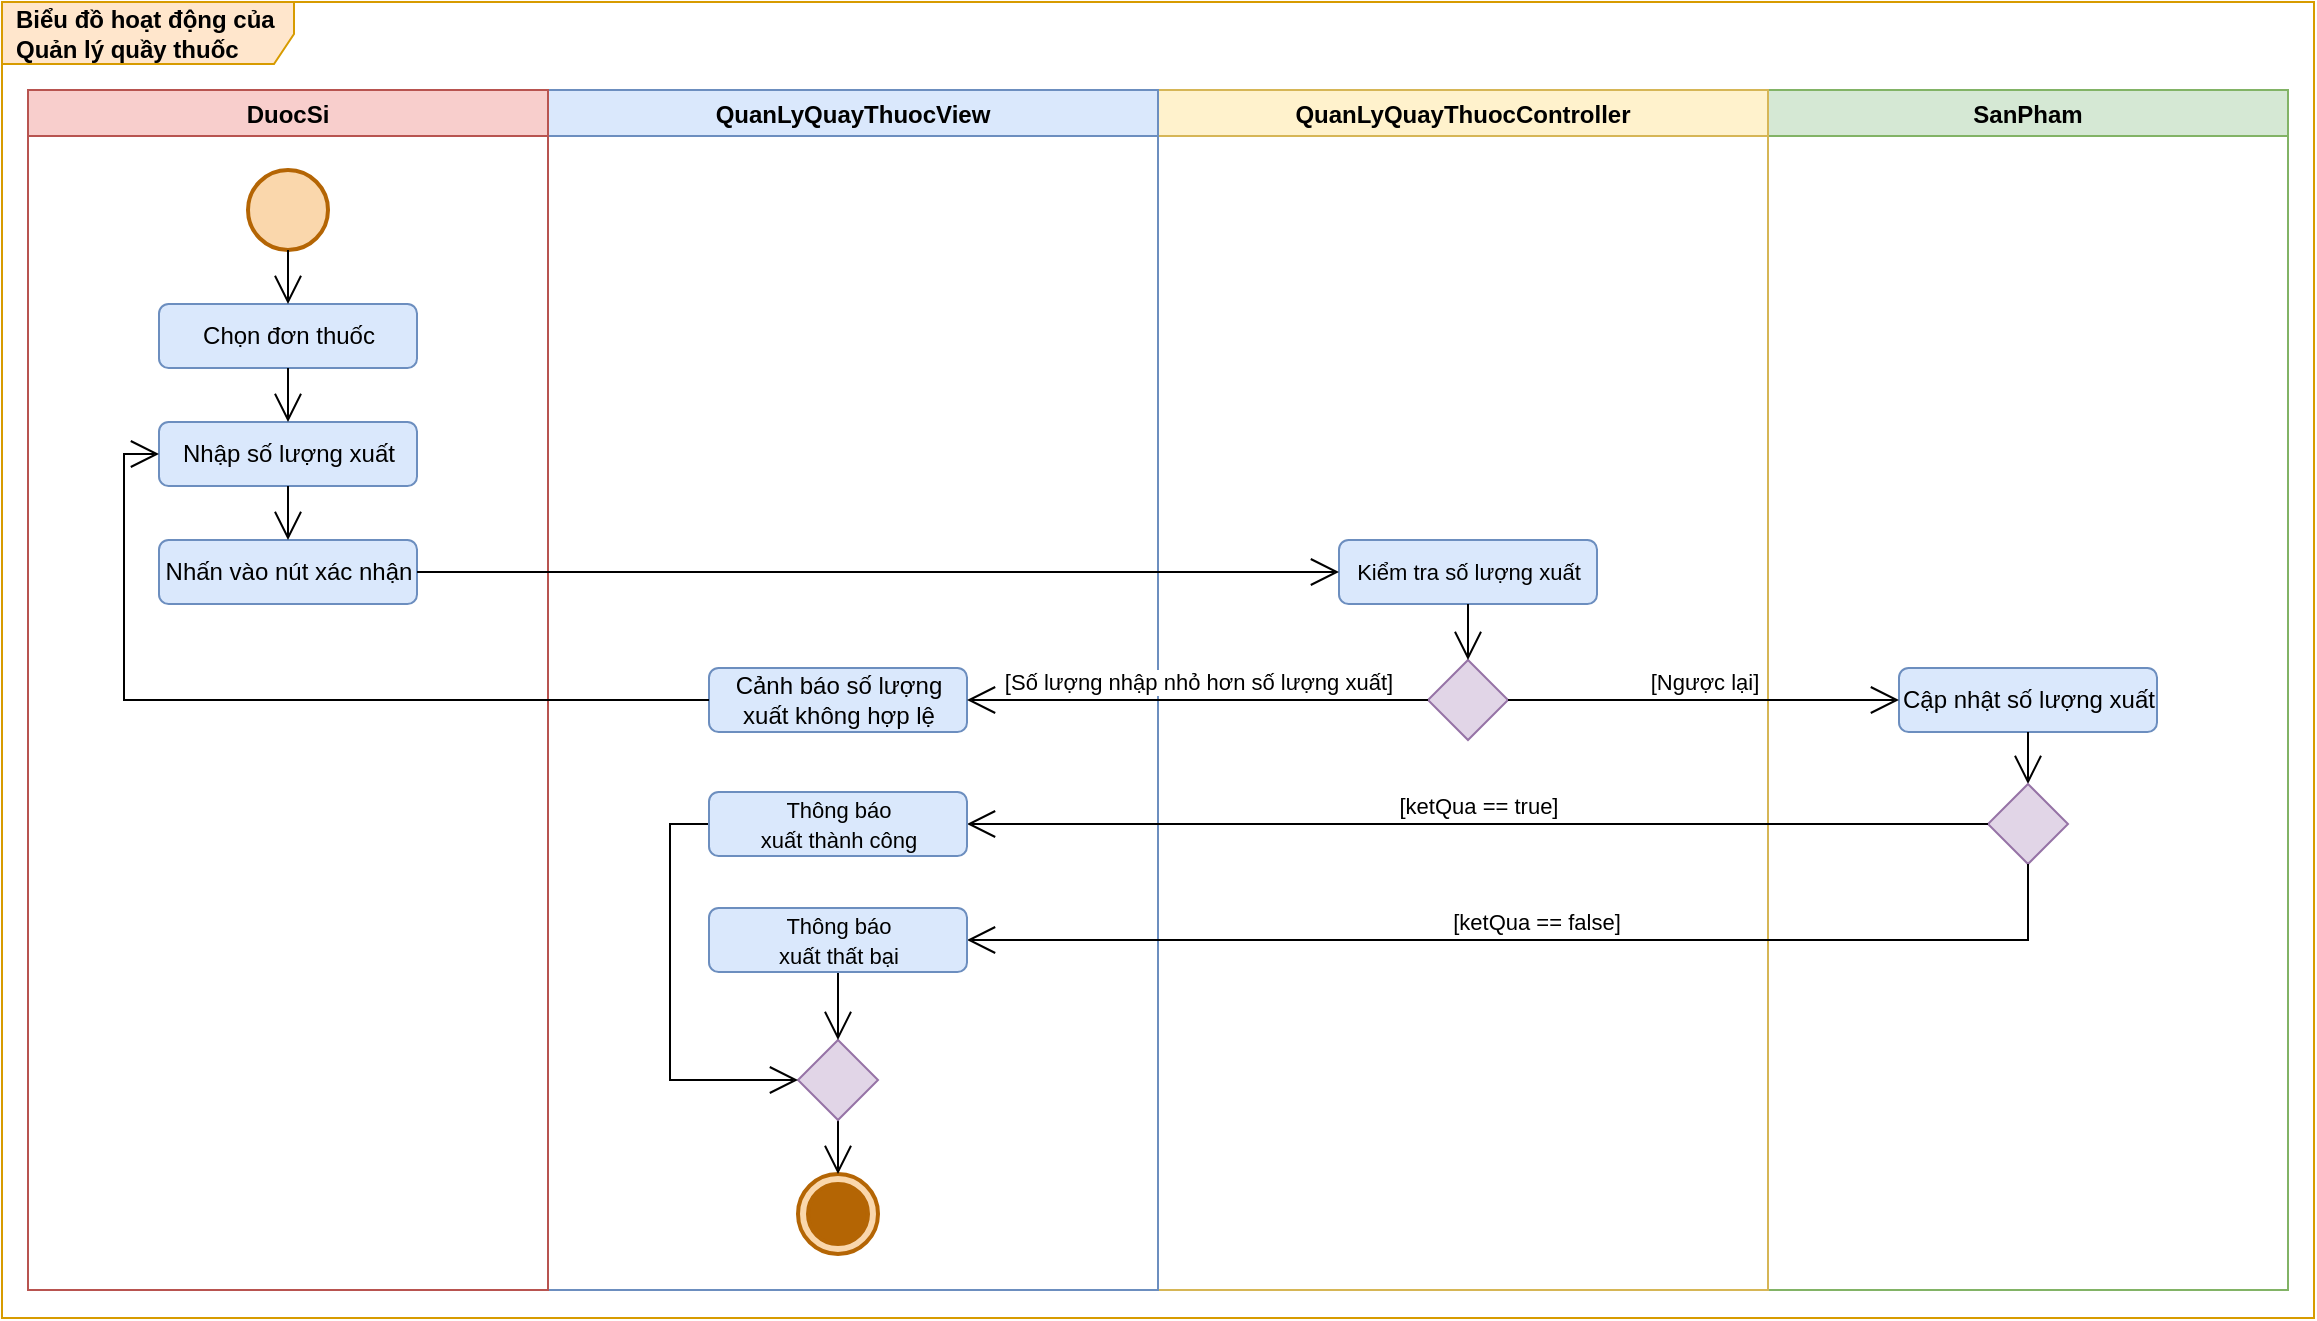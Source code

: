 <mxfile>
    <diagram id="aVxBZvWUlEP6uHTHMa0O" name="Export">
        <mxGraphModel dx="1017" dy="-2457" grid="0" gridSize="10" guides="1" tooltips="1" connect="1" arrows="1" fold="1" page="0" pageScale="1" pageWidth="827" pageHeight="1169" math="0" shadow="0">
            <root>
                <mxCell id="Waeft02e7VRrRmJe9Fls-0"/>
                <mxCell id="Waeft02e7VRrRmJe9Fls-1" parent="Waeft02e7VRrRmJe9Fls-0"/>
                <mxCell id="C1fJRXMa01bF4KDt-uu2-0" value="Biểu đồ hoạt động của&lt;br&gt;&lt;b&gt;Quản lý quầy thuốc&lt;/b&gt;" style="shape=umlFrame;whiteSpace=wrap;html=1;width=146;height=31;boundedLbl=1;verticalAlign=middle;align=left;spacingLeft=5;fontStyle=1;fillColor=#ffe6cc;strokeColor=#d79b00;swimlaneFillColor=#FFFFFF;" parent="Waeft02e7VRrRmJe9Fls-1" vertex="1">
                    <mxGeometry x="15" y="3165" width="1156" height="658" as="geometry"/>
                </mxCell>
                <mxCell id="C1fJRXMa01bF4KDt-uu2-1" value="SanPham" style="swimlane;fillColor=#d5e8d4;strokeColor=#82b366;" parent="Waeft02e7VRrRmJe9Fls-1" vertex="1">
                    <mxGeometry x="898" y="3209" width="260" height="600" as="geometry"/>
                </mxCell>
                <mxCell id="C1fJRXMa01bF4KDt-uu2-2" value="&lt;span style=&quot;&quot;&gt;Cập nhật số lượng xuất&lt;/span&gt;" style="shape=rect;html=1;rounded=1;whiteSpace=wrap;align=center;fillColor=#dae8fc;strokeColor=#6c8ebf;labelBorderColor=none;" parent="C1fJRXMa01bF4KDt-uu2-1" vertex="1">
                    <mxGeometry x="65.5" y="289" width="129" height="32" as="geometry"/>
                </mxCell>
                <mxCell id="C1fJRXMa01bF4KDt-uu2-3" value="" style="edgeStyle=elbowEdgeStyle;html=1;elbow=horizontal;align=right;verticalAlign=bottom;endArrow=none;rounded=0;labelBackgroundColor=none;startArrow=open;startSize=12;exitX=0.5;exitY=0;exitDx=0;exitDy=0;entryX=0.5;entryY=1;entryDx=0;entryDy=0;" parent="C1fJRXMa01bF4KDt-uu2-1" source="C1fJRXMa01bF4KDt-uu2-4" target="C1fJRXMa01bF4KDt-uu2-2" edge="1">
                    <mxGeometry relative="1" as="geometry">
                        <mxPoint x="962.5" y="405" as="targetPoint"/>
                        <mxPoint x="130" y="349" as="sourcePoint"/>
                    </mxGeometry>
                </mxCell>
                <mxCell id="C1fJRXMa01bF4KDt-uu2-4" value="" style="shape=rhombus;html=1;verticalLabelPosition=bottom;verticalAlignment=top;fillColor=#e1d5e7;strokeColor=#9673a6;" parent="C1fJRXMa01bF4KDt-uu2-1" vertex="1">
                    <mxGeometry x="110" y="347" width="40" height="40" as="geometry"/>
                </mxCell>
                <mxCell id="C1fJRXMa01bF4KDt-uu2-5" value="QuanLyQuayThuocController" style="swimlane;startSize=23;fillColor=#fff2cc;strokeColor=#d6b656;" parent="Waeft02e7VRrRmJe9Fls-1" vertex="1">
                    <mxGeometry x="593" y="3209" width="305" height="600" as="geometry"/>
                </mxCell>
                <mxCell id="C1fJRXMa01bF4KDt-uu2-6" value="&lt;span style=&quot;font-size: 11px&quot;&gt;Kiểm tra số lượng xuất&lt;/span&gt;" style="shape=rect;html=1;rounded=1;whiteSpace=wrap;align=center;fillColor=#dae8fc;strokeColor=#6c8ebf;" parent="C1fJRXMa01bF4KDt-uu2-5" vertex="1">
                    <mxGeometry x="90.5" y="225" width="129" height="32" as="geometry"/>
                </mxCell>
                <mxCell id="C1fJRXMa01bF4KDt-uu2-7" value="" style="shape=rhombus;html=1;verticalLabelPosition=bottom;verticalAlignment=top;fillColor=#e1d5e7;strokeColor=#9673a6;" parent="C1fJRXMa01bF4KDt-uu2-5" vertex="1">
                    <mxGeometry x="135" y="285" width="40" height="40" as="geometry"/>
                </mxCell>
                <mxCell id="C1fJRXMa01bF4KDt-uu2-8" value="" style="edgeStyle=elbowEdgeStyle;html=1;elbow=vertical;endArrow=open;rounded=0;verticalAlign=bottom;endSize=12;exitX=0.5;exitY=1;exitDx=0;exitDy=0;" parent="C1fJRXMa01bF4KDt-uu2-5" source="C1fJRXMa01bF4KDt-uu2-6" target="C1fJRXMa01bF4KDt-uu2-7" edge="1">
                    <mxGeometry relative="1" as="geometry">
                        <mxPoint x="182.75" y="343" as="targetPoint"/>
                        <mxPoint x="182.75" y="316" as="sourcePoint"/>
                    </mxGeometry>
                </mxCell>
                <mxCell id="C1fJRXMa01bF4KDt-uu2-9" value="QuanLyQuayThuocView" style="swimlane;fillColor=#dae8fc;strokeColor=#6c8ebf;" parent="Waeft02e7VRrRmJe9Fls-1" vertex="1">
                    <mxGeometry x="288" y="3209" width="305" height="600" as="geometry"/>
                </mxCell>
                <mxCell id="C1fJRXMa01bF4KDt-uu2-10" value="" style="html=1;shape=mxgraph.sysml.actFinal;strokeWidth=2;verticalLabelPosition=bottom;verticalAlignment=top;fillColor=#fad7ac;strokeColor=#b46504;" parent="C1fJRXMa01bF4KDt-uu2-9" vertex="1">
                    <mxGeometry x="125" y="542" width="40" height="40" as="geometry"/>
                </mxCell>
                <mxCell id="C1fJRXMa01bF4KDt-uu2-11" value="" style="edgeStyle=elbowEdgeStyle;html=1;elbow=horizontal;align=right;verticalAlign=bottom;endArrow=none;rounded=0;labelBackgroundColor=none;startArrow=open;startSize=12;exitX=0.5;exitY=0;exitDx=0;exitDy=0;exitPerimeter=0;entryX=0.5;entryY=1;entryDx=0;entryDy=0;" parent="C1fJRXMa01bF4KDt-uu2-9" source="C1fJRXMa01bF4KDt-uu2-10" target="C1fJRXMa01bF4KDt-uu2-13" edge="1">
                    <mxGeometry relative="1" as="geometry">
                        <mxPoint x="145" y="495" as="targetPoint"/>
                        <mxPoint x="218" y="445" as="sourcePoint"/>
                    </mxGeometry>
                </mxCell>
                <mxCell id="C1fJRXMa01bF4KDt-uu2-12" value="&lt;span style=&quot;&quot;&gt;Cảnh báo số lượng xuất không hợp lệ&lt;/span&gt;" style="shape=rect;html=1;rounded=1;whiteSpace=wrap;align=center;fillColor=#dae8fc;strokeColor=#6c8ebf;" parent="C1fJRXMa01bF4KDt-uu2-9" vertex="1">
                    <mxGeometry x="80.5" y="289" width="129" height="32" as="geometry"/>
                </mxCell>
                <mxCell id="C1fJRXMa01bF4KDt-uu2-13" value="" style="shape=rhombus;html=1;verticalLabelPosition=bottom;verticalAlignment=top;fillColor=#e1d5e7;strokeColor=#9673a6;" parent="C1fJRXMa01bF4KDt-uu2-9" vertex="1">
                    <mxGeometry x="125" y="475" width="40" height="40" as="geometry"/>
                </mxCell>
                <mxCell id="C1fJRXMa01bF4KDt-uu2-14" value="DuocSi" style="swimlane;startSize=23;fillColor=#f8cecc;strokeColor=#b85450;" parent="Waeft02e7VRrRmJe9Fls-1" vertex="1">
                    <mxGeometry x="28" y="3209" width="260" height="600" as="geometry"/>
                </mxCell>
                <mxCell id="C1fJRXMa01bF4KDt-uu2-15" value="" style="shape=ellipse;html=1;fillColor=#fad7ac;strokeWidth=2;verticalLabelPosition=bottom;verticalAlignment=top;perimeter=ellipsePerimeter;strokeColor=#b46504;" parent="C1fJRXMa01bF4KDt-uu2-14" vertex="1">
                    <mxGeometry x="110" y="40" width="40" height="40" as="geometry"/>
                </mxCell>
                <mxCell id="C1fJRXMa01bF4KDt-uu2-16" value="Chọn đơn thuốc" style="shape=rect;html=1;rounded=1;whiteSpace=wrap;align=center;fillColor=#dae8fc;strokeColor=#6c8ebf;" parent="C1fJRXMa01bF4KDt-uu2-14" vertex="1">
                    <mxGeometry x="65.5" y="107" width="129" height="32" as="geometry"/>
                </mxCell>
                <mxCell id="C1fJRXMa01bF4KDt-uu2-17" value="" style="edgeStyle=elbowEdgeStyle;html=1;elbow=vertical;endArrow=open;rounded=0;verticalAlign=bottom;endSize=12;exitX=0.5;exitY=1;exitDx=0;exitDy=0;entryX=0.5;entryY=0;entryDx=0;entryDy=0;" parent="C1fJRXMa01bF4KDt-uu2-14" source="C1fJRXMa01bF4KDt-uu2-15" target="C1fJRXMa01bF4KDt-uu2-16" edge="1">
                    <mxGeometry relative="1" as="geometry">
                        <mxPoint x="134" y="130" as="targetPoint"/>
                        <mxPoint x="352" y="184" as="sourcePoint"/>
                    </mxGeometry>
                </mxCell>
                <mxCell id="C1fJRXMa01bF4KDt-uu2-18" value="Nhập số lượng xuất" style="shape=rect;html=1;rounded=1;whiteSpace=wrap;align=center;fillColor=#dae8fc;strokeColor=#6c8ebf;" parent="C1fJRXMa01bF4KDt-uu2-14" vertex="1">
                    <mxGeometry x="65.5" y="166" width="129" height="32" as="geometry"/>
                </mxCell>
                <mxCell id="C1fJRXMa01bF4KDt-uu2-19" value="" style="edgeStyle=elbowEdgeStyle;html=1;elbow=vertical;endArrow=open;rounded=0;verticalAlign=bottom;endSize=12;exitX=0.5;exitY=1;exitDx=0;exitDy=0;entryX=0.5;entryY=0;entryDx=0;entryDy=0;" parent="C1fJRXMa01bF4KDt-uu2-14" source="C1fJRXMa01bF4KDt-uu2-16" target="C1fJRXMa01bF4KDt-uu2-18" edge="1">
                    <mxGeometry relative="1" as="geometry">
                        <mxPoint x="130" y="158" as="targetPoint"/>
                        <mxPoint x="169" y="166" as="sourcePoint"/>
                    </mxGeometry>
                </mxCell>
                <mxCell id="C1fJRXMa01bF4KDt-uu2-20" value="Nhấn vào nút xác nhận" style="shape=rect;html=1;rounded=1;whiteSpace=wrap;align=center;fillColor=#dae8fc;strokeColor=#6c8ebf;" parent="C1fJRXMa01bF4KDt-uu2-14" vertex="1">
                    <mxGeometry x="65.5" y="225" width="129" height="32" as="geometry"/>
                </mxCell>
                <mxCell id="C1fJRXMa01bF4KDt-uu2-21" value="" style="edgeStyle=elbowEdgeStyle;html=1;elbow=vertical;endArrow=open;rounded=0;verticalAlign=bottom;endSize=12;exitX=0.5;exitY=1;exitDx=0;exitDy=0;entryX=0.5;entryY=0;entryDx=0;entryDy=0;" parent="C1fJRXMa01bF4KDt-uu2-14" source="C1fJRXMa01bF4KDt-uu2-18" target="C1fJRXMa01bF4KDt-uu2-20" edge="1">
                    <mxGeometry relative="1" as="geometry">
                        <mxPoint x="130" y="225" as="targetPoint"/>
                        <mxPoint x="140" y="238" as="sourcePoint"/>
                    </mxGeometry>
                </mxCell>
                <mxCell id="C1fJRXMa01bF4KDt-uu2-22" value="" style="edgeStyle=elbowEdgeStyle;html=1;elbow=vertical;endArrow=open;rounded=0;verticalAlign=bottom;endSize=12;exitX=1;exitY=0.5;exitDx=0;exitDy=0;entryX=0;entryY=0.5;entryDx=0;entryDy=0;" parent="Waeft02e7VRrRmJe9Fls-1" source="C1fJRXMa01bF4KDt-uu2-20" target="C1fJRXMa01bF4KDt-uu2-6" edge="1">
                    <mxGeometry relative="1" as="geometry">
                        <mxPoint x="213" y="3491" as="targetPoint"/>
                        <mxPoint x="213" y="3464" as="sourcePoint"/>
                    </mxGeometry>
                </mxCell>
                <mxCell id="C1fJRXMa01bF4KDt-uu2-23" value="&lt;div&gt;[Số lượng nhập nhỏ hơn số lượng xuất]&lt;/div&gt;" style="edgeStyle=elbowEdgeStyle;html=1;elbow=vertical;verticalAlign=bottom;endArrow=open;rounded=0;endSize=12;entryX=1;entryY=0.5;entryDx=0;entryDy=0;align=center;" parent="Waeft02e7VRrRmJe9Fls-1" source="C1fJRXMa01bF4KDt-uu2-7" target="C1fJRXMa01bF4KDt-uu2-12" edge="1">
                    <mxGeometry relative="1" as="geometry">
                        <mxPoint x="591.75" y="3564" as="targetPoint"/>
                    </mxGeometry>
                </mxCell>
                <mxCell id="C1fJRXMa01bF4KDt-uu2-24" value="[Ngược lại]" style="edgeStyle=elbowEdgeStyle;html=1;elbow=vertical;verticalAlign=bottom;endArrow=open;rounded=0;endSize=12;labelBorderColor=none;labelBackgroundColor=#FFFFFF;entryX=0;entryY=0.5;entryDx=0;entryDy=0;" parent="Waeft02e7VRrRmJe9Fls-1" source="C1fJRXMa01bF4KDt-uu2-7" target="C1fJRXMa01bF4KDt-uu2-2" edge="1">
                    <mxGeometry relative="1" as="geometry">
                        <mxPoint x="874.75" y="3494" as="targetPoint"/>
                    </mxGeometry>
                </mxCell>
                <mxCell id="C1fJRXMa01bF4KDt-uu2-25" value="" style="edgeStyle=elbowEdgeStyle;html=1;elbow=vertical;verticalAlign=bottom;endArrow=open;rounded=0;endSize=12;exitX=0;exitY=0.5;exitDx=0;exitDy=0;entryX=0;entryY=0.5;entryDx=0;entryDy=0;" parent="Waeft02e7VRrRmJe9Fls-1" source="C1fJRXMa01bF4KDt-uu2-12" target="C1fJRXMa01bF4KDt-uu2-18" edge="1">
                    <mxGeometry relative="1" as="geometry">
                        <mxPoint x="385" y="3375.25" as="targetPoint"/>
                        <mxPoint x="368.5" y="3536" as="sourcePoint"/>
                        <Array as="points">
                            <mxPoint x="76" y="3483"/>
                        </Array>
                    </mxGeometry>
                </mxCell>
                <mxCell id="C1fJRXMa01bF4KDt-uu2-26" value="[ketQua == true]" style="edgeStyle=elbowEdgeStyle;html=1;elbow=vertical;verticalAlign=bottom;endArrow=open;rounded=0;endSize=12;exitX=0;exitY=0.5;exitDx=0;exitDy=0;entryX=1;entryY=0.5;entryDx=0;entryDy=0;" parent="Waeft02e7VRrRmJe9Fls-1" source="C1fJRXMa01bF4KDt-uu2-4" target="C1fJRXMa01bF4KDt-uu2-31" edge="1">
                    <mxGeometry relative="1" as="geometry">
                        <mxPoint x="-145.25" y="3773" as="targetPoint"/>
                        <mxPoint x="583" y="3773" as="sourcePoint"/>
                    </mxGeometry>
                </mxCell>
                <mxCell id="C1fJRXMa01bF4KDt-uu2-27" value="[ketQua == false]" style="edgeStyle=elbowEdgeStyle;html=1;elbow=vertical;verticalAlign=bottom;endArrow=open;rounded=0;endSize=12;exitX=0.5;exitY=1;exitDx=0;exitDy=0;entryX=1;entryY=0.5;entryDx=0;entryDy=0;" parent="Waeft02e7VRrRmJe9Fls-1" source="C1fJRXMa01bF4KDt-uu2-4" target="C1fJRXMa01bF4KDt-uu2-30" edge="1">
                    <mxGeometry relative="1" as="geometry">
                        <mxPoint x="757.392" y="3673.18" as="targetPoint"/>
                        <mxPoint x="928" y="3586" as="sourcePoint"/>
                        <Array as="points">
                            <mxPoint x="834" y="3634"/>
                        </Array>
                    </mxGeometry>
                </mxCell>
                <mxCell id="C1fJRXMa01bF4KDt-uu2-28" value="" style="edgeStyle=elbowEdgeStyle;html=1;elbow=horizontal;align=right;verticalAlign=bottom;endArrow=none;rounded=0;labelBackgroundColor=none;startArrow=open;startSize=12;exitX=0;exitY=0.5;exitDx=0;exitDy=0;entryX=0;entryY=0.5;entryDx=0;entryDy=0;" parent="Waeft02e7VRrRmJe9Fls-1" source="C1fJRXMa01bF4KDt-uu2-13" target="C1fJRXMa01bF4KDt-uu2-31" edge="1">
                    <mxGeometry relative="1" as="geometry">
                        <mxPoint x="428" y="3632" as="targetPoint"/>
                        <mxPoint x="428" y="3688" as="sourcePoint"/>
                        <Array as="points">
                            <mxPoint x="349" y="3644"/>
                        </Array>
                    </mxGeometry>
                </mxCell>
                <mxCell id="C1fJRXMa01bF4KDt-uu2-29" value="" style="edgeStyle=elbowEdgeStyle;html=1;elbow=horizontal;align=right;verticalAlign=bottom;endArrow=none;rounded=0;labelBackgroundColor=none;startArrow=open;startSize=12;exitX=0.5;exitY=0;exitDx=0;exitDy=0;entryX=0.5;entryY=1;entryDx=0;entryDy=0;" parent="Waeft02e7VRrRmJe9Fls-1" source="C1fJRXMa01bF4KDt-uu2-13" target="C1fJRXMa01bF4KDt-uu2-30" edge="1">
                    <mxGeometry relative="1" as="geometry">
                        <mxPoint x="428" y="3632" as="targetPoint"/>
                        <mxPoint x="428" y="3688" as="sourcePoint"/>
                    </mxGeometry>
                </mxCell>
                <mxCell id="C1fJRXMa01bF4KDt-uu2-30" value="&lt;span style=&quot;font-size: 11px ; text-align: left&quot;&gt;Thông báo&lt;/span&gt;&lt;span style=&quot;font-size: 11px ; text-align: left&quot;&gt;&lt;br&gt;xuất thất bại&lt;/span&gt;" style="shape=rect;html=1;rounded=1;whiteSpace=wrap;align=center;fillColor=#dae8fc;strokeColor=#6c8ebf;" parent="Waeft02e7VRrRmJe9Fls-1" vertex="1">
                    <mxGeometry x="368.5" y="3618" width="129" height="32" as="geometry"/>
                </mxCell>
                <mxCell id="C1fJRXMa01bF4KDt-uu2-31" value="&lt;span style=&quot;font-size: 11px ; text-align: left&quot;&gt;Thông báo&lt;br&gt;xuất thành công&lt;/span&gt;" style="shape=rect;html=1;rounded=1;whiteSpace=wrap;align=center;fillColor=#dae8fc;strokeColor=#6c8ebf;" parent="Waeft02e7VRrRmJe9Fls-1" vertex="1">
                    <mxGeometry x="368.5" y="3560" width="129" height="32" as="geometry"/>
                </mxCell>
            </root>
        </mxGraphModel>
    </diagram>
    <diagram id="x3AwBNU2jg_EmpVKNYsR" name="Activity">
        <mxGraphModel dx="805" dy="343" grid="0" gridSize="10" guides="1" tooltips="1" connect="1" arrows="1" fold="1" page="0" pageScale="1" pageWidth="827" pageHeight="1169" math="0" shadow="0">
            <root>
                <mxCell id="JsVf7PEQ0ditCQqlTYkT-0"/>
                <mxCell id="JsVf7PEQ0ditCQqlTYkT-1" parent="JsVf7PEQ0ditCQqlTYkT-0"/>
                <mxCell id="DZg06gq7h895vJ8piufb-0" value="Biểu đồ hoạt động của Đăng nhập" style="shape=umlFrame;whiteSpace=wrap;html=1;width=140;height=32;boundedLbl=1;verticalAlign=middle;align=left;spacingLeft=5;fontStyle=1;fillColor=#ffe6cc;strokeColor=#d79b00;swimlaneFillColor=#FFFFFF;" parent="JsVf7PEQ0ditCQqlTYkT-1" vertex="1">
                    <mxGeometry x="15" y="65" width="1068" height="711" as="geometry"/>
                </mxCell>
                <mxCell id="DZg06gq7h895vJ8piufb-7" value="NguoiDung" style="swimlane;fillColor=#d5e8d4;strokeColor=#82b366;" parent="JsVf7PEQ0ditCQqlTYkT-1" vertex="1">
                    <mxGeometry x="809" y="112" width="260" height="650" as="geometry"/>
                </mxCell>
                <mxCell id="DZg06gq7h895vJ8piufb-8" value="&lt;span style=&quot;font-size: 11px ; text-align: left&quot;&gt;Xác minh tên người dùng&lt;/span&gt;" style="shape=rect;html=1;rounded=1;whiteSpace=wrap;align=center;fillColor=#dae8fc;strokeColor=#6c8ebf;" parent="DZg06gq7h895vJ8piufb-7" vertex="1">
                    <mxGeometry x="65.5" y="228" width="129" height="32" as="geometry"/>
                </mxCell>
                <mxCell id="DZg06gq7h895vJ8piufb-9" value="" style="shape=rhombus;html=1;verticalLabelPosition=bottom;verticalAlignment=top;fillColor=#e1d5e7;strokeColor=#9673a6;" parent="DZg06gq7h895vJ8piufb-7" vertex="1">
                    <mxGeometry x="110" y="286" width="40" height="40" as="geometry"/>
                </mxCell>
                <mxCell id="DZg06gq7h895vJ8piufb-10" value="" style="edgeStyle=elbowEdgeStyle;html=1;elbow=horizontal;align=right;verticalAlign=bottom;endArrow=none;rounded=0;labelBackgroundColor=none;startArrow=open;startSize=12;entryX=0.5;entryY=1;entryDx=0;entryDy=0;exitX=0.5;exitY=0;exitDx=0;exitDy=0;" parent="DZg06gq7h895vJ8piufb-7" source="DZg06gq7h895vJ8piufb-9" target="DZg06gq7h895vJ8piufb-8" edge="1">
                    <mxGeometry relative="1" as="geometry">
                        <mxPoint x="150" y="268" as="targetPoint"/>
                        <mxPoint x="130" y="281" as="sourcePoint"/>
                    </mxGeometry>
                </mxCell>
                <mxCell id="DZg06gq7h895vJ8piufb-11" value="&lt;span style=&quot;font-size: 11px ; text-align: left&quot;&gt;Xác thực mật khẩu&lt;/span&gt;" style="shape=rect;html=1;rounded=1;whiteSpace=wrap;align=center;fillColor=#dae8fc;strokeColor=#6c8ebf;" parent="DZg06gq7h895vJ8piufb-7" vertex="1">
                    <mxGeometry x="66.5" y="407" width="129" height="32" as="geometry"/>
                </mxCell>
                <mxCell id="DZg06gq7h895vJ8piufb-12" value="" style="shape=rhombus;html=1;verticalLabelPosition=bottom;verticalAlignment=top;fillColor=#e1d5e7;strokeColor=#9673a6;" parent="DZg06gq7h895vJ8piufb-7" vertex="1">
                    <mxGeometry x="109.5" y="467" width="40" height="40" as="geometry"/>
                </mxCell>
                <mxCell id="DZg06gq7h895vJ8piufb-13" value="" style="edgeStyle=elbowEdgeStyle;html=1;elbow=horizontal;align=right;verticalAlign=bottom;endArrow=none;rounded=0;labelBackgroundColor=none;startArrow=open;startSize=12;exitX=0.5;exitY=0;exitDx=0;exitDy=0;entryX=0.5;entryY=1;entryDx=0;entryDy=0;" parent="DZg06gq7h895vJ8piufb-7" source="DZg06gq7h895vJ8piufb-12" target="DZg06gq7h895vJ8piufb-11" edge="1">
                    <mxGeometry relative="1" as="geometry">
                        <mxPoint x="134" y="452" as="targetPoint"/>
                        <mxPoint x="141" y="274" as="sourcePoint"/>
                    </mxGeometry>
                </mxCell>
                <mxCell id="DZg06gq7h895vJ8piufb-45" value="Biểu đồ hoạt động của&lt;br&gt;&lt;b&gt;Đăng ký khám bệnh&lt;/b&gt;" style="shape=umlFrame;whiteSpace=wrap;html=1;width=146;height=31;boundedLbl=1;verticalAlign=middle;align=left;spacingLeft=5;fontStyle=1;fillColor=#ffe6cc;strokeColor=#d79b00;swimlaneFillColor=#FFFFFF;" parent="JsVf7PEQ0ditCQqlTYkT-1" vertex="1">
                    <mxGeometry x="15" y="796" width="1068" height="720" as="geometry"/>
                </mxCell>
                <mxCell id="DZg06gq7h895vJ8piufb-49" value="LichKham" style="swimlane;fillColor=#d5e8d4;strokeColor=#82b366;" parent="JsVf7PEQ0ditCQqlTYkT-1" vertex="1">
                    <mxGeometry x="809" y="842" width="260" height="660" as="geometry"/>
                </mxCell>
                <mxCell id="DZg06gq7h895vJ8piufb-50" value="&lt;span style=&quot;font-size: 11px ; text-align: left&quot;&gt;Tạo lịch khám&lt;/span&gt;" style="shape=rect;html=1;rounded=1;whiteSpace=wrap;align=center;fillColor=#dae8fc;strokeColor=#6c8ebf;" parent="DZg06gq7h895vJ8piufb-49" vertex="1">
                    <mxGeometry x="65.5" y="347" width="129" height="32" as="geometry"/>
                </mxCell>
                <mxCell id="DZg06gq7h895vJ8piufb-51" value="" style="shape=rhombus;html=1;verticalLabelPosition=bottom;verticalAlignment=top;fillColor=#e1d5e7;strokeColor=#9673a6;" parent="DZg06gq7h895vJ8piufb-49" vertex="1">
                    <mxGeometry x="110" y="407" width="40" height="40" as="geometry"/>
                </mxCell>
                <mxCell id="DZg06gq7h895vJ8piufb-52" value="" style="edgeStyle=elbowEdgeStyle;html=1;elbow=horizontal;align=right;verticalAlign=bottom;endArrow=none;rounded=0;labelBackgroundColor=none;startArrow=open;startSize=12;exitX=0.5;exitY=0;exitDx=0;exitDy=0;entryX=0.5;entryY=1;entryDx=0;entryDy=0;" parent="DZg06gq7h895vJ8piufb-49" source="DZg06gq7h895vJ8piufb-51" target="DZg06gq7h895vJ8piufb-50" edge="1">
                    <mxGeometry relative="1" as="geometry">
                        <mxPoint x="962.5" y="463" as="targetPoint"/>
                        <mxPoint x="139.5" y="222" as="sourcePoint"/>
                    </mxGeometry>
                </mxCell>
                <mxCell id="DZg06gq7h895vJ8piufb-76" value="" style="edgeStyle=elbowEdgeStyle;html=1;elbow=vertical;endArrow=open;rounded=0;verticalAlign=bottom;endSize=12;exitX=0.5;exitY=1;exitDx=0;exitDy=0;" parent="JsVf7PEQ0ditCQqlTYkT-1" source="DZg06gq7h895vJ8piufb-47" target="DZg06gq7h895vJ8piufb-48" edge="1">
                    <mxGeometry relative="1" as="geometry">
                        <mxPoint x="706.75" y="1185" as="targetPoint"/>
                        <mxPoint x="706.75" y="1158" as="sourcePoint"/>
                    </mxGeometry>
                </mxCell>
                <mxCell id="DZg06gq7h895vJ8piufb-79" value="Biểu đồ hoạt động của&lt;br&gt;&lt;b&gt;Thống kê&lt;/b&gt;" style="shape=umlFrame;whiteSpace=wrap;html=1;width=146;height=31;boundedLbl=1;verticalAlign=middle;align=left;spacingLeft=5;fontStyle=1;fillColor=#ffe6cc;strokeColor=#d79b00;swimlaneFillColor=#FFFFFF;" parent="JsVf7PEQ0ditCQqlTYkT-1" vertex="1">
                    <mxGeometry x="15" y="1542" width="1068" height="589" as="geometry"/>
                </mxCell>
                <mxCell id="DZg06gq7h895vJ8piufb-84" value="SanPham" style="swimlane;fillColor=#d5e8d4;strokeColor=#82b366;" parent="JsVf7PEQ0ditCQqlTYkT-1" vertex="1">
                    <mxGeometry x="809" y="1587" width="260" height="530" as="geometry"/>
                </mxCell>
                <mxCell id="DZg06gq7h895vJ8piufb-85" value="&lt;span style=&quot;font-size: 11px ; text-align: left&quot;&gt;Thống kê&lt;/span&gt;" style="shape=rect;html=1;rounded=1;whiteSpace=wrap;align=center;fillColor=#dae8fc;strokeColor=#6c8ebf;" parent="DZg06gq7h895vJ8piufb-84" vertex="1">
                    <mxGeometry x="65.5" y="347" width="129" height="32" as="geometry"/>
                </mxCell>
                <mxCell id="DZg06gq7h895vJ8piufb-107" value="" style="edgeStyle=elbowEdgeStyle;html=1;elbow=vertical;endArrow=open;rounded=0;verticalAlign=bottom;endSize=12;exitX=0.5;exitY=1;exitDx=0;exitDy=0;" parent="JsVf7PEQ0ditCQqlTYkT-1" source="DZg06gq7h895vJ8piufb-81" target="DZg06gq7h895vJ8piufb-82" edge="1">
                    <mxGeometry relative="1" as="geometry">
                        <mxPoint x="706.75" y="1930" as="targetPoint"/>
                        <mxPoint x="706.75" y="1903" as="sourcePoint"/>
                    </mxGeometry>
                </mxCell>
                <mxCell id="DZg06gq7h895vJ8piufb-1" value="DangNhapController" style="swimlane;fillColor=#fff2cc;strokeColor=#d6b656;" parent="JsVf7PEQ0ditCQqlTYkT-1" vertex="1">
                    <mxGeometry x="549" y="112" width="260" height="650" as="geometry"/>
                </mxCell>
                <mxCell id="DZg06gq7h895vJ8piufb-2" value="&lt;span style=&quot;font-size: 11px&quot;&gt;Kiểm tra tên người dùng&lt;/span&gt;" style="shape=rect;html=1;rounded=1;whiteSpace=wrap;align=center;fillColor=#dae8fc;strokeColor=#6c8ebf;" parent="DZg06gq7h895vJ8piufb-1" vertex="1">
                    <mxGeometry x="65.5" y="166" width="129" height="32" as="geometry"/>
                </mxCell>
                <mxCell id="DZg06gq7h895vJ8piufb-3" value="" style="shape=rhombus;html=1;verticalLabelPosition=bottom;verticalAlignment=top;fillColor=#e1d5e7;strokeColor=#9673a6;" parent="DZg06gq7h895vJ8piufb-1" vertex="1">
                    <mxGeometry x="110" y="224" width="40" height="40" as="geometry"/>
                </mxCell>
                <mxCell id="DZg06gq7h895vJ8piufb-4" value="" style="edgeStyle=elbowEdgeStyle;html=1;elbow=horizontal;align=right;verticalAlign=bottom;endArrow=none;rounded=0;labelBackgroundColor=none;startArrow=open;startSize=12;entryX=0.5;entryY=1;entryDx=0;entryDy=0;exitX=0.5;exitY=0;exitDx=0;exitDy=0;" parent="DZg06gq7h895vJ8piufb-1" source="DZg06gq7h895vJ8piufb-3" target="DZg06gq7h895vJ8piufb-2" edge="1">
                    <mxGeometry relative="1" as="geometry">
                        <mxPoint x="120.5" y="244" as="targetPoint"/>
                        <mxPoint x="98.5" y="276" as="sourcePoint"/>
                    </mxGeometry>
                </mxCell>
                <mxCell id="DZg06gq7h895vJ8piufb-5" value="&lt;span style=&quot;font-size: 11px&quot;&gt;Yêu cầu nhập mật khẩu&lt;/span&gt;" style="shape=rect;html=1;rounded=1;whiteSpace=wrap;align=center;fillColor=#dae8fc;strokeColor=#6c8ebf;" parent="DZg06gq7h895vJ8piufb-1" vertex="1">
                    <mxGeometry x="66.5" y="348" width="129" height="32" as="geometry"/>
                </mxCell>
                <mxCell id="DZg06gq7h895vJ8piufb-6" value="&lt;span style=&quot;font-size: 11px&quot;&gt;Kiểm tra mật khẩu&lt;/span&gt;" style="shape=rect;html=1;rounded=1;whiteSpace=wrap;align=center;fillColor=#dae8fc;strokeColor=#6c8ebf;" parent="DZg06gq7h895vJ8piufb-1" vertex="1">
                    <mxGeometry x="66.5" y="407" width="129" height="32" as="geometry"/>
                </mxCell>
                <mxCell id="DZg06gq7h895vJ8piufb-23" value="DangNhapView" style="swimlane;fillColor=#dae8fc;strokeColor=#6c8ebf;" parent="JsVf7PEQ0ditCQqlTYkT-1" vertex="1">
                    <mxGeometry x="289" y="112" width="260" height="650" as="geometry"/>
                </mxCell>
                <mxCell id="DZg06gq7h895vJ8piufb-24" value="&lt;span style=&quot;font-size: 11px ; text-align: left&quot;&gt;Cảnh báo tên người dùng không hợp lệ&lt;/span&gt;" style="shape=rect;html=1;rounded=1;whiteSpace=wrap;align=center;fillColor=#dae8fc;strokeColor=#6c8ebf;" parent="DZg06gq7h895vJ8piufb-23" vertex="1">
                    <mxGeometry x="65.5" y="228" width="129" height="32" as="geometry"/>
                </mxCell>
                <mxCell id="DZg06gq7h895vJ8piufb-25" value="&lt;span style=&quot;font-size: 11px ; text-align: left&quot;&gt;Cảnh báo t&lt;/span&gt;&lt;span style=&quot;font-size: 11px ; text-align: left&quot;&gt;ên người dùng chưa được đăng ký&lt;/span&gt;" style="shape=rect;html=1;rounded=1;whiteSpace=wrap;align=center;fillColor=#dae8fc;strokeColor=#6c8ebf;" parent="DZg06gq7h895vJ8piufb-23" vertex="1">
                    <mxGeometry x="65.5" y="290" width="129" height="32" as="geometry"/>
                </mxCell>
                <mxCell id="DZg06gq7h895vJ8piufb-26" value="&lt;span style=&quot;font-size: 11px&quot;&gt;Hiển thị&lt;br&gt;đầu vào mật khẩu&lt;/span&gt;" style="shape=rect;html=1;rounded=1;whiteSpace=wrap;align=center;fillColor=#dae8fc;strokeColor=#6c8ebf;" parent="DZg06gq7h895vJ8piufb-23" vertex="1">
                    <mxGeometry x="66.5" y="348" width="129" height="32" as="geometry"/>
                </mxCell>
                <mxCell id="DZg06gq7h895vJ8piufb-27" value="&lt;span style=&quot;font-size: 11px ; text-align: left&quot;&gt;Cảnh báo s&lt;/span&gt;&lt;span style=&quot;font-size: 11px ; text-align: left&quot;&gt;ai mật khẩu&lt;/span&gt;" style="shape=rect;html=1;rounded=1;whiteSpace=wrap;align=center;fillColor=#dae8fc;strokeColor=#6c8ebf;" parent="DZg06gq7h895vJ8piufb-23" vertex="1">
                    <mxGeometry x="65.5" y="471" width="129" height="32" as="geometry"/>
                </mxCell>
                <mxCell id="DZg06gq7h895vJ8piufb-28" value="&lt;div style=&quot;text-align: left&quot;&gt;&lt;span style=&quot;font-size: 11px&quot;&gt;Hiển thị trang chủ&lt;/span&gt;&lt;/div&gt;" style="shape=rect;html=1;rounded=1;whiteSpace=wrap;align=center;fillColor=#dae8fc;strokeColor=#6c8ebf;" parent="DZg06gq7h895vJ8piufb-23" vertex="1">
                    <mxGeometry x="65.5" y="531" width="129" height="32" as="geometry"/>
                </mxCell>
                <mxCell id="DZg06gq7h895vJ8piufb-29" value="" style="html=1;shape=mxgraph.sysml.actFinal;strokeWidth=2;verticalLabelPosition=bottom;verticalAlignment=top;fillColor=#fad7ac;strokeColor=#b46504;" parent="DZg06gq7h895vJ8piufb-23" vertex="1">
                    <mxGeometry x="110" y="592" width="40" height="40" as="geometry"/>
                </mxCell>
                <mxCell id="DZg06gq7h895vJ8piufb-30" value="" style="edgeStyle=elbowEdgeStyle;html=1;elbow=vertical;verticalAlign=bottom;endArrow=open;rounded=0;endSize=12;entryX=0.5;entryY=0;entryDx=0;entryDy=0;exitX=0.5;exitY=1;exitDx=0;exitDy=0;entryPerimeter=0;" parent="DZg06gq7h895vJ8piufb-23" source="DZg06gq7h895vJ8piufb-28" target="DZg06gq7h895vJ8piufb-29" edge="1">
                    <mxGeometry relative="1" as="geometry">
                        <mxPoint x="-80" y="548" as="targetPoint"/>
                        <mxPoint x="34" y="554" as="sourcePoint"/>
                    </mxGeometry>
                </mxCell>
                <mxCell id="DZg06gq7h895vJ8piufb-14" value="Khach" style="swimlane;startSize=23;fillColor=#f8cecc;strokeColor=#b85450;" parent="JsVf7PEQ0ditCQqlTYkT-1" vertex="1">
                    <mxGeometry x="29" y="112" width="260" height="650" as="geometry"/>
                </mxCell>
                <mxCell id="DZg06gq7h895vJ8piufb-15" value="" style="shape=ellipse;html=1;strokeWidth=2;verticalLabelPosition=bottom;verticalAlignment=top;perimeter=ellipsePerimeter;fillColor=#fad7ac;strokeColor=#b46504;" parent="DZg06gq7h895vJ8piufb-14" vertex="1">
                    <mxGeometry x="110" y="39" width="40" height="40" as="geometry"/>
                </mxCell>
                <mxCell id="DZg06gq7h895vJ8piufb-16" value="Nhập tên người dùng" style="shape=rect;html=1;rounded=1;whiteSpace=wrap;align=center;fillColor=#dae8fc;strokeColor=#6c8ebf;" parent="DZg06gq7h895vJ8piufb-14" vertex="1">
                    <mxGeometry x="65.5" y="106" width="129" height="32" as="geometry"/>
                </mxCell>
                <mxCell id="DZg06gq7h895vJ8piufb-17" value="" style="edgeStyle=elbowEdgeStyle;html=1;elbow=vertical;endArrow=open;rounded=0;verticalAlign=bottom;endSize=12;exitX=0.5;exitY=1;exitDx=0;exitDy=0;entryX=0.5;entryY=0;entryDx=0;entryDy=0;" parent="DZg06gq7h895vJ8piufb-14" source="DZg06gq7h895vJ8piufb-15" target="DZg06gq7h895vJ8piufb-16" edge="1">
                    <mxGeometry relative="1" as="geometry">
                        <mxPoint x="134" y="129" as="targetPoint"/>
                        <mxPoint x="352" y="183" as="sourcePoint"/>
                    </mxGeometry>
                </mxCell>
                <mxCell id="DZg06gq7h895vJ8piufb-18" value="&lt;span style=&quot;font-size: 11px&quot;&gt;Nhấn vào nút&amp;nbsp;tiếp theo&lt;/span&gt;" style="shape=rect;html=1;rounded=1;whiteSpace=wrap;align=center;fillColor=#dae8fc;strokeColor=#6c8ebf;" parent="DZg06gq7h895vJ8piufb-14" vertex="1">
                    <mxGeometry x="65.5" y="166" width="129" height="32" as="geometry"/>
                </mxCell>
                <mxCell id="DZg06gq7h895vJ8piufb-19" value="" style="edgeStyle=elbowEdgeStyle;html=1;elbow=vertical;endArrow=open;rounded=0;verticalAlign=bottom;endSize=12;exitX=0.5;exitY=1;exitDx=0;exitDy=0;entryX=0.5;entryY=0;entryDx=0;entryDy=0;" parent="DZg06gq7h895vJ8piufb-14" source="DZg06gq7h895vJ8piufb-16" target="DZg06gq7h895vJ8piufb-18" edge="1">
                    <mxGeometry relative="1" as="geometry">
                        <mxPoint x="130" y="157" as="targetPoint"/>
                        <mxPoint x="169" y="165" as="sourcePoint"/>
                    </mxGeometry>
                </mxCell>
                <mxCell id="DZg06gq7h895vJ8piufb-20" value="&lt;span style=&quot;font-size: 11px&quot;&gt;Nhập mật khẩu&lt;/span&gt;" style="shape=rect;html=1;rounded=1;whiteSpace=wrap;align=center;fillColor=#dae8fc;strokeColor=#6c8ebf;" parent="DZg06gq7h895vJ8piufb-14" vertex="1">
                    <mxGeometry x="66.5" y="348" width="129" height="32" as="geometry"/>
                </mxCell>
                <mxCell id="DZg06gq7h895vJ8piufb-21" value="&lt;span style=&quot;font-size: 11px&quot;&gt;Nhấn vào nút tiếp theo&lt;/span&gt;" style="shape=rect;html=1;rounded=1;whiteSpace=wrap;align=center;fillColor=#dae8fc;strokeColor=#6c8ebf;" parent="DZg06gq7h895vJ8piufb-14" vertex="1">
                    <mxGeometry x="66.5" y="406" width="129" height="32" as="geometry"/>
                </mxCell>
                <mxCell id="DZg06gq7h895vJ8piufb-22" value="" style="edgeStyle=elbowEdgeStyle;html=1;elbow=vertical;verticalAlign=bottom;endArrow=open;rounded=0;endSize=12;exitX=0.5;exitY=1;exitDx=0;exitDy=0;entryX=0.5;entryY=0;entryDx=0;entryDy=0;" parent="DZg06gq7h895vJ8piufb-14" source="DZg06gq7h895vJ8piufb-20" target="DZg06gq7h895vJ8piufb-21" edge="1">
                    <mxGeometry relative="1" as="geometry">
                        <mxPoint x="205.5" y="373" as="targetPoint"/>
                        <mxPoint x="349" y="373" as="sourcePoint"/>
                    </mxGeometry>
                </mxCell>
                <mxCell id="-NAICbCSe4GSX32M_pmv-1" value="" style="html=1;points=[];perimeter=orthogonalPerimeter;fillColor=#000000;strokeColor=none;" parent="DZg06gq7h895vJ8piufb-14" vertex="1">
                    <mxGeometry x="127.5" y="226" width="5" height="95" as="geometry"/>
                </mxCell>
                <mxCell id="-NAICbCSe4GSX32M_pmv-2" value="" style="edgeStyle=elbowEdgeStyle;html=1;elbow=vertical;verticalAlign=bottom;endArrow=open;rounded=0;endSize=12;entryX=0;entryY=0.5;entryDx=0;entryDy=0;" parent="DZg06gq7h895vJ8piufb-14" source="-NAICbCSe4GSX32M_pmv-1" target="DZg06gq7h895vJ8piufb-16" edge="1">
                    <mxGeometry relative="1" as="geometry">
                        <mxPoint x="142.5" y="254" as="targetPoint"/>
                        <mxPoint x="335.5" y="254" as="sourcePoint"/>
                        <Array as="points">
                            <mxPoint x="48" y="186"/>
                        </Array>
                    </mxGeometry>
                </mxCell>
                <mxCell id="DZg06gq7h895vJ8piufb-32" value="&amp;nbsp;[Tên người dùng không hợp lệ]" style="edgeStyle=elbowEdgeStyle;html=1;elbow=vertical;verticalAlign=bottom;endArrow=open;rounded=0;endSize=12;entryX=1;entryY=0.5;entryDx=0;entryDy=0;" parent="JsVf7PEQ0ditCQqlTYkT-1" source="DZg06gq7h895vJ8piufb-3" target="DZg06gq7h895vJ8piufb-24" edge="1">
                    <mxGeometry relative="1" as="geometry">
                        <mxPoint x="595" y="416" as="targetPoint"/>
                    </mxGeometry>
                </mxCell>
                <mxCell id="DZg06gq7h895vJ8piufb-35" value="[ketQua == true]" style="edgeStyle=elbowEdgeStyle;html=1;elbow=vertical;verticalAlign=bottom;endArrow=open;rounded=0;endSize=12;labelBorderColor=none;labelBackgroundColor=#FFFFFF;entryX=1;entryY=0.5;entryDx=0;entryDy=0;" parent="JsVf7PEQ0ditCQqlTYkT-1" source="DZg06gq7h895vJ8piufb-9" target="DZg06gq7h895vJ8piufb-5" edge="1">
                    <mxGeometry relative="1" as="geometry">
                        <mxPoint x="966" y="470" as="targetPoint"/>
                        <Array as="points">
                            <mxPoint x="845" y="476"/>
                        </Array>
                    </mxGeometry>
                </mxCell>
                <mxCell id="DZg06gq7h895vJ8piufb-39" value="" style="edgeStyle=elbowEdgeStyle;html=1;elbow=vertical;endArrow=open;rounded=0;verticalAlign=bottom;endSize=12;entryX=0.004;entryY=0.5;entryDx=0;entryDy=0;exitX=1;exitY=0.5;exitDx=0;exitDy=0;entryPerimeter=0;" parent="JsVf7PEQ0ditCQqlTYkT-1" source="DZg06gq7h895vJ8piufb-6" target="DZg06gq7h895vJ8piufb-11" edge="1">
                    <mxGeometry relative="1" as="geometry">
                        <mxPoint x="1194.5" y="558.33" as="targetPoint"/>
                        <mxPoint x="794" y="558.33" as="sourcePoint"/>
                    </mxGeometry>
                </mxCell>
                <mxCell id="DZg06gq7h895vJ8piufb-33" value="[Ngược lại]" style="edgeStyle=elbowEdgeStyle;html=1;elbow=vertical;verticalAlign=bottom;endArrow=open;rounded=0;endSize=12;labelBorderColor=none;labelBackgroundColor=#FFFFFF;entryX=0;entryY=0.5;entryDx=0;entryDy=0;" parent="JsVf7PEQ0ditCQqlTYkT-1" source="DZg06gq7h895vJ8piufb-3" target="DZg06gq7h895vJ8piufb-8" edge="1">
                    <mxGeometry relative="1" as="geometry">
                        <mxPoint x="878" y="346" as="targetPoint"/>
                    </mxGeometry>
                </mxCell>
                <mxCell id="DZg06gq7h895vJ8piufb-36" value="" style="edgeStyle=elbowEdgeStyle;html=1;elbow=vertical;verticalAlign=bottom;endArrow=open;rounded=0;endSize=12;exitX=0;exitY=0.5;exitDx=0;exitDy=0;entryX=1;entryY=0.5;entryDx=0;entryDy=0;" parent="JsVf7PEQ0ditCQqlTYkT-1" source="DZg06gq7h895vJ8piufb-5" target="DZg06gq7h895vJ8piufb-26" edge="1">
                    <mxGeometry relative="1" as="geometry">
                        <mxPoint x="534" y="481" as="targetPoint"/>
                        <mxPoint x="625" y="460" as="sourcePoint"/>
                    </mxGeometry>
                </mxCell>
                <mxCell id="DZg06gq7h895vJ8piufb-34" value="[ketQua == false]" style="edgeStyle=elbowEdgeStyle;html=1;elbow=vertical;verticalAlign=bottom;endArrow=open;rounded=0;endSize=12;entryX=1;entryY=0.5;entryDx=0;entryDy=0;" parent="JsVf7PEQ0ditCQqlTYkT-1" source="DZg06gq7h895vJ8piufb-9" target="DZg06gq7h895vJ8piufb-25" edge="1">
                    <mxGeometry relative="1" as="geometry">
                        <mxPoint x="558" y="419" as="targetPoint"/>
                    </mxGeometry>
                </mxCell>
                <mxCell id="DZg06gq7h895vJ8piufb-40" value="&lt;span style=&quot;text-align: left&quot;&gt;[maXacThuc == &quot;&quot;]&lt;/span&gt;" style="edgeStyle=elbowEdgeStyle;html=1;elbow=vertical;verticalAlign=bottom;endArrow=open;rounded=0;endSize=12;entryX=1;entryY=0.5;entryDx=0;entryDy=0;" parent="JsVf7PEQ0ditCQqlTYkT-1" source="DZg06gq7h895vJ8piufb-12" target="DZg06gq7h895vJ8piufb-27" edge="1">
                    <mxGeometry relative="1" as="geometry">
                        <mxPoint x="526.5" y="598" as="targetPoint"/>
                    </mxGeometry>
                </mxCell>
                <mxCell id="DZg06gq7h895vJ8piufb-41" value="&lt;span style=&quot;text-align: left&quot;&gt;[maXacThuc != &quot;&quot;]&lt;/span&gt;" style="edgeStyle=elbowEdgeStyle;html=1;elbow=vertical;verticalAlign=bottom;endArrow=open;rounded=0;endSize=12;labelBorderColor=none;labelBackgroundColor=#FFFFFF;entryX=1;entryY=0.5;entryDx=0;entryDy=0;" parent="JsVf7PEQ0ditCQqlTYkT-1" source="DZg06gq7h895vJ8piufb-12" target="DZg06gq7h895vJ8piufb-28" edge="1">
                    <mxGeometry relative="1" as="geometry">
                        <mxPoint x="719" y="657" as="targetPoint"/>
                        <Array as="points">
                            <mxPoint x="714" y="659"/>
                        </Array>
                    </mxGeometry>
                </mxCell>
                <mxCell id="DZg06gq7h895vJ8piufb-46" value="DangKyKhamBenhController" style="swimlane;fillColor=#fff2cc;strokeColor=#d6b656;" parent="JsVf7PEQ0ditCQqlTYkT-1" vertex="1">
                    <mxGeometry x="549" y="842" width="260" height="660" as="geometry"/>
                </mxCell>
                <mxCell id="DZg06gq7h895vJ8piufb-47" value="&lt;span style=&quot;font-size: 11px&quot;&gt;Kiểm tra lịch khám&lt;/span&gt;" style="shape=rect;html=1;rounded=1;whiteSpace=wrap;align=center;fillColor=#dae8fc;strokeColor=#6c8ebf;" parent="DZg06gq7h895vJ8piufb-46" vertex="1">
                    <mxGeometry x="65.5" y="284" width="129" height="32" as="geometry"/>
                </mxCell>
                <mxCell id="DZg06gq7h895vJ8piufb-48" value="" style="shape=rhombus;html=1;verticalLabelPosition=bottom;verticalAlignment=top;fillColor=#e1d5e7;strokeColor=#9673a6;" parent="DZg06gq7h895vJ8piufb-46" vertex="1">
                    <mxGeometry x="110" y="343" width="40" height="40" as="geometry"/>
                </mxCell>
                <mxCell id="DZg06gq7h895vJ8piufb-63" value="DangKyKhamBenhView" style="swimlane;fillColor=#dae8fc;strokeColor=#6c8ebf;" parent="JsVf7PEQ0ditCQqlTYkT-1" vertex="1">
                    <mxGeometry x="289" y="842" width="260" height="660" as="geometry"/>
                </mxCell>
                <mxCell id="DZg06gq7h895vJ8piufb-64" value="&lt;div style=&quot;&quot;&gt;&lt;span style=&quot;font-size: 11px&quot;&gt;Thông báo&lt;/span&gt;&lt;/div&gt;&lt;div style=&quot;&quot;&gt;&lt;span style=&quot;font-size: 11px&quot;&gt;đăng ký thành công&lt;/span&gt;&lt;/div&gt;" style="shape=rect;html=1;rounded=1;whiteSpace=wrap;align=center;fillColor=#dae8fc;strokeColor=#6c8ebf;" parent="DZg06gq7h895vJ8piufb-63" vertex="1">
                    <mxGeometry x="72.38" y="411" width="129" height="32" as="geometry"/>
                </mxCell>
                <mxCell id="DZg06gq7h895vJ8piufb-65" value="&lt;div style=&quot;&quot;&gt;&lt;span style=&quot;font-size: 11px&quot;&gt;Thông báo&lt;/span&gt;&lt;/div&gt;&lt;div style=&quot;&quot;&gt;&lt;span style=&quot;font-size: 11px&quot;&gt;đăng ký thất bại&lt;/span&gt;&lt;br&gt;&lt;/div&gt;" style="shape=rect;html=1;rounded=1;whiteSpace=wrap;align=center;fillColor=#dae8fc;strokeColor=#6c8ebf;" parent="DZg06gq7h895vJ8piufb-63" vertex="1">
                    <mxGeometry x="72.38" y="472" width="129" height="32" as="geometry"/>
                </mxCell>
                <mxCell id="DZg06gq7h895vJ8piufb-66" value="" style="shape=rhombus;html=1;verticalLabelPosition=bottom;verticalAlignment=top;fillColor=#e1d5e7;strokeColor=#9673a6;" parent="DZg06gq7h895vJ8piufb-63" vertex="1">
                    <mxGeometry x="116.88" y="533" width="40" height="40" as="geometry"/>
                </mxCell>
                <mxCell id="DZg06gq7h895vJ8piufb-67" value="" style="edgeStyle=elbowEdgeStyle;html=1;elbow=vertical;verticalAlign=bottom;endArrow=open;rounded=0;endSize=12;entryX=0;entryY=0.5;entryDx=0;entryDy=0;exitX=0;exitY=0.5;exitDx=0;exitDy=0;" parent="DZg06gq7h895vJ8piufb-63" source="DZg06gq7h895vJ8piufb-64" target="DZg06gq7h895vJ8piufb-66" edge="1">
                    <mxGeometry relative="1" as="geometry">
                        <mxPoint x="211.38" y="437" as="targetPoint"/>
                        <mxPoint x="643.13" y="437" as="sourcePoint"/>
                        <Array as="points">
                            <mxPoint x="58.63" y="510"/>
                        </Array>
                    </mxGeometry>
                </mxCell>
                <mxCell id="DZg06gq7h895vJ8piufb-68" value="" style="edgeStyle=elbowEdgeStyle;html=1;elbow=vertical;endArrow=open;rounded=0;verticalAlign=bottom;endSize=12;exitX=0.5;exitY=1;exitDx=0;exitDy=0;entryX=0.5;entryY=0;entryDx=0;entryDy=0;" parent="DZg06gq7h895vJ8piufb-63" source="DZg06gq7h895vJ8piufb-65" target="DZg06gq7h895vJ8piufb-66" edge="1">
                    <mxGeometry relative="1" as="geometry">
                        <mxPoint x="138.88" y="534" as="targetPoint"/>
                        <mxPoint x="138.88" y="507" as="sourcePoint"/>
                    </mxGeometry>
                </mxCell>
                <mxCell id="DZg06gq7h895vJ8piufb-69" value="" style="html=1;shape=mxgraph.sysml.actFinal;strokeWidth=2;verticalLabelPosition=bottom;verticalAlignment=top;fillColor=#fad7ac;strokeColor=#b46504;" parent="DZg06gq7h895vJ8piufb-63" vertex="1">
                    <mxGeometry x="116.88" y="600" width="40" height="40" as="geometry"/>
                </mxCell>
                <mxCell id="DZg06gq7h895vJ8piufb-70" value="" style="edgeStyle=elbowEdgeStyle;html=1;elbow=vertical;endArrow=open;rounded=0;verticalAlign=bottom;endSize=12;exitX=0.5;exitY=1;exitDx=0;exitDy=0;entryX=0.5;entryY=0;entryDx=0;entryDy=0;entryPerimeter=0;" parent="DZg06gq7h895vJ8piufb-63" source="DZg06gq7h895vJ8piufb-66" target="DZg06gq7h895vJ8piufb-69" edge="1">
                    <mxGeometry relative="1" as="geometry">
                        <mxPoint x="139.63" y="603" as="targetPoint"/>
                        <mxPoint x="156.63" y="728" as="sourcePoint"/>
                    </mxGeometry>
                </mxCell>
                <mxCell id="DZg06gq7h895vJ8piufb-72" value="&lt;span style=&quot;font-size: 11px ; text-align: left&quot;&gt;Cảnh báo&lt;br&gt;&lt;/span&gt;&lt;span style=&quot;font-size: 11px ; text-align: left&quot;&gt;lịch khám không hợp lệ&lt;/span&gt;" style="shape=rect;html=1;rounded=1;whiteSpace=wrap;align=center;fillColor=#dae8fc;strokeColor=#6c8ebf;" parent="DZg06gq7h895vJ8piufb-63" vertex="1">
                    <mxGeometry x="72.38" y="347" width="129" height="32" as="geometry"/>
                </mxCell>
                <mxCell id="DZg06gq7h895vJ8piufb-53" value="BenhNhan" style="swimlane;startSize=23;fillColor=#f8cecc;strokeColor=#b85450;" parent="JsVf7PEQ0ditCQqlTYkT-1" vertex="1">
                    <mxGeometry x="29" y="842" width="260" height="660" as="geometry"/>
                </mxCell>
                <mxCell id="DZg06gq7h895vJ8piufb-54" value="" style="shape=ellipse;html=1;strokeWidth=2;verticalLabelPosition=bottom;verticalAlignment=top;perimeter=ellipsePerimeter;fillColor=#fad7ac;strokeColor=#b46504;" parent="DZg06gq7h895vJ8piufb-53" vertex="1">
                    <mxGeometry x="110" y="40" width="40" height="40" as="geometry"/>
                </mxCell>
                <mxCell id="DZg06gq7h895vJ8piufb-55" value="Nhấn vào mục&lt;br&gt;đăng ký khám bệnh" style="shape=rect;html=1;rounded=1;whiteSpace=wrap;align=center;fillColor=#dae8fc;strokeColor=#6c8ebf;" parent="DZg06gq7h895vJ8piufb-53" vertex="1">
                    <mxGeometry x="65.5" y="107" width="129" height="32" as="geometry"/>
                </mxCell>
                <mxCell id="DZg06gq7h895vJ8piufb-56" value="" style="edgeStyle=elbowEdgeStyle;html=1;elbow=vertical;endArrow=open;rounded=0;verticalAlign=bottom;endSize=12;exitX=0.5;exitY=1;exitDx=0;exitDy=0;entryX=0.5;entryY=0;entryDx=0;entryDy=0;" parent="DZg06gq7h895vJ8piufb-53" source="DZg06gq7h895vJ8piufb-54" target="DZg06gq7h895vJ8piufb-55" edge="1">
                    <mxGeometry relative="1" as="geometry">
                        <mxPoint x="134" y="130" as="targetPoint"/>
                        <mxPoint x="352" y="184" as="sourcePoint"/>
                    </mxGeometry>
                </mxCell>
                <mxCell id="DZg06gq7h895vJ8piufb-57" value="&lt;span style=&quot;font-size: 11px&quot;&gt;Chọn ngày&lt;/span&gt;" style="shape=rect;html=1;rounded=1;whiteSpace=wrap;align=center;fillColor=#dae8fc;strokeColor=#6c8ebf;" parent="DZg06gq7h895vJ8piufb-53" vertex="1">
                    <mxGeometry x="65.5" y="166" width="129" height="32" as="geometry"/>
                </mxCell>
                <mxCell id="DZg06gq7h895vJ8piufb-58" value="" style="edgeStyle=elbowEdgeStyle;html=1;elbow=vertical;endArrow=open;rounded=0;verticalAlign=bottom;endSize=12;exitX=0.5;exitY=1;exitDx=0;exitDy=0;entryX=0.5;entryY=0;entryDx=0;entryDy=0;" parent="DZg06gq7h895vJ8piufb-53" source="DZg06gq7h895vJ8piufb-55" target="DZg06gq7h895vJ8piufb-57" edge="1">
                    <mxGeometry relative="1" as="geometry">
                        <mxPoint x="130" y="158" as="targetPoint"/>
                        <mxPoint x="169" y="166" as="sourcePoint"/>
                    </mxGeometry>
                </mxCell>
                <mxCell id="DZg06gq7h895vJ8piufb-59" value="&lt;span style=&quot;font-size: 11px&quot;&gt;Chọn buổi&lt;/span&gt;" style="shape=rect;html=1;rounded=1;whiteSpace=wrap;align=center;fillColor=#dae8fc;strokeColor=#6c8ebf;" parent="DZg06gq7h895vJ8piufb-53" vertex="1">
                    <mxGeometry x="65.5" y="225" width="129" height="32" as="geometry"/>
                </mxCell>
                <mxCell id="DZg06gq7h895vJ8piufb-60" value="&lt;span style=&quot;font-size: 11px&quot;&gt;Nhấn vào nút xác nhận&lt;/span&gt;" style="shape=rect;html=1;rounded=1;whiteSpace=wrap;align=center;fillColor=#dae8fc;strokeColor=#6c8ebf;" parent="DZg06gq7h895vJ8piufb-53" vertex="1">
                    <mxGeometry x="65.5" y="284" width="129" height="32" as="geometry"/>
                </mxCell>
                <mxCell id="DZg06gq7h895vJ8piufb-61" value="" style="edgeStyle=elbowEdgeStyle;html=1;elbow=vertical;endArrow=open;rounded=0;verticalAlign=bottom;endSize=12;exitX=0.5;exitY=1;exitDx=0;exitDy=0;" parent="DZg06gq7h895vJ8piufb-53" source="DZg06gq7h895vJ8piufb-59" target="DZg06gq7h895vJ8piufb-60" edge="1">
                    <mxGeometry relative="1" as="geometry">
                        <mxPoint x="130" y="210" as="targetPoint"/>
                        <mxPoint x="130" y="199" as="sourcePoint"/>
                    </mxGeometry>
                </mxCell>
                <mxCell id="DZg06gq7h895vJ8piufb-62" value="" style="edgeStyle=elbowEdgeStyle;html=1;elbow=vertical;endArrow=open;rounded=0;verticalAlign=bottom;endSize=12;exitX=0.5;exitY=1;exitDx=0;exitDy=0;entryX=0.5;entryY=0;entryDx=0;entryDy=0;" parent="DZg06gq7h895vJ8piufb-53" source="DZg06gq7h895vJ8piufb-57" target="DZg06gq7h895vJ8piufb-59" edge="1">
                    <mxGeometry relative="1" as="geometry">
                        <mxPoint x="140" y="267" as="targetPoint"/>
                        <mxPoint x="140" y="238" as="sourcePoint"/>
                    </mxGeometry>
                </mxCell>
                <mxCell id="DZg06gq7h895vJ8piufb-71" value="" style="edgeStyle=elbowEdgeStyle;html=1;elbow=vertical;endArrow=open;rounded=0;verticalAlign=bottom;endSize=12;exitX=1;exitY=0.5;exitDx=0;exitDy=0;entryX=0;entryY=0.5;entryDx=0;entryDy=0;" parent="JsVf7PEQ0ditCQqlTYkT-1" source="DZg06gq7h895vJ8piufb-60" target="DZg06gq7h895vJ8piufb-47" edge="1">
                    <mxGeometry relative="1" as="geometry">
                        <mxPoint x="214" y="1124" as="targetPoint"/>
                        <mxPoint x="214" y="1097" as="sourcePoint"/>
                    </mxGeometry>
                </mxCell>
                <mxCell id="DZg06gq7h895vJ8piufb-73" value="&amp;nbsp;[&lt;span style=&quot;text-align: left&quot;&gt;Lịch khám không hợp lệ&lt;/span&gt;]" style="edgeStyle=elbowEdgeStyle;html=1;elbow=vertical;verticalAlign=bottom;endArrow=open;rounded=0;endSize=12;entryX=1;entryY=0.5;entryDx=0;entryDy=0;" parent="JsVf7PEQ0ditCQqlTYkT-1" source="DZg06gq7h895vJ8piufb-48" target="DZg06gq7h895vJ8piufb-72" edge="1">
                    <mxGeometry relative="1" as="geometry">
                        <mxPoint x="592.75" y="1255" as="targetPoint"/>
                    </mxGeometry>
                </mxCell>
                <mxCell id="DZg06gq7h895vJ8piufb-74" value="[Ngược lại]" style="edgeStyle=elbowEdgeStyle;html=1;elbow=vertical;verticalAlign=bottom;endArrow=open;rounded=0;endSize=12;labelBorderColor=none;labelBackgroundColor=#FFFFFF;entryX=0;entryY=0.5;entryDx=0;entryDy=0;" parent="JsVf7PEQ0ditCQqlTYkT-1" source="DZg06gq7h895vJ8piufb-48" target="DZg06gq7h895vJ8piufb-50" edge="1">
                    <mxGeometry relative="1" as="geometry">
                        <mxPoint x="875.75" y="1185" as="targetPoint"/>
                    </mxGeometry>
                </mxCell>
                <mxCell id="DZg06gq7h895vJ8piufb-75" value="" style="edgeStyle=elbowEdgeStyle;html=1;elbow=vertical;verticalAlign=bottom;endArrow=open;rounded=0;endSize=12;exitX=0;exitY=0.5;exitDx=0;exitDy=0;entryX=0;entryY=0.5;entryDx=0;entryDy=0;" parent="JsVf7PEQ0ditCQqlTYkT-1" source="DZg06gq7h895vJ8piufb-72" target="DZg06gq7h895vJ8piufb-57" edge="1">
                    <mxGeometry relative="1" as="geometry">
                        <mxPoint x="386" y="1008.25" as="targetPoint"/>
                        <mxPoint x="369.5" y="1169" as="sourcePoint"/>
                        <Array as="points">
                            <mxPoint x="76" y="1116"/>
                        </Array>
                    </mxGeometry>
                </mxCell>
                <mxCell id="DZg06gq7h895vJ8piufb-77" value="&lt;span style=&quot;text-align: left&quot;&gt;[&lt;/span&gt;ketQua&lt;span style=&quot;text-align: left&quot;&gt;&amp;nbsp;==&amp;nbsp;&lt;/span&gt;&lt;span style=&quot;text-align: left&quot;&gt;false]&lt;/span&gt;" style="edgeStyle=elbowEdgeStyle;html=1;elbow=vertical;verticalAlign=bottom;endArrow=open;rounded=0;endSize=12;labelBorderColor=none;labelBackgroundColor=#FFFFFF;entryX=1;entryY=0.5;entryDx=0;entryDy=0;" parent="JsVf7PEQ0ditCQqlTYkT-1" source="DZg06gq7h895vJ8piufb-51" target="DZg06gq7h895vJ8piufb-65" edge="1">
                    <mxGeometry relative="1" as="geometry">
                        <mxPoint x="500" y="1333" as="targetPoint"/>
                        <Array as="points">
                            <mxPoint x="712" y="1330"/>
                        </Array>
                    </mxGeometry>
                </mxCell>
                <mxCell id="DZg06gq7h895vJ8piufb-78" value="&lt;span style=&quot;text-align: left&quot;&gt;[&lt;/span&gt;ketQua&lt;span style=&quot;text-align: left&quot;&gt;&amp;nbsp;== true]&lt;/span&gt;" style="edgeStyle=elbowEdgeStyle;html=1;elbow=vertical;verticalAlign=bottom;endArrow=open;rounded=0;endSize=12;entryX=1;entryY=0.5;entryDx=0;entryDy=0;" parent="JsVf7PEQ0ditCQqlTYkT-1" source="DZg06gq7h895vJ8piufb-51" target="DZg06gq7h895vJ8piufb-64" edge="1">
                    <mxGeometry relative="1" as="geometry">
                        <mxPoint x="523" y="1286" as="targetPoint"/>
                    </mxGeometry>
                </mxCell>
                <mxCell id="DZg06gq7h895vJ8piufb-42" value="" style="edgeStyle=elbowEdgeStyle;html=1;elbow=vertical;verticalAlign=bottom;endArrow=open;rounded=0;endSize=12;exitX=0;exitY=0.5;exitDx=0;exitDy=0;" parent="JsVf7PEQ0ditCQqlTYkT-1" source="DZg06gq7h895vJ8piufb-24" target="-NAICbCSe4GSX32M_pmv-1" edge="1">
                    <mxGeometry relative="1" as="geometry">
                        <mxPoint x="173" y="356" as="targetPoint"/>
                        <mxPoint x="366.5" y="357" as="sourcePoint"/>
                        <Array as="points">
                            <mxPoint x="274" y="356"/>
                        </Array>
                    </mxGeometry>
                </mxCell>
                <mxCell id="DZg06gq7h895vJ8piufb-43" value="" style="edgeStyle=elbowEdgeStyle;html=1;elbow=vertical;verticalAlign=bottom;endArrow=open;rounded=0;endSize=12;exitX=0;exitY=0.5;exitDx=0;exitDy=0;" parent="JsVf7PEQ0ditCQqlTYkT-1" source="DZg06gq7h895vJ8piufb-25" target="-NAICbCSe4GSX32M_pmv-1" edge="1">
                    <mxGeometry relative="1" as="geometry">
                        <mxPoint x="175" y="418" as="targetPoint"/>
                        <mxPoint x="393" y="366.0" as="sourcePoint"/>
                    </mxGeometry>
                </mxCell>
                <mxCell id="DZg06gq7h895vJ8piufb-44" value="" style="edgeStyle=elbowEdgeStyle;html=1;elbow=vertical;verticalAlign=bottom;endArrow=open;rounded=0;endSize=12;exitX=0;exitY=0.5;exitDx=0;exitDy=0;entryX=0;entryY=0.5;entryDx=0;entryDy=0;" parent="JsVf7PEQ0ditCQqlTYkT-1" source="DZg06gq7h895vJ8piufb-27" target="DZg06gq7h895vJ8piufb-20" edge="1">
                    <mxGeometry relative="1" as="geometry">
                        <mxPoint x="121.5" y="228" as="targetPoint"/>
                        <mxPoint x="394" y="349" as="sourcePoint"/>
                        <Array as="points">
                            <mxPoint x="78" y="547"/>
                        </Array>
                    </mxGeometry>
                </mxCell>
                <mxCell id="DZg06gq7h895vJ8piufb-31" value="" style="edgeStyle=elbowEdgeStyle;html=1;elbow=vertical;endArrow=open;rounded=0;verticalAlign=bottom;endSize=12;exitX=1;exitY=0.5;exitDx=0;exitDy=0;entryX=0;entryY=0.5;entryDx=0;entryDy=0;" parent="JsVf7PEQ0ditCQqlTYkT-1" source="DZg06gq7h895vJ8piufb-18" target="DZg06gq7h895vJ8piufb-2" edge="1">
                    <mxGeometry relative="1" as="geometry">
                        <mxPoint x="214" y="364" as="targetPoint"/>
                        <mxPoint x="214" y="337" as="sourcePoint"/>
                    </mxGeometry>
                </mxCell>
                <mxCell id="DZg06gq7h895vJ8piufb-38" value="" style="edgeStyle=elbowEdgeStyle;html=1;elbow=vertical;endArrow=open;rounded=0;verticalAlign=bottom;endSize=12;entryX=0;entryY=0.5;entryDx=0;entryDy=0;exitX=1;exitY=0.5;exitDx=0;exitDy=0;" parent="JsVf7PEQ0ditCQqlTYkT-1" source="DZg06gq7h895vJ8piufb-21" target="DZg06gq7h895vJ8piufb-6" edge="1">
                    <mxGeometry relative="1" as="geometry">
                        <mxPoint x="215" y="606" as="targetPoint"/>
                        <mxPoint x="269" y="535" as="sourcePoint"/>
                    </mxGeometry>
                </mxCell>
                <mxCell id="pAZqfzqg42Xe0b5fydVP-0" value="" style="edgeStyle=elbowEdgeStyle;html=1;elbow=vertical;verticalAlign=bottom;endArrow=open;rounded=0;endSize=12;exitX=0;exitY=0.5;exitDx=0;exitDy=0;entryX=1;entryY=0.5;entryDx=0;entryDy=0;" parent="JsVf7PEQ0ditCQqlTYkT-1" source="DZg06gq7h895vJ8piufb-26" target="DZg06gq7h895vJ8piufb-20" edge="1">
                    <mxGeometry relative="1" as="geometry">
                        <mxPoint x="494.5" y="486" as="targetPoint"/>
                        <mxPoint x="625.5" y="486" as="sourcePoint"/>
                    </mxGeometry>
                </mxCell>
                <mxCell id="DZg06gq7h895vJ8piufb-80" value="ThongKeController" style="swimlane;startSize=23;fillColor=#fff2cc;strokeColor=#d6b656;" parent="JsVf7PEQ0ditCQqlTYkT-1" vertex="1">
                    <mxGeometry x="549" y="1587" width="260" height="530" as="geometry"/>
                </mxCell>
                <mxCell id="DZg06gq7h895vJ8piufb-81" value="&lt;span style=&quot;font-size: 11px&quot;&gt;Kiểm tra thông tin&lt;/span&gt;" style="shape=rect;html=1;rounded=1;whiteSpace=wrap;align=center;fillColor=#dae8fc;strokeColor=#6c8ebf;" parent="DZg06gq7h895vJ8piufb-80" vertex="1">
                    <mxGeometry x="65.5" y="284" width="129" height="32" as="geometry"/>
                </mxCell>
                <mxCell id="DZg06gq7h895vJ8piufb-82" value="" style="shape=rhombus;html=1;verticalLabelPosition=bottom;verticalAlignment=top;fillColor=#e1d5e7;strokeColor=#9673a6;" parent="DZg06gq7h895vJ8piufb-80" vertex="1">
                    <mxGeometry x="110" y="343" width="40" height="40" as="geometry"/>
                </mxCell>
                <mxCell id="DZg06gq7h895vJ8piufb-98" value="ThongKeView" style="swimlane;fillColor=#dae8fc;strokeColor=#6c8ebf;" parent="JsVf7PEQ0ditCQqlTYkT-1" vertex="1">
                    <mxGeometry x="289" y="1587" width="260" height="530" as="geometry"/>
                </mxCell>
                <mxCell id="DZg06gq7h895vJ8piufb-99" value="" style="html=1;shape=mxgraph.sysml.actFinal;strokeWidth=2;verticalLabelPosition=bottom;verticalAlignment=top;fillColor=#fad7ac;strokeColor=#b46504;" parent="DZg06gq7h895vJ8piufb-98" vertex="1">
                    <mxGeometry x="110" y="467" width="40" height="40" as="geometry"/>
                </mxCell>
                <mxCell id="DZg06gq7h895vJ8piufb-100" value="&lt;span style=&quot;font-size: 11px ; text-align: left&quot;&gt;Hiển thị kết quả&lt;/span&gt;" style="shape=rect;html=1;rounded=1;whiteSpace=wrap;align=center;fillColor=#dae8fc;strokeColor=#6c8ebf;" parent="DZg06gq7h895vJ8piufb-98" vertex="1">
                    <mxGeometry x="65.5" y="407" width="129" height="32" as="geometry"/>
                </mxCell>
                <mxCell id="DZg06gq7h895vJ8piufb-101" value="" style="edgeStyle=elbowEdgeStyle;html=1;elbow=horizontal;align=right;verticalAlign=bottom;endArrow=none;rounded=0;labelBackgroundColor=none;startArrow=open;startSize=12;exitX=0.5;exitY=0;exitDx=0;exitDy=0;entryX=0.5;entryY=1;entryDx=0;entryDy=0;exitPerimeter=0;" parent="DZg06gq7h895vJ8piufb-98" source="DZg06gq7h895vJ8piufb-99" target="DZg06gq7h895vJ8piufb-100" edge="1">
                    <mxGeometry relative="1" as="geometry">
                        <mxPoint x="325.75" y="433" as="targetPoint"/>
                        <mxPoint x="203" y="433" as="sourcePoint"/>
                    </mxGeometry>
                </mxCell>
                <mxCell id="DZg06gq7h895vJ8piufb-103" value="&lt;span style=&quot;font-size: 11px ; text-align: left&quot;&gt;Cảnh báo&lt;br&gt;&lt;/span&gt;&lt;span style=&quot;font-size: 11px ; text-align: left&quot;&gt;thông tin&amp;nbsp;&lt;/span&gt;&lt;span style=&quot;font-size: 11px ; text-align: left&quot;&gt;không hợp lệ&lt;/span&gt;" style="shape=rect;html=1;rounded=1;whiteSpace=wrap;align=center;fillColor=#dae8fc;strokeColor=#6c8ebf;" parent="DZg06gq7h895vJ8piufb-98" vertex="1">
                    <mxGeometry x="65.5" y="347" width="129" height="32" as="geometry"/>
                </mxCell>
                <mxCell id="DZg06gq7h895vJ8piufb-88" value="QuanTriVien" style="swimlane;startSize=23;fillColor=#f8cecc;strokeColor=#b85450;" parent="JsVf7PEQ0ditCQqlTYkT-1" vertex="1">
                    <mxGeometry x="29" y="1587" width="260" height="530" as="geometry"/>
                </mxCell>
                <mxCell id="DZg06gq7h895vJ8piufb-89" value="" style="shape=ellipse;html=1;fillColor=#fad7ac;strokeWidth=2;verticalLabelPosition=bottom;verticalAlignment=top;perimeter=ellipsePerimeter;strokeColor=#b46504;" parent="DZg06gq7h895vJ8piufb-88" vertex="1">
                    <mxGeometry x="110" y="40" width="40" height="40" as="geometry"/>
                </mxCell>
                <mxCell id="DZg06gq7h895vJ8piufb-90" value="&lt;span style=&quot;font-size: 11px&quot;&gt;Nhấn vào mục thống kê&lt;/span&gt;" style="shape=rect;html=1;rounded=1;whiteSpace=wrap;align=center;fillColor=#dae8fc;strokeColor=#6c8ebf;" parent="DZg06gq7h895vJ8piufb-88" vertex="1">
                    <mxGeometry x="65.5" y="107" width="129" height="32" as="geometry"/>
                </mxCell>
                <mxCell id="DZg06gq7h895vJ8piufb-91" value="" style="edgeStyle=elbowEdgeStyle;html=1;elbow=vertical;endArrow=open;rounded=0;verticalAlign=bottom;endSize=12;exitX=0.5;exitY=1;exitDx=0;exitDy=0;entryX=0.5;entryY=0;entryDx=0;entryDy=0;" parent="DZg06gq7h895vJ8piufb-88" source="DZg06gq7h895vJ8piufb-89" target="DZg06gq7h895vJ8piufb-90" edge="1">
                    <mxGeometry relative="1" as="geometry">
                        <mxPoint x="134" y="130" as="targetPoint"/>
                        <mxPoint x="352" y="184" as="sourcePoint"/>
                    </mxGeometry>
                </mxCell>
                <mxCell id="DZg06gq7h895vJ8piufb-92" value="&lt;span style=&quot;font-size: 11px&quot;&gt;Chọn thời gian&lt;/span&gt;" style="shape=rect;html=1;rounded=1;whiteSpace=wrap;align=center;fillColor=#dae8fc;strokeColor=#6c8ebf;" parent="DZg06gq7h895vJ8piufb-88" vertex="1">
                    <mxGeometry x="65.5" y="166" width="129" height="32" as="geometry"/>
                </mxCell>
                <mxCell id="DZg06gq7h895vJ8piufb-93" value="" style="edgeStyle=elbowEdgeStyle;html=1;elbow=vertical;endArrow=open;rounded=0;verticalAlign=bottom;endSize=12;exitX=0.5;exitY=1;exitDx=0;exitDy=0;entryX=0.5;entryY=0;entryDx=0;entryDy=0;" parent="DZg06gq7h895vJ8piufb-88" source="DZg06gq7h895vJ8piufb-90" target="DZg06gq7h895vJ8piufb-92" edge="1">
                    <mxGeometry relative="1" as="geometry">
                        <mxPoint x="130" y="158" as="targetPoint"/>
                        <mxPoint x="169" y="166" as="sourcePoint"/>
                    </mxGeometry>
                </mxCell>
                <mxCell id="DZg06gq7h895vJ8piufb-94" value="&lt;span style=&quot;font-size: 11px&quot;&gt;Chọn loại sản phẩm&lt;/span&gt;" style="shape=rect;html=1;rounded=1;whiteSpace=wrap;align=center;fillColor=#dae8fc;strokeColor=#6c8ebf;" parent="DZg06gq7h895vJ8piufb-88" vertex="1">
                    <mxGeometry x="65.5" y="225" width="129" height="32" as="geometry"/>
                </mxCell>
                <mxCell id="DZg06gq7h895vJ8piufb-95" value="&lt;span style=&quot;font-size: 11px&quot;&gt;Nhấn vào nút xác nhận&lt;/span&gt;" style="shape=rect;html=1;rounded=1;whiteSpace=wrap;align=center;fillColor=#dae8fc;strokeColor=#6c8ebf;" parent="DZg06gq7h895vJ8piufb-88" vertex="1">
                    <mxGeometry x="65.5" y="284" width="129" height="32" as="geometry"/>
                </mxCell>
                <mxCell id="DZg06gq7h895vJ8piufb-96" value="" style="edgeStyle=elbowEdgeStyle;html=1;elbow=vertical;endArrow=open;rounded=0;verticalAlign=bottom;endSize=12;exitX=0.5;exitY=1;exitDx=0;exitDy=0;" parent="DZg06gq7h895vJ8piufb-88" source="DZg06gq7h895vJ8piufb-94" target="DZg06gq7h895vJ8piufb-95" edge="1">
                    <mxGeometry relative="1" as="geometry">
                        <mxPoint x="130" y="210" as="targetPoint"/>
                        <mxPoint x="130" y="199" as="sourcePoint"/>
                    </mxGeometry>
                </mxCell>
                <mxCell id="DZg06gq7h895vJ8piufb-97" value="" style="edgeStyle=elbowEdgeStyle;html=1;elbow=vertical;endArrow=open;rounded=0;verticalAlign=bottom;endSize=12;exitX=0.5;exitY=1;exitDx=0;exitDy=0;entryX=0.5;entryY=0;entryDx=0;entryDy=0;" parent="DZg06gq7h895vJ8piufb-88" source="DZg06gq7h895vJ8piufb-92" target="DZg06gq7h895vJ8piufb-94" edge="1">
                    <mxGeometry relative="1" as="geometry">
                        <mxPoint x="140" y="267" as="targetPoint"/>
                        <mxPoint x="140" y="238" as="sourcePoint"/>
                    </mxGeometry>
                </mxCell>
                <mxCell id="DZg06gq7h895vJ8piufb-102" value="" style="edgeStyle=elbowEdgeStyle;html=1;elbow=vertical;endArrow=open;rounded=0;verticalAlign=bottom;endSize=12;exitX=1;exitY=0.5;exitDx=0;exitDy=0;entryX=0;entryY=0.5;entryDx=0;entryDy=0;" parent="JsVf7PEQ0ditCQqlTYkT-1" source="DZg06gq7h895vJ8piufb-95" target="DZg06gq7h895vJ8piufb-81" edge="1">
                    <mxGeometry relative="1" as="geometry">
                        <mxPoint x="214" y="1869" as="targetPoint"/>
                        <mxPoint x="214" y="1842" as="sourcePoint"/>
                    </mxGeometry>
                </mxCell>
                <mxCell id="DZg06gq7h895vJ8piufb-104" value="&amp;nbsp;[T&lt;span style=&quot;text-align: left&quot;&gt;hông tin không hợp lệ&lt;/span&gt;]" style="edgeStyle=elbowEdgeStyle;html=1;elbow=vertical;verticalAlign=bottom;endArrow=open;rounded=0;endSize=12;entryX=1;entryY=0.5;entryDx=0;entryDy=0;" parent="JsVf7PEQ0ditCQqlTYkT-1" source="DZg06gq7h895vJ8piufb-82" target="DZg06gq7h895vJ8piufb-103" edge="1">
                    <mxGeometry relative="1" as="geometry">
                        <mxPoint x="592.75" y="2000" as="targetPoint"/>
                    </mxGeometry>
                </mxCell>
                <mxCell id="DZg06gq7h895vJ8piufb-105" value="[Ngược lại]" style="edgeStyle=elbowEdgeStyle;html=1;elbow=vertical;verticalAlign=bottom;endArrow=open;rounded=0;endSize=12;labelBorderColor=none;labelBackgroundColor=#FFFFFF;entryX=0;entryY=0.5;entryDx=0;entryDy=0;" parent="JsVf7PEQ0ditCQqlTYkT-1" source="DZg06gq7h895vJ8piufb-82" target="DZg06gq7h895vJ8piufb-85" edge="1">
                    <mxGeometry relative="1" as="geometry">
                        <mxPoint x="875.75" y="1930" as="targetPoint"/>
                    </mxGeometry>
                </mxCell>
                <mxCell id="DZg06gq7h895vJ8piufb-106" value="" style="edgeStyle=elbowEdgeStyle;html=1;elbow=vertical;verticalAlign=bottom;endArrow=open;rounded=0;endSize=12;exitX=0;exitY=0.5;exitDx=0;exitDy=0;entryX=0;entryY=0.5;entryDx=0;entryDy=0;" parent="JsVf7PEQ0ditCQqlTYkT-1" source="DZg06gq7h895vJ8piufb-103" target="DZg06gq7h895vJ8piufb-92" edge="1">
                    <mxGeometry relative="1" as="geometry">
                        <mxPoint x="386" y="1753.25" as="targetPoint"/>
                        <mxPoint x="369.5" y="1914" as="sourcePoint"/>
                        <Array as="points">
                            <mxPoint x="77" y="1861"/>
                        </Array>
                    </mxGeometry>
                </mxCell>
                <mxCell id="X026mjLKS03Tig6Zwt---36" value="Biểu đồ hoạt động của&lt;br&gt;&lt;b&gt;Điểm danh&lt;/b&gt;" style="shape=umlFrame;whiteSpace=wrap;html=1;width=146;height=31;boundedLbl=1;verticalAlign=middle;align=left;spacingLeft=5;fontStyle=1;fillColor=#ffe6cc;strokeColor=#d79b00;swimlaneFillColor=#FFFFFF;" parent="JsVf7PEQ0ditCQqlTYkT-1" vertex="1">
                    <mxGeometry x="15" y="2157" width="1099" height="988" as="geometry"/>
                </mxCell>
                <mxCell id="X026mjLKS03Tig6Zwt---37" value="NhanVien" style="swimlane;fillColor=#d5e8d4;strokeColor=#82b366;" parent="JsVf7PEQ0ditCQqlTYkT-1" vertex="1">
                    <mxGeometry x="830" y="2201" width="270" height="930" as="geometry"/>
                </mxCell>
                <mxCell id="X026mjLKS03Tig6Zwt---38" value="&lt;span style=&quot;&quot;&gt;Điểm danh vào ca&lt;/span&gt;" style="shape=rect;html=1;rounded=1;whiteSpace=wrap;align=center;fillColor=#dae8fc;strokeColor=#6c8ebf;labelBorderColor=none;" parent="X026mjLKS03Tig6Zwt---37" vertex="1">
                    <mxGeometry x="70.5" y="321" width="129" height="32" as="geometry"/>
                </mxCell>
                <mxCell id="X026mjLKS03Tig6Zwt---39" value="" style="shape=rhombus;html=1;verticalLabelPosition=bottom;verticalAlignment=top;fillColor=#e1d5e7;strokeColor=#9673a6;" parent="X026mjLKS03Tig6Zwt---37" vertex="1">
                    <mxGeometry x="115" y="380" width="40" height="40" as="geometry"/>
                </mxCell>
                <mxCell id="X026mjLKS03Tig6Zwt---40" value="" style="edgeStyle=elbowEdgeStyle;html=1;elbow=vertical;endArrow=open;rounded=0;verticalAlign=bottom;endSize=12;exitX=0.5;exitY=1;exitDx=0;exitDy=0;entryX=0.5;entryY=0;entryDx=0;entryDy=0;" parent="X026mjLKS03Tig6Zwt---37" source="X026mjLKS03Tig6Zwt---38" target="X026mjLKS03Tig6Zwt---39" edge="1">
                    <mxGeometry relative="1" as="geometry">
                        <mxPoint x="135" y="381" as="targetPoint"/>
                        <mxPoint x="135" y="353" as="sourcePoint"/>
                    </mxGeometry>
                </mxCell>
                <mxCell id="X026mjLKS03Tig6Zwt---78" value="&lt;span style=&quot;&quot;&gt;Điểm danh tan ca&lt;/span&gt;" style="shape=rect;html=1;rounded=1;whiteSpace=wrap;align=center;fillColor=#dae8fc;strokeColor=#6c8ebf;labelBorderColor=none;" parent="X026mjLKS03Tig6Zwt---37" vertex="1">
                    <mxGeometry x="70.5" y="532" width="129" height="32" as="geometry"/>
                </mxCell>
                <mxCell id="X026mjLKS03Tig6Zwt---41" value="DiemDanhController" style="swimlane;startSize=23;fillColor=#fff2cc;strokeColor=#d6b656;" parent="JsVf7PEQ0ditCQqlTYkT-1" vertex="1">
                    <mxGeometry x="560" y="2201" width="270" height="930" as="geometry"/>
                </mxCell>
                <mxCell id="X026mjLKS03Tig6Zwt---42" value="&lt;span style=&quot;font-size: 11px&quot;&gt;Kiểm tra thẻ nhân viên&lt;/span&gt;" style="shape=rect;html=1;rounded=1;whiteSpace=wrap;align=center;fillColor=#dae8fc;strokeColor=#6c8ebf;" parent="X026mjLKS03Tig6Zwt---41" vertex="1">
                    <mxGeometry x="65.5" y="176" width="129" height="32" as="geometry"/>
                </mxCell>
                <mxCell id="X026mjLKS03Tig6Zwt---43" value="" style="shape=rhombus;html=1;verticalLabelPosition=bottom;verticalAlignment=top;fillColor=#e1d5e7;strokeColor=#9673a6;" parent="X026mjLKS03Tig6Zwt---41" vertex="1">
                    <mxGeometry x="110" y="236" width="40" height="40" as="geometry"/>
                </mxCell>
                <mxCell id="X026mjLKS03Tig6Zwt---44" value="" style="edgeStyle=elbowEdgeStyle;html=1;elbow=vertical;endArrow=open;rounded=0;verticalAlign=bottom;endSize=12;exitX=0.5;exitY=1;exitDx=0;exitDy=0;" parent="X026mjLKS03Tig6Zwt---41" source="X026mjLKS03Tig6Zwt---42" target="X026mjLKS03Tig6Zwt---43" edge="1">
                    <mxGeometry relative="1" as="geometry">
                        <mxPoint x="157.75" y="294" as="targetPoint"/>
                        <mxPoint x="157.75" y="267" as="sourcePoint"/>
                    </mxGeometry>
                </mxCell>
                <mxCell id="X026mjLKS03Tig6Zwt---46" value="[Ngược lại]" style="edgeStyle=elbowEdgeStyle;html=1;elbow=vertical;verticalAlign=bottom;endArrow=open;rounded=0;endSize=12;labelBorderColor=none;labelBackgroundColor=#FFFFFF;entryX=0.5;entryY=0;entryDx=0;entryDy=0;exitX=0.5;exitY=1;exitDx=0;exitDy=0;" parent="X026mjLKS03Tig6Zwt---41" source="X026mjLKS03Tig6Zwt---43" edge="1">
                    <mxGeometry relative="1" as="geometry">
                        <mxPoint x="130" y="317" as="targetPoint"/>
                        <mxPoint x="160" y="336" as="sourcePoint"/>
                    </mxGeometry>
                </mxCell>
                <mxCell id="X026mjLKS03Tig6Zwt---47" value="" style="shape=rhombus;html=1;verticalLabelPosition=bottom;verticalAlignment=top;fillColor=#e1d5e7;strokeColor=#9673a6;" parent="X026mjLKS03Tig6Zwt---41" vertex="1">
                    <mxGeometry x="110" y="317" width="40" height="40" as="geometry"/>
                </mxCell>
                <mxCell id="X026mjLKS03Tig6Zwt---49" value="&lt;span style=&quot;font-size: 11px&quot;&gt;Trả thẻ&lt;/span&gt;" style="shape=rect;html=1;rounded=1;whiteSpace=wrap;align=center;fillColor=#dae8fc;strokeColor=#6c8ebf;" parent="X026mjLKS03Tig6Zwt---41" vertex="1">
                    <mxGeometry x="70.5" y="745" width="129" height="32" as="geometry"/>
                </mxCell>
                <mxCell id="X026mjLKS03Tig6Zwt---77" value="" style="shape=rhombus;html=1;verticalLabelPosition=bottom;verticalAlignment=top;fillColor=#e1d5e7;strokeColor=#9673a6;" parent="X026mjLKS03Tig6Zwt---41" vertex="1">
                    <mxGeometry x="110" y="528" width="40" height="40" as="geometry"/>
                </mxCell>
                <mxCell id="X026mjLKS03Tig6Zwt---75" value="[Ngược lại]" style="edgeStyle=elbowEdgeStyle;html=1;elbow=vertical;verticalAlign=bottom;endArrow=open;rounded=0;endSize=12;labelBorderColor=none;labelBackgroundColor=#FFFFFF;exitX=0.5;exitY=1;exitDx=0;exitDy=0;entryX=0.5;entryY=0;entryDx=0;entryDy=0;" parent="X026mjLKS03Tig6Zwt---41" source="X026mjLKS03Tig6Zwt---47" target="X026mjLKS03Tig6Zwt---77" edge="1">
                    <mxGeometry relative="1" as="geometry">
                        <mxPoint x="130" y="514" as="targetPoint"/>
                        <mxPoint x="140" y="286" as="sourcePoint"/>
                    </mxGeometry>
                </mxCell>
                <mxCell id="X026mjLKS03Tig6Zwt---50" value="DiemDanhView" style="swimlane;fillColor=#dae8fc;strokeColor=#6c8ebf;" parent="JsVf7PEQ0ditCQqlTYkT-1" vertex="1">
                    <mxGeometry x="290" y="2201" width="270" height="930" as="geometry"/>
                </mxCell>
                <mxCell id="X026mjLKS03Tig6Zwt---51" value="&lt;span style=&quot;&quot;&gt;Cảnh báo thẻ nhân viên không hợp lệ&lt;/span&gt;" style="shape=rect;html=1;rounded=1;whiteSpace=wrap;align=center;fillColor=#dae8fc;strokeColor=#6c8ebf;" parent="X026mjLKS03Tig6Zwt---50" vertex="1">
                    <mxGeometry x="79" y="239" width="129" height="32" as="geometry"/>
                </mxCell>
                <mxCell id="X026mjLKS03Tig6Zwt---52" value="Hiển thị xác nhận&lt;br&gt;&lt;span style=&quot;font-size: 11px&quot;&gt;Bạn có muốn điểm danh?&lt;/span&gt;" style="shape=rect;html=1;rounded=1;whiteSpace=wrap;align=center;fillColor=#dae8fc;strokeColor=#6c8ebf;" parent="X026mjLKS03Tig6Zwt---50" vertex="1">
                    <mxGeometry x="70.5" y="107" width="129" height="32" as="geometry"/>
                </mxCell>
                <mxCell id="X026mjLKS03Tig6Zwt---53" value="&lt;span&gt;Thông báo&lt;br&gt;điểm danh thành công&lt;/span&gt;" style="shape=rect;html=1;rounded=1;whiteSpace=wrap;align=center;fillColor=#dae8fc;strokeColor=#6c8ebf;" parent="X026mjLKS03Tig6Zwt---50" vertex="1">
                    <mxGeometry x="110.5" y="384" width="129" height="32" as="geometry"/>
                </mxCell>
                <mxCell id="X026mjLKS03Tig6Zwt---55" value="" style="shape=rhombus;html=1;verticalLabelPosition=bottom;verticalAlignment=top;fillColor=#e1d5e7;strokeColor=#9673a6;" parent="X026mjLKS03Tig6Zwt---50" vertex="1">
                    <mxGeometry x="62" y="639" width="40" height="40" as="geometry"/>
                </mxCell>
                <mxCell id="X026mjLKS03Tig6Zwt---56" value="" style="edgeStyle=elbowEdgeStyle;html=1;elbow=vertical;endArrow=open;rounded=0;verticalAlign=bottom;endSize=12;exitX=0;exitY=0.5;exitDx=0;exitDy=0;entryX=0.5;entryY=1;entryDx=0;entryDy=0;" parent="X026mjLKS03Tig6Zwt---50" source="X026mjLKS03Tig6Zwt---57" target="X026mjLKS03Tig6Zwt---55" edge="1">
                    <mxGeometry relative="1" as="geometry">
                        <mxPoint x="77" y="648" as="targetPoint"/>
                        <mxPoint x="107.5" y="698" as="sourcePoint"/>
                        <Array as="points">
                            <mxPoint x="87" y="698"/>
                        </Array>
                    </mxGeometry>
                </mxCell>
                <mxCell id="X026mjLKS03Tig6Zwt---57" value="&lt;span style=&quot;&quot;&gt;Thông báo&lt;br&gt;điểm danh thất bại&lt;/span&gt;" style="shape=rect;html=1;rounded=1;whiteSpace=wrap;align=center;fillColor=#dae8fc;strokeColor=#6c8ebf;" parent="X026mjLKS03Tig6Zwt---50" vertex="1">
                    <mxGeometry x="110.5" y="682" width="129" height="32" as="geometry"/>
                </mxCell>
                <mxCell id="X026mjLKS03Tig6Zwt---58" value="&lt;span&gt;Thông báo&lt;br&gt;điểm danh thành công&lt;/span&gt;" style="shape=rect;html=1;rounded=1;whiteSpace=wrap;align=center;fillColor=#dae8fc;strokeColor=#6c8ebf;" parent="X026mjLKS03Tig6Zwt---50" vertex="1">
                    <mxGeometry x="109" y="604" width="129" height="32" as="geometry"/>
                </mxCell>
                <mxCell id="X026mjLKS03Tig6Zwt---59" value="" style="edgeStyle=elbowEdgeStyle;html=1;elbow=vertical;endArrow=open;rounded=0;verticalAlign=bottom;endSize=12;exitX=0;exitY=0.5;exitDx=0;exitDy=0;entryX=0.5;entryY=0;entryDx=0;entryDy=0;" parent="X026mjLKS03Tig6Zwt---50" source="X026mjLKS03Tig6Zwt---58" target="X026mjLKS03Tig6Zwt---55" edge="1">
                    <mxGeometry relative="1" as="geometry">
                        <mxPoint x="95" y="429" as="targetPoint"/>
                        <mxPoint x="120.5" y="411" as="sourcePoint"/>
                        <Array as="points">
                            <mxPoint x="87" y="621"/>
                        </Array>
                    </mxGeometry>
                </mxCell>
                <mxCell id="qGuHJe0mrYHaZOIkNu1O-0" value="&lt;span&gt;Cảnh báo thời điểm điểm danh không hợp lệ&lt;/span&gt;" style="shape=rect;html=1;rounded=1;whiteSpace=wrap;align=center;fillColor=#dae8fc;strokeColor=#6c8ebf;" parent="X026mjLKS03Tig6Zwt---50" vertex="1">
                    <mxGeometry x="79" y="532" width="132" height="32" as="geometry"/>
                </mxCell>
                <mxCell id="X026mjLKS03Tig6Zwt---60" value="NhanVien" style="swimlane;startSize=23;fillColor=#f8cecc;strokeColor=#b85450;" parent="JsVf7PEQ0ditCQqlTYkT-1" vertex="1">
                    <mxGeometry x="30" y="2201" width="260" height="930" as="geometry"/>
                </mxCell>
                <mxCell id="X026mjLKS03Tig6Zwt---61" value="" style="shape=ellipse;html=1;fillColor=#fad7ac;strokeWidth=2;verticalLabelPosition=bottom;verticalAlignment=top;perimeter=ellipsePerimeter;strokeColor=#b46504;" parent="X026mjLKS03Tig6Zwt---60" vertex="1">
                    <mxGeometry x="110" y="40" width="40" height="40" as="geometry"/>
                </mxCell>
                <mxCell id="X026mjLKS03Tig6Zwt---62" value="&lt;span style=&quot;font-size: 11px&quot;&gt;Dùng thẻ nhân viên cho vào khe đọc thẻ&lt;/span&gt;" style="shape=rect;html=1;rounded=1;whiteSpace=wrap;align=center;fillColor=#dae8fc;strokeColor=#6c8ebf;" parent="X026mjLKS03Tig6Zwt---60" vertex="1">
                    <mxGeometry x="65.5" y="107" width="129" height="32" as="geometry"/>
                </mxCell>
                <mxCell id="X026mjLKS03Tig6Zwt---63" value="" style="edgeStyle=elbowEdgeStyle;html=1;elbow=vertical;endArrow=open;rounded=0;verticalAlign=bottom;endSize=12;exitX=0.5;exitY=1;exitDx=0;exitDy=0;entryX=0.5;entryY=0;entryDx=0;entryDy=0;" parent="X026mjLKS03Tig6Zwt---60" source="X026mjLKS03Tig6Zwt---61" target="X026mjLKS03Tig6Zwt---62" edge="1">
                    <mxGeometry relative="1" as="geometry">
                        <mxPoint x="134" y="130" as="targetPoint"/>
                        <mxPoint x="352" y="184" as="sourcePoint"/>
                    </mxGeometry>
                </mxCell>
                <mxCell id="X026mjLKS03Tig6Zwt---64" value="Nhấn vào nút xác nhận" style="shape=rect;html=1;rounded=1;whiteSpace=wrap;align=center;fillColor=#dae8fc;strokeColor=#6c8ebf;" parent="X026mjLKS03Tig6Zwt---60" vertex="1">
                    <mxGeometry x="65.5" y="176" width="129" height="32" as="geometry"/>
                </mxCell>
                <mxCell id="X026mjLKS03Tig6Zwt---65" value="&lt;span style=&quot;&quot;&gt;Lấy thẻ&lt;/span&gt;" style="shape=rect;html=1;rounded=1;whiteSpace=wrap;align=center;fillColor=#dae8fc;strokeColor=#6c8ebf;" parent="X026mjLKS03Tig6Zwt---60" vertex="1">
                    <mxGeometry x="65.5" y="803" width="129" height="32" as="geometry"/>
                </mxCell>
                <mxCell id="X026mjLKS03Tig6Zwt---66" value="" style="html=1;shape=mxgraph.sysml.actFinal;strokeWidth=2;verticalLabelPosition=bottom;verticalAlignment=top;fillColor=#fad7ac;strokeColor=#b46504;" parent="X026mjLKS03Tig6Zwt---60" vertex="1">
                    <mxGeometry x="110" y="862" width="40" height="40" as="geometry"/>
                </mxCell>
                <mxCell id="X026mjLKS03Tig6Zwt---67" value="" style="edgeStyle=elbowEdgeStyle;html=1;elbow=horizontal;align=right;verticalAlign=bottom;endArrow=none;rounded=0;labelBackgroundColor=none;startArrow=open;startSize=12;exitX=0.5;exitY=0;exitDx=0;exitDy=0;exitPerimeter=0;entryX=0.5;entryY=1;entryDx=0;entryDy=0;" parent="X026mjLKS03Tig6Zwt---60" source="X026mjLKS03Tig6Zwt---66" target="X026mjLKS03Tig6Zwt---65" edge="1">
                    <mxGeometry relative="1" as="geometry">
                        <mxPoint x="130" y="835" as="targetPoint"/>
                        <mxPoint x="-88" y="-1440" as="sourcePoint"/>
                    </mxGeometry>
                </mxCell>
                <mxCell id="X026mjLKS03Tig6Zwt---68" value="" style="edgeStyle=elbowEdgeStyle;html=1;elbow=vertical;endArrow=open;rounded=0;verticalAlign=bottom;endSize=12;exitX=1;exitY=0.5;exitDx=0;exitDy=0;entryX=0;entryY=0.5;entryDx=0;entryDy=0;" parent="JsVf7PEQ0ditCQqlTYkT-1" source="X026mjLKS03Tig6Zwt---64" target="X026mjLKS03Tig6Zwt---42" edge="1">
                    <mxGeometry relative="1" as="geometry">
                        <mxPoint x="215" y="2493" as="targetPoint"/>
                        <mxPoint x="215" y="2466" as="sourcePoint"/>
                    </mxGeometry>
                </mxCell>
                <mxCell id="X026mjLKS03Tig6Zwt---69" value="[ketQua == false]" style="edgeStyle=elbowEdgeStyle;html=1;elbow=vertical;verticalAlign=bottom;endArrow=open;rounded=0;endSize=12;exitX=0.5;exitY=1;exitDx=0;exitDy=0;entryX=1;entryY=0.5;entryDx=0;entryDy=0;" parent="JsVf7PEQ0ditCQqlTYkT-1" source="X026mjLKS03Tig6Zwt---39" target="X026mjLKS03Tig6Zwt---74" edge="1">
                    <mxGeometry relative="1" as="geometry">
                        <mxPoint x="760.892" y="2715.18" as="targetPoint"/>
                        <mxPoint x="931.5" y="2628" as="sourcePoint"/>
                        <Array as="points">
                            <mxPoint x="737" y="2679"/>
                        </Array>
                    </mxGeometry>
                </mxCell>
                <mxCell id="X026mjLKS03Tig6Zwt---70" value="" style="edgeStyle=elbowEdgeStyle;html=1;elbow=vertical;endArrow=open;rounded=0;verticalAlign=bottom;endSize=12;exitX=1;exitY=0.5;exitDx=0;exitDy=0;entryX=0;entryY=0.5;entryDx=0;entryDy=0;" parent="JsVf7PEQ0ditCQqlTYkT-1" source="X026mjLKS03Tig6Zwt---62" target="X026mjLKS03Tig6Zwt---52" edge="1">
                    <mxGeometry relative="1" as="geometry">
                        <mxPoint x="695.5" y="2452" as="targetPoint"/>
                        <mxPoint x="234.5" y="2452" as="sourcePoint"/>
                    </mxGeometry>
                </mxCell>
                <mxCell id="X026mjLKS03Tig6Zwt---71" value="" style="edgeStyle=elbowEdgeStyle;html=1;elbow=vertical;endArrow=open;rounded=0;verticalAlign=bottom;endSize=12;exitX=0.5;exitY=1;exitDx=0;exitDy=0;entryX=0.5;entryY=0;entryDx=0;entryDy=0;" parent="JsVf7PEQ0ditCQqlTYkT-1" source="X026mjLKS03Tig6Zwt---52" target="X026mjLKS03Tig6Zwt---64" edge="1">
                    <mxGeometry relative="1" as="geometry">
                        <mxPoint x="160" y="2367" as="targetPoint"/>
                        <mxPoint x="199" y="2367" as="sourcePoint"/>
                    </mxGeometry>
                </mxCell>
                <mxCell id="X026mjLKS03Tig6Zwt---73" value="[Thời điểm điểm danh trong&lt;br&gt;thời gian điểm danh vào ca]&amp;nbsp;" style="edgeStyle=elbowEdgeStyle;html=1;elbow=vertical;verticalAlign=bottom;endArrow=open;rounded=0;endSize=12;exitX=1;exitY=0.5;exitDx=0;exitDy=0;entryX=0;entryY=0.5;entryDx=0;entryDy=0;" parent="JsVf7PEQ0ditCQqlTYkT-1" source="X026mjLKS03Tig6Zwt---47" target="X026mjLKS03Tig6Zwt---38" edge="1">
                    <mxGeometry relative="1" as="geometry">
                        <mxPoint x="826" y="2588" as="targetPoint"/>
                        <mxPoint x="1021.5" y="2588" as="sourcePoint"/>
                    </mxGeometry>
                </mxCell>
                <mxCell id="X026mjLKS03Tig6Zwt---74" value="&lt;span style=&quot;&quot;&gt;Thông báo&lt;br&gt;điểm danh thất bại&lt;/span&gt;" style="shape=rect;html=1;rounded=1;whiteSpace=wrap;align=center;fillColor=#dae8fc;strokeColor=#6c8ebf;" parent="JsVf7PEQ0ditCQqlTYkT-1" vertex="1">
                    <mxGeometry x="400.5" y="2663" width="129" height="32" as="geometry"/>
                </mxCell>
                <mxCell id="X026mjLKS03Tig6Zwt---76" value="[Thời điểm điểm danh trong&lt;br&gt;thời gian điểm danh tan ca&lt;br&gt;và có thời điểm vào ca&lt;br&gt;trong cùng một buổi ]" style="edgeStyle=elbowEdgeStyle;html=1;elbow=vertical;verticalAlign=bottom;endArrow=open;rounded=0;endSize=12;exitX=1;exitY=0.5;exitDx=0;exitDy=0;entryX=0;entryY=0.5;entryDx=0;entryDy=0;" parent="JsVf7PEQ0ditCQqlTYkT-1" source="X026mjLKS03Tig6Zwt---77" target="X026mjLKS03Tig6Zwt---78" edge="1">
                    <mxGeometry relative="1" as="geometry">
                        <mxPoint x="885" y="2747" as="targetPoint"/>
                        <mxPoint x="1018.5" y="2792" as="sourcePoint"/>
                    </mxGeometry>
                </mxCell>
                <mxCell id="X026mjLKS03Tig6Zwt---79" value="" style="shape=rhombus;html=1;verticalLabelPosition=bottom;verticalAlignment=top;fillColor=#e1d5e7;strokeColor=#9673a6;" parent="JsVf7PEQ0ditCQqlTYkT-1" vertex="1">
                    <mxGeometry x="945" y="2801" width="40" height="40" as="geometry"/>
                </mxCell>
                <mxCell id="X026mjLKS03Tig6Zwt---80" value="[ketQua == true]" style="edgeStyle=elbowEdgeStyle;html=1;elbow=vertical;verticalAlign=bottom;endArrow=open;rounded=0;endSize=12;exitX=0;exitY=0.5;exitDx=0;exitDy=0;entryX=1;entryY=0.5;entryDx=0;entryDy=0;" parent="JsVf7PEQ0ditCQqlTYkT-1" source="X026mjLKS03Tig6Zwt---79" target="X026mjLKS03Tig6Zwt---58" edge="1">
                    <mxGeometry relative="1" as="geometry">
                        <mxPoint x="538" y="2844" as="targetPoint"/>
                        <mxPoint x="576.5" y="3038" as="sourcePoint"/>
                    </mxGeometry>
                </mxCell>
                <mxCell id="X026mjLKS03Tig6Zwt---81" value="[ketQua == false]" style="edgeStyle=elbowEdgeStyle;html=1;elbow=vertical;verticalAlign=bottom;endArrow=open;rounded=0;endSize=12;exitX=0.5;exitY=1;exitDx=0;exitDy=0;entryX=1;entryY=0.5;entryDx=0;entryDy=0;" parent="JsVf7PEQ0ditCQqlTYkT-1" source="X026mjLKS03Tig6Zwt---79" target="X026mjLKS03Tig6Zwt---57" edge="1">
                    <mxGeometry relative="1" as="geometry">
                        <mxPoint x="508" y="2908" as="targetPoint"/>
                        <mxPoint x="921.5" y="2851" as="sourcePoint"/>
                        <Array as="points">
                            <mxPoint x="725" y="2899"/>
                        </Array>
                    </mxGeometry>
                </mxCell>
                <mxCell id="X026mjLKS03Tig6Zwt---82" value="" style="edgeStyle=elbowEdgeStyle;html=1;elbow=vertical;endArrow=open;rounded=0;verticalAlign=bottom;endSize=12;exitX=0.5;exitY=1;exitDx=0;exitDy=0;entryX=0.5;entryY=0;entryDx=0;entryDy=0;" parent="JsVf7PEQ0ditCQqlTYkT-1" source="X026mjLKS03Tig6Zwt---78" target="X026mjLKS03Tig6Zwt---79" edge="1">
                    <mxGeometry relative="1" as="geometry">
                        <mxPoint x="965" y="2802" as="targetPoint"/>
                        <mxPoint x="965" y="2774" as="sourcePoint"/>
                    </mxGeometry>
                </mxCell>
                <mxCell id="X026mjLKS03Tig6Zwt---83" value="[ketQua == true]" style="edgeStyle=elbowEdgeStyle;html=1;elbow=vertical;verticalAlign=bottom;endArrow=open;rounded=0;endSize=12;exitX=0;exitY=0.5;exitDx=0;exitDy=0;entryX=1;entryY=0.5;entryDx=0;entryDy=0;" parent="JsVf7PEQ0ditCQqlTYkT-1" source="X026mjLKS03Tig6Zwt---39" target="X026mjLKS03Tig6Zwt---53" edge="1">
                    <mxGeometry relative="1" as="geometry">
                        <mxPoint x="-141.75" y="2815" as="targetPoint"/>
                        <mxPoint x="586.5" y="2815" as="sourcePoint"/>
                    </mxGeometry>
                </mxCell>
                <mxCell id="X026mjLKS03Tig6Zwt---84" value="" style="shape=rhombus;html=1;verticalLabelPosition=bottom;verticalAlignment=top;fillColor=#e1d5e7;strokeColor=#9673a6;" parent="JsVf7PEQ0ditCQqlTYkT-1" vertex="1">
                    <mxGeometry x="355" y="2620" width="40" height="40" as="geometry"/>
                </mxCell>
                <mxCell id="X026mjLKS03Tig6Zwt---85" value="" style="edgeStyle=elbowEdgeStyle;html=1;elbow=vertical;endArrow=open;rounded=0;verticalAlign=bottom;endSize=12;exitX=0;exitY=0.5;exitDx=0;exitDy=0;entryX=0.5;entryY=0;entryDx=0;entryDy=0;" parent="JsVf7PEQ0ditCQqlTYkT-1" source="X026mjLKS03Tig6Zwt---53" target="X026mjLKS03Tig6Zwt---84" edge="1">
                    <mxGeometry relative="1" as="geometry">
                        <mxPoint x="675.5" y="2322" as="targetPoint"/>
                        <mxPoint x="274.5" y="2322" as="sourcePoint"/>
                        <Array as="points">
                            <mxPoint x="376" y="2602"/>
                        </Array>
                    </mxGeometry>
                </mxCell>
                <mxCell id="X026mjLKS03Tig6Zwt---86" value="" style="edgeStyle=elbowEdgeStyle;html=1;elbow=vertical;endArrow=open;rounded=0;verticalAlign=bottom;endSize=12;exitX=0;exitY=0.5;exitDx=0;exitDy=0;entryX=0.5;entryY=1;entryDx=0;entryDy=0;" parent="JsVf7PEQ0ditCQqlTYkT-1" source="X026mjLKS03Tig6Zwt---74" target="X026mjLKS03Tig6Zwt---84" edge="1">
                    <mxGeometry relative="1" as="geometry">
                        <mxPoint x="370" y="2629" as="targetPoint"/>
                        <mxPoint x="410.5" y="2612" as="sourcePoint"/>
                        <Array as="points">
                            <mxPoint x="380" y="2679"/>
                        </Array>
                    </mxGeometry>
                </mxCell>
                <mxCell id="X026mjLKS03Tig6Zwt---87" value="" style="html=1;points=[];perimeter=orthogonalPerimeter;fillColor=#000000;strokeColor=none;" parent="JsVf7PEQ0ditCQqlTYkT-1" vertex="1">
                    <mxGeometry x="319" y="2440" width="5" height="543" as="geometry"/>
                </mxCell>
                <mxCell id="X026mjLKS03Tig6Zwt---89" value="" style="edgeStyle=elbowEdgeStyle;html=1;elbow=vertical;endArrow=open;rounded=0;verticalAlign=bottom;endSize=12;exitX=0;exitY=0.5;exitDx=0;exitDy=0;" parent="JsVf7PEQ0ditCQqlTYkT-1" source="X026mjLKS03Tig6Zwt---84" target="X026mjLKS03Tig6Zwt---87" edge="1">
                    <mxGeometry relative="1" as="geometry">
                        <mxPoint x="331" y="2638" as="targetPoint"/>
                        <mxPoint x="344.07" y="2641" as="sourcePoint"/>
                    </mxGeometry>
                </mxCell>
                <mxCell id="X026mjLKS03Tig6Zwt---90" value="" style="edgeStyle=elbowEdgeStyle;html=1;elbow=vertical;endArrow=open;rounded=0;verticalAlign=bottom;endSize=12;exitX=0;exitY=0.5;exitDx=0;exitDy=0;" parent="JsVf7PEQ0ditCQqlTYkT-1" source="X026mjLKS03Tig6Zwt---55" target="X026mjLKS03Tig6Zwt---87" edge="1">
                    <mxGeometry relative="1" as="geometry">
                        <mxPoint x="324" y="2860" as="targetPoint"/>
                        <mxPoint x="351.57" y="2860" as="sourcePoint"/>
                    </mxGeometry>
                </mxCell>
                <mxCell id="X026mjLKS03Tig6Zwt---91" value="&amp;nbsp;[Thẻ nhân viên không hợp lệ]" style="edgeStyle=elbowEdgeStyle;html=1;elbow=vertical;verticalAlign=bottom;endArrow=open;rounded=0;endSize=12;align=center;exitX=0;exitY=0.5;exitDx=0;exitDy=0;entryX=1;entryY=0.5;entryDx=0;entryDy=0;" parent="JsVf7PEQ0ditCQqlTYkT-1" source="X026mjLKS03Tig6Zwt---43" target="X026mjLKS03Tig6Zwt---51" edge="1">
                    <mxGeometry relative="1" as="geometry">
                        <mxPoint x="507" y="2456" as="targetPoint"/>
                        <mxPoint x="663" y="2456" as="sourcePoint"/>
                        <Array as="points">
                            <mxPoint x="505" y="2456"/>
                        </Array>
                        <mxPoint as="offset"/>
                    </mxGeometry>
                </mxCell>
                <mxCell id="X026mjLKS03Tig6Zwt---92" value="" style="edgeStyle=elbowEdgeStyle;html=1;elbow=vertical;endArrow=open;rounded=0;verticalAlign=bottom;endSize=12;exitX=0;exitY=0.5;exitDx=0;exitDy=0;" parent="JsVf7PEQ0ditCQqlTYkT-1" source="X026mjLKS03Tig6Zwt---51" target="X026mjLKS03Tig6Zwt---87" edge="1">
                    <mxGeometry relative="1" as="geometry">
                        <mxPoint x="333" y="2458" as="targetPoint"/>
                        <mxPoint x="357" y="2457" as="sourcePoint"/>
                        <Array as="points"/>
                    </mxGeometry>
                </mxCell>
                <mxCell id="X026mjLKS03Tig6Zwt---93" value="" style="edgeStyle=elbowEdgeStyle;html=1;elbow=vertical;endArrow=open;rounded=0;verticalAlign=bottom;endSize=12;entryX=0;entryY=0.5;entryDx=0;entryDy=0;" parent="JsVf7PEQ0ditCQqlTYkT-1" source="X026mjLKS03Tig6Zwt---87" target="X026mjLKS03Tig6Zwt---49" edge="1">
                    <mxGeometry relative="1" as="geometry">
                        <mxPoint x="362" y="2870" as="targetPoint"/>
                        <mxPoint x="324" y="2962" as="sourcePoint"/>
                        <Array as="points"/>
                    </mxGeometry>
                </mxCell>
                <mxCell id="X026mjLKS03Tig6Zwt---94" value="" style="edgeStyle=elbowEdgeStyle;html=1;elbow=vertical;endArrow=open;rounded=0;verticalAlign=bottom;endSize=12;exitX=0.5;exitY=1;exitDx=0;exitDy=0;entryX=1;entryY=0.5;entryDx=0;entryDy=0;" parent="JsVf7PEQ0ditCQqlTYkT-1" source="X026mjLKS03Tig6Zwt---49" target="X026mjLKS03Tig6Zwt---65" edge="1">
                    <mxGeometry relative="1" as="geometry">
                        <mxPoint x="282" y="3086" as="targetPoint"/>
                        <mxPoint x="334" y="3053.333" as="sourcePoint"/>
                        <Array as="points">
                            <mxPoint x="465" y="3020"/>
                        </Array>
                    </mxGeometry>
                </mxCell>
                <mxCell id="X026mjLKS03Tig6Zwt---95" value="Biểu đồ hoạt động của&lt;br&gt;&lt;b&gt;Quản lý quầy thuốc&lt;/b&gt;" style="shape=umlFrame;whiteSpace=wrap;html=1;width=146;height=31;boundedLbl=1;verticalAlign=middle;align=left;spacingLeft=5;fontStyle=1;fillColor=#ffe6cc;strokeColor=#d79b00;swimlaneFillColor=#FFFFFF;" parent="JsVf7PEQ0ditCQqlTYkT-1" vertex="1">
                    <mxGeometry x="15" y="3165" width="1156" height="658" as="geometry"/>
                </mxCell>
                <mxCell id="X026mjLKS03Tig6Zwt---96" value="SanPham" style="swimlane;fillColor=#d5e8d4;strokeColor=#82b366;" parent="JsVf7PEQ0ditCQqlTYkT-1" vertex="1">
                    <mxGeometry x="898" y="3209" width="260" height="600" as="geometry"/>
                </mxCell>
                <mxCell id="X026mjLKS03Tig6Zwt---97" value="&lt;span style=&quot;&quot;&gt;Cập nhật số lượng xuất&lt;/span&gt;" style="shape=rect;html=1;rounded=1;whiteSpace=wrap;align=center;fillColor=#dae8fc;strokeColor=#6c8ebf;labelBorderColor=none;" parent="X026mjLKS03Tig6Zwt---96" vertex="1">
                    <mxGeometry x="65.5" y="289" width="129" height="32" as="geometry"/>
                </mxCell>
                <mxCell id="X026mjLKS03Tig6Zwt---98" value="" style="edgeStyle=elbowEdgeStyle;html=1;elbow=horizontal;align=right;verticalAlign=bottom;endArrow=none;rounded=0;labelBackgroundColor=none;startArrow=open;startSize=12;exitX=0.5;exitY=0;exitDx=0;exitDy=0;entryX=0.5;entryY=1;entryDx=0;entryDy=0;" parent="X026mjLKS03Tig6Zwt---96" source="X026mjLKS03Tig6Zwt---99" target="X026mjLKS03Tig6Zwt---97" edge="1">
                    <mxGeometry relative="1" as="geometry">
                        <mxPoint x="962.5" y="405" as="targetPoint"/>
                        <mxPoint x="130" y="349" as="sourcePoint"/>
                    </mxGeometry>
                </mxCell>
                <mxCell id="X026mjLKS03Tig6Zwt---99" value="" style="shape=rhombus;html=1;verticalLabelPosition=bottom;verticalAlignment=top;fillColor=#e1d5e7;strokeColor=#9673a6;" parent="X026mjLKS03Tig6Zwt---96" vertex="1">
                    <mxGeometry x="110" y="347" width="40" height="40" as="geometry"/>
                </mxCell>
                <mxCell id="X026mjLKS03Tig6Zwt---100" value="QuanLyQuayThuocController" style="swimlane;startSize=23;fillColor=#fff2cc;strokeColor=#d6b656;" parent="JsVf7PEQ0ditCQqlTYkT-1" vertex="1">
                    <mxGeometry x="593" y="3209" width="305" height="600" as="geometry"/>
                </mxCell>
                <mxCell id="X026mjLKS03Tig6Zwt---101" value="&lt;span style=&quot;font-size: 11px&quot;&gt;Kiểm tra số lượng xuất&lt;/span&gt;" style="shape=rect;html=1;rounded=1;whiteSpace=wrap;align=center;fillColor=#dae8fc;strokeColor=#6c8ebf;" parent="X026mjLKS03Tig6Zwt---100" vertex="1">
                    <mxGeometry x="90.5" y="225" width="129" height="32" as="geometry"/>
                </mxCell>
                <mxCell id="X026mjLKS03Tig6Zwt---102" value="" style="shape=rhombus;html=1;verticalLabelPosition=bottom;verticalAlignment=top;fillColor=#e1d5e7;strokeColor=#9673a6;" parent="X026mjLKS03Tig6Zwt---100" vertex="1">
                    <mxGeometry x="135" y="285" width="40" height="40" as="geometry"/>
                </mxCell>
                <mxCell id="X026mjLKS03Tig6Zwt---103" value="" style="edgeStyle=elbowEdgeStyle;html=1;elbow=vertical;endArrow=open;rounded=0;verticalAlign=bottom;endSize=12;exitX=0.5;exitY=1;exitDx=0;exitDy=0;" parent="X026mjLKS03Tig6Zwt---100" source="X026mjLKS03Tig6Zwt---101" target="X026mjLKS03Tig6Zwt---102" edge="1">
                    <mxGeometry relative="1" as="geometry">
                        <mxPoint x="182.75" y="343" as="targetPoint"/>
                        <mxPoint x="182.75" y="316" as="sourcePoint"/>
                    </mxGeometry>
                </mxCell>
                <mxCell id="X026mjLKS03Tig6Zwt---106" value="QuanLyQuayThuocView" style="swimlane;fillColor=#dae8fc;strokeColor=#6c8ebf;" parent="JsVf7PEQ0ditCQqlTYkT-1" vertex="1">
                    <mxGeometry x="288" y="3209" width="305" height="600" as="geometry"/>
                </mxCell>
                <mxCell id="X026mjLKS03Tig6Zwt---107" value="" style="html=1;shape=mxgraph.sysml.actFinal;strokeWidth=2;verticalLabelPosition=bottom;verticalAlignment=top;fillColor=#fad7ac;strokeColor=#b46504;" parent="X026mjLKS03Tig6Zwt---106" vertex="1">
                    <mxGeometry x="125" y="542" width="40" height="40" as="geometry"/>
                </mxCell>
                <mxCell id="X026mjLKS03Tig6Zwt---108" value="" style="edgeStyle=elbowEdgeStyle;html=1;elbow=horizontal;align=right;verticalAlign=bottom;endArrow=none;rounded=0;labelBackgroundColor=none;startArrow=open;startSize=12;exitX=0.5;exitY=0;exitDx=0;exitDy=0;exitPerimeter=0;entryX=0.5;entryY=1;entryDx=0;entryDy=0;" parent="X026mjLKS03Tig6Zwt---106" source="X026mjLKS03Tig6Zwt---107" target="X026mjLKS03Tig6Zwt---110" edge="1">
                    <mxGeometry relative="1" as="geometry">
                        <mxPoint x="145" y="495" as="targetPoint"/>
                        <mxPoint x="218" y="445" as="sourcePoint"/>
                    </mxGeometry>
                </mxCell>
                <mxCell id="X026mjLKS03Tig6Zwt---109" value="&lt;span style=&quot;&quot;&gt;Cảnh báo số lượng xuất không hợp lệ&lt;/span&gt;" style="shape=rect;html=1;rounded=1;whiteSpace=wrap;align=center;fillColor=#dae8fc;strokeColor=#6c8ebf;" parent="X026mjLKS03Tig6Zwt---106" vertex="1">
                    <mxGeometry x="80.5" y="289" width="129" height="32" as="geometry"/>
                </mxCell>
                <mxCell id="X026mjLKS03Tig6Zwt---110" value="" style="shape=rhombus;html=1;verticalLabelPosition=bottom;verticalAlignment=top;fillColor=#e1d5e7;strokeColor=#9673a6;" parent="X026mjLKS03Tig6Zwt---106" vertex="1">
                    <mxGeometry x="125" y="475" width="40" height="40" as="geometry"/>
                </mxCell>
                <mxCell id="X026mjLKS03Tig6Zwt---111" value="DuocSi" style="swimlane;startSize=23;fillColor=#f8cecc;strokeColor=#b85450;" parent="JsVf7PEQ0ditCQqlTYkT-1" vertex="1">
                    <mxGeometry x="28" y="3209" width="260" height="600" as="geometry"/>
                </mxCell>
                <mxCell id="X026mjLKS03Tig6Zwt---112" value="" style="shape=ellipse;html=1;fillColor=#fad7ac;strokeWidth=2;verticalLabelPosition=bottom;verticalAlignment=top;perimeter=ellipsePerimeter;strokeColor=#b46504;" parent="X026mjLKS03Tig6Zwt---111" vertex="1">
                    <mxGeometry x="110" y="40" width="40" height="40" as="geometry"/>
                </mxCell>
                <mxCell id="X026mjLKS03Tig6Zwt---113" value="Chọn đơn thuốc" style="shape=rect;html=1;rounded=1;whiteSpace=wrap;align=center;fillColor=#dae8fc;strokeColor=#6c8ebf;" parent="X026mjLKS03Tig6Zwt---111" vertex="1">
                    <mxGeometry x="65.5" y="107" width="129" height="32" as="geometry"/>
                </mxCell>
                <mxCell id="X026mjLKS03Tig6Zwt---114" value="" style="edgeStyle=elbowEdgeStyle;html=1;elbow=vertical;endArrow=open;rounded=0;verticalAlign=bottom;endSize=12;exitX=0.5;exitY=1;exitDx=0;exitDy=0;entryX=0.5;entryY=0;entryDx=0;entryDy=0;" parent="X026mjLKS03Tig6Zwt---111" source="X026mjLKS03Tig6Zwt---112" target="X026mjLKS03Tig6Zwt---113" edge="1">
                    <mxGeometry relative="1" as="geometry">
                        <mxPoint x="134" y="130" as="targetPoint"/>
                        <mxPoint x="352" y="184" as="sourcePoint"/>
                    </mxGeometry>
                </mxCell>
                <mxCell id="X026mjLKS03Tig6Zwt---115" value="Nhập số lượng xuất" style="shape=rect;html=1;rounded=1;whiteSpace=wrap;align=center;fillColor=#dae8fc;strokeColor=#6c8ebf;" parent="X026mjLKS03Tig6Zwt---111" vertex="1">
                    <mxGeometry x="65.5" y="166" width="129" height="32" as="geometry"/>
                </mxCell>
                <mxCell id="X026mjLKS03Tig6Zwt---116" value="" style="edgeStyle=elbowEdgeStyle;html=1;elbow=vertical;endArrow=open;rounded=0;verticalAlign=bottom;endSize=12;exitX=0.5;exitY=1;exitDx=0;exitDy=0;entryX=0.5;entryY=0;entryDx=0;entryDy=0;" parent="X026mjLKS03Tig6Zwt---111" source="X026mjLKS03Tig6Zwt---113" target="X026mjLKS03Tig6Zwt---115" edge="1">
                    <mxGeometry relative="1" as="geometry">
                        <mxPoint x="130" y="158" as="targetPoint"/>
                        <mxPoint x="169" y="166" as="sourcePoint"/>
                    </mxGeometry>
                </mxCell>
                <mxCell id="X026mjLKS03Tig6Zwt---117" value="Nhấn vào nút xác nhận" style="shape=rect;html=1;rounded=1;whiteSpace=wrap;align=center;fillColor=#dae8fc;strokeColor=#6c8ebf;" parent="X026mjLKS03Tig6Zwt---111" vertex="1">
                    <mxGeometry x="65.5" y="225" width="129" height="32" as="geometry"/>
                </mxCell>
                <mxCell id="X026mjLKS03Tig6Zwt---118" value="" style="edgeStyle=elbowEdgeStyle;html=1;elbow=vertical;endArrow=open;rounded=0;verticalAlign=bottom;endSize=12;exitX=0.5;exitY=1;exitDx=0;exitDy=0;entryX=0.5;entryY=0;entryDx=0;entryDy=0;" parent="X026mjLKS03Tig6Zwt---111" source="X026mjLKS03Tig6Zwt---115" target="X026mjLKS03Tig6Zwt---117" edge="1">
                    <mxGeometry relative="1" as="geometry">
                        <mxPoint x="130" y="225" as="targetPoint"/>
                        <mxPoint x="140" y="238" as="sourcePoint"/>
                    </mxGeometry>
                </mxCell>
                <mxCell id="X026mjLKS03Tig6Zwt---119" value="" style="edgeStyle=elbowEdgeStyle;html=1;elbow=vertical;endArrow=open;rounded=0;verticalAlign=bottom;endSize=12;exitX=1;exitY=0.5;exitDx=0;exitDy=0;entryX=0;entryY=0.5;entryDx=0;entryDy=0;" parent="JsVf7PEQ0ditCQqlTYkT-1" source="X026mjLKS03Tig6Zwt---117" target="X026mjLKS03Tig6Zwt---101" edge="1">
                    <mxGeometry relative="1" as="geometry">
                        <mxPoint x="213" y="3491" as="targetPoint"/>
                        <mxPoint x="213" y="3464" as="sourcePoint"/>
                    </mxGeometry>
                </mxCell>
                <mxCell id="X026mjLKS03Tig6Zwt---120" value="&lt;div&gt;[Số lượng nhập nhỏ hơn số lượng xuất]&lt;/div&gt;" style="edgeStyle=elbowEdgeStyle;html=1;elbow=vertical;verticalAlign=bottom;endArrow=open;rounded=0;endSize=12;entryX=1;entryY=0.5;entryDx=0;entryDy=0;align=center;" parent="JsVf7PEQ0ditCQqlTYkT-1" source="X026mjLKS03Tig6Zwt---102" target="X026mjLKS03Tig6Zwt---109" edge="1">
                    <mxGeometry relative="1" as="geometry">
                        <mxPoint x="591.75" y="3564" as="targetPoint"/>
                    </mxGeometry>
                </mxCell>
                <mxCell id="X026mjLKS03Tig6Zwt---121" value="[Ngược lại]" style="edgeStyle=elbowEdgeStyle;html=1;elbow=vertical;verticalAlign=bottom;endArrow=open;rounded=0;endSize=12;labelBorderColor=none;labelBackgroundColor=#FFFFFF;entryX=0;entryY=0.5;entryDx=0;entryDy=0;" parent="JsVf7PEQ0ditCQqlTYkT-1" source="X026mjLKS03Tig6Zwt---102" target="X026mjLKS03Tig6Zwt---97" edge="1">
                    <mxGeometry relative="1" as="geometry">
                        <mxPoint x="874.75" y="3494" as="targetPoint"/>
                    </mxGeometry>
                </mxCell>
                <mxCell id="X026mjLKS03Tig6Zwt---122" value="" style="edgeStyle=elbowEdgeStyle;html=1;elbow=vertical;verticalAlign=bottom;endArrow=open;rounded=0;endSize=12;exitX=0;exitY=0.5;exitDx=0;exitDy=0;entryX=0;entryY=0.5;entryDx=0;entryDy=0;" parent="JsVf7PEQ0ditCQqlTYkT-1" source="X026mjLKS03Tig6Zwt---109" target="X026mjLKS03Tig6Zwt---115" edge="1">
                    <mxGeometry relative="1" as="geometry">
                        <mxPoint x="385" y="3375.25" as="targetPoint"/>
                        <mxPoint x="368.5" y="3536" as="sourcePoint"/>
                        <Array as="points">
                            <mxPoint x="76" y="3483"/>
                        </Array>
                    </mxGeometry>
                </mxCell>
                <mxCell id="X026mjLKS03Tig6Zwt---123" value="[ketQua == true]" style="edgeStyle=elbowEdgeStyle;html=1;elbow=vertical;verticalAlign=bottom;endArrow=open;rounded=0;endSize=12;exitX=0;exitY=0.5;exitDx=0;exitDy=0;entryX=1;entryY=0.5;entryDx=0;entryDy=0;" parent="JsVf7PEQ0ditCQqlTYkT-1" source="X026mjLKS03Tig6Zwt---99" target="X026mjLKS03Tig6Zwt---104" edge="1">
                    <mxGeometry relative="1" as="geometry">
                        <mxPoint x="-145.25" y="3773" as="targetPoint"/>
                        <mxPoint x="583" y="3773" as="sourcePoint"/>
                    </mxGeometry>
                </mxCell>
                <mxCell id="X026mjLKS03Tig6Zwt---124" value="[ketQua == false]" style="edgeStyle=elbowEdgeStyle;html=1;elbow=vertical;verticalAlign=bottom;endArrow=open;rounded=0;endSize=12;exitX=0.5;exitY=1;exitDx=0;exitDy=0;entryX=1;entryY=0.5;entryDx=0;entryDy=0;" parent="JsVf7PEQ0ditCQqlTYkT-1" source="X026mjLKS03Tig6Zwt---99" target="X026mjLKS03Tig6Zwt---105" edge="1">
                    <mxGeometry relative="1" as="geometry">
                        <mxPoint x="757.392" y="3673.18" as="targetPoint"/>
                        <mxPoint x="928" y="3586" as="sourcePoint"/>
                        <Array as="points">
                            <mxPoint x="834" y="3634"/>
                        </Array>
                    </mxGeometry>
                </mxCell>
                <mxCell id="X026mjLKS03Tig6Zwt---125" value="" style="edgeStyle=elbowEdgeStyle;html=1;elbow=horizontal;align=right;verticalAlign=bottom;endArrow=none;rounded=0;labelBackgroundColor=none;startArrow=open;startSize=12;exitX=0;exitY=0.5;exitDx=0;exitDy=0;entryX=0;entryY=0.5;entryDx=0;entryDy=0;" parent="JsVf7PEQ0ditCQqlTYkT-1" source="X026mjLKS03Tig6Zwt---110" target="X026mjLKS03Tig6Zwt---104" edge="1">
                    <mxGeometry relative="1" as="geometry">
                        <mxPoint x="428" y="3632" as="targetPoint"/>
                        <mxPoint x="428" y="3688" as="sourcePoint"/>
                        <Array as="points">
                            <mxPoint x="349" y="3644"/>
                        </Array>
                    </mxGeometry>
                </mxCell>
                <mxCell id="X026mjLKS03Tig6Zwt---126" value="" style="edgeStyle=elbowEdgeStyle;html=1;elbow=horizontal;align=right;verticalAlign=bottom;endArrow=none;rounded=0;labelBackgroundColor=none;startArrow=open;startSize=12;exitX=0.5;exitY=0;exitDx=0;exitDy=0;entryX=0.5;entryY=1;entryDx=0;entryDy=0;" parent="JsVf7PEQ0ditCQqlTYkT-1" source="X026mjLKS03Tig6Zwt---110" target="X026mjLKS03Tig6Zwt---105" edge="1">
                    <mxGeometry relative="1" as="geometry">
                        <mxPoint x="428" y="3632" as="targetPoint"/>
                        <mxPoint x="428" y="3688" as="sourcePoint"/>
                    </mxGeometry>
                </mxCell>
                <mxCell id="X026mjLKS03Tig6Zwt---105" value="&lt;span style=&quot;font-size: 11px ; text-align: left&quot;&gt;Thông báo&lt;/span&gt;&lt;span style=&quot;font-size: 11px ; text-align: left&quot;&gt;&lt;br&gt;xuất thất bại&lt;/span&gt;" style="shape=rect;html=1;rounded=1;whiteSpace=wrap;align=center;fillColor=#dae8fc;strokeColor=#6c8ebf;" parent="JsVf7PEQ0ditCQqlTYkT-1" vertex="1">
                    <mxGeometry x="368.5" y="3618" width="129" height="32" as="geometry"/>
                </mxCell>
                <mxCell id="X026mjLKS03Tig6Zwt---104" value="&lt;span style=&quot;font-size: 11px ; text-align: left&quot;&gt;Thông báo&lt;br&gt;xuất thành công&lt;/span&gt;" style="shape=rect;html=1;rounded=1;whiteSpace=wrap;align=center;fillColor=#dae8fc;strokeColor=#6c8ebf;" parent="JsVf7PEQ0ditCQqlTYkT-1" vertex="1">
                    <mxGeometry x="368.5" y="3560" width="129" height="32" as="geometry"/>
                </mxCell>
                <mxCell id="DZg06gq7h895vJ8piufb-86" value="" style="edgeStyle=elbowEdgeStyle;html=1;elbow=horizontal;align=right;verticalAlign=bottom;endArrow=none;rounded=0;labelBackgroundColor=none;startArrow=open;startSize=12;exitX=1;exitY=0.5;exitDx=0;exitDy=0;entryX=0.5;entryY=1;entryDx=0;entryDy=0;" parent="JsVf7PEQ0ditCQqlTYkT-1" source="DZg06gq7h895vJ8piufb-100" target="DZg06gq7h895vJ8piufb-85" edge="1">
                    <mxGeometry relative="1" as="geometry">
                        <mxPoint x="1771.5" y="2050" as="targetPoint"/>
                        <mxPoint x="743.5" y="2010" as="sourcePoint"/>
                        <Array as="points">
                            <mxPoint x="939" y="1995"/>
                        </Array>
                    </mxGeometry>
                </mxCell>
                <mxCell id="qGuHJe0mrYHaZOIkNu1O-1" value="[Ngược lại]" style="edgeStyle=elbowEdgeStyle;html=1;elbow=vertical;verticalAlign=bottom;endArrow=open;rounded=0;endSize=12;align=center;entryX=1;entryY=0.5;entryDx=0;entryDy=0;exitX=0;exitY=0.5;exitDx=0;exitDy=0;" parent="JsVf7PEQ0ditCQqlTYkT-1" source="X026mjLKS03Tig6Zwt---77" target="qGuHJe0mrYHaZOIkNu1O-0" edge="1">
                    <mxGeometry relative="1" as="geometry">
                        <mxPoint x="511" y="2757" as="targetPoint"/>
                        <mxPoint x="670" y="2757" as="sourcePoint"/>
                        <Array as="points"/>
                        <mxPoint as="offset"/>
                    </mxGeometry>
                </mxCell>
                <mxCell id="qGuHJe0mrYHaZOIkNu1O-2" value="" style="edgeStyle=elbowEdgeStyle;html=1;elbow=vertical;endArrow=open;rounded=0;verticalAlign=bottom;endSize=12;exitX=0;exitY=0.5;exitDx=0;exitDy=0;" parent="JsVf7PEQ0ditCQqlTYkT-1" source="qGuHJe0mrYHaZOIkNu1O-0" target="X026mjLKS03Tig6Zwt---87" edge="1">
                    <mxGeometry relative="1" as="geometry">
                        <mxPoint x="324" y="2749" as="targetPoint"/>
                        <mxPoint x="377.5" y="2467" as="sourcePoint"/>
                    </mxGeometry>
                </mxCell>
            </root>
        </mxGraphModel>
    </diagram>
    <diagram id="HbIQ4a5Xoo7APK2fww8G" name="Sequence">
        <mxGraphModel dx="1205" dy="343" grid="0" gridSize="10" guides="1" tooltips="1" connect="1" arrows="1" fold="1" page="0" pageScale="1" pageWidth="827" pageHeight="1169" math="0" shadow="0">
            <root>
                <mxCell id="djXMddFxfdRg93dInKg0-0"/>
                <mxCell id="djXMddFxfdRg93dInKg0-1" parent="djXMddFxfdRg93dInKg0-0"/>
                <mxCell id="6Adev2iuH-UKAT75GiXK-88" value="&lt;b&gt;Biểu đồ&amp;nbsp;&lt;/b&gt;&lt;b&gt;trình&lt;/b&gt;&lt;b&gt;&amp;nbsp;tự Quản lý quầy thuốc&lt;/b&gt;" style="shape=umlFrame;whiteSpace=wrap;html=1;width=128;height=31;boundedLbl=1;verticalAlign=middle;align=left;spacingLeft=5;fillColor=#ffe6cc;strokeColor=#d79b00;swimlaneFillColor=#FFFFFF;" parent="djXMddFxfdRg93dInKg0-1" vertex="1">
                    <mxGeometry x="-113.5" y="2204" width="845" height="410" as="geometry"/>
                </mxCell>
                <mxCell id="0R5PhEtvSpkW0itViixI-91" value="alt" style="strokeColor=#9673a6;fillColor=#e1d5e7;html=1;shape=mxgraph.sysml.package;labelX=35;fontStyle=1;align=left;verticalAlign=top;spacingLeft=5;spacingTop=-3;labelBackgroundColor=none;" parent="djXMddFxfdRg93dInKg0-1" vertex="1">
                    <mxGeometry x="-103.5" y="2503" width="301" height="77" as="geometry"/>
                </mxCell>
                <mxCell id="0R5PhEtvSpkW0itViixI-92" value="&lt;div style=&quot;text-align: left&quot;&gt;Xuất thành công&lt;/div&gt;" style="html=1;verticalAlign=bottom;endArrow=open;dashed=1;endSize=8;labelBackgroundColor=none;" parent="djXMddFxfdRg93dInKg0-1" source="6Adev2iuH-UKAT75GiXK-94" target="6Adev2iuH-UKAT75GiXK-100" edge="1">
                    <mxGeometry relative="1" as="geometry">
                        <mxPoint x="239.5" y="2522" as="sourcePoint"/>
                        <mxPoint x="2.5" y="2522" as="targetPoint"/>
                        <Array as="points">
                            <mxPoint x="159.5" y="2526"/>
                        </Array>
                    </mxGeometry>
                </mxCell>
                <mxCell id="0R5PhEtvSpkW0itViixI-93" value="&lt;span style=&quot;text-align: left&quot;&gt;Xuất&lt;/span&gt;&lt;span style=&quot;text-align: left&quot;&gt;&amp;nbsp;thất bại&lt;/span&gt;&lt;span style=&quot;text-align: left&quot;&gt;&lt;br&gt;&lt;/span&gt;" style="html=1;verticalAlign=bottom;endArrow=open;dashed=1;endSize=8;labelBackgroundColor=none;" parent="djXMddFxfdRg93dInKg0-1" source="6Adev2iuH-UKAT75GiXK-94" target="6Adev2iuH-UKAT75GiXK-100" edge="1">
                    <mxGeometry relative="1" as="geometry">
                        <mxPoint x="239.5" y="2560.5" as="sourcePoint"/>
                        <mxPoint x="2.5" y="2560.5" as="targetPoint"/>
                        <Array as="points">
                            <mxPoint x="130.5" y="2562"/>
                        </Array>
                    </mxGeometry>
                </mxCell>
                <mxCell id="0R5PhEtvSpkW0itViixI-95" value="&lt;span style=&quot;font-size: 11px&quot;&gt;[&lt;/span&gt;&lt;span style=&quot;font-size: 11px&quot;&gt;ketQua ==&lt;/span&gt;&lt;span style=&quot;font-size: 11px&quot;&gt;&amp;nbsp;true]&lt;/span&gt;" style="text;html=1;align=center;verticalAlign=middle;resizable=0;points=[];autosize=1;strokeColor=none;" parent="djXMddFxfdRg93dInKg0-1" vertex="1">
                    <mxGeometry x="-103.5" y="2523" width="89" height="19" as="geometry"/>
                </mxCell>
                <mxCell id="0R5PhEtvSpkW0itViixI-96" value="&lt;span style=&quot;font-size: 11px&quot;&gt;[ketQua ==&lt;/span&gt;&lt;span style=&quot;font-size: 11px&quot;&gt;&amp;nbsp;false]&lt;/span&gt;" style="text;html=1;align=center;verticalAlign=middle;resizable=0;points=[];autosize=1;strokeColor=none;" parent="djXMddFxfdRg93dInKg0-1" vertex="1">
                    <mxGeometry x="-103.5" y="2542" width="93" height="19" as="geometry"/>
                </mxCell>
                <mxCell id="30" value="&lt;b&gt;Biểu đồ&amp;nbsp;&lt;/b&gt;&lt;b&gt;trình&lt;/b&gt;&lt;b&gt;&amp;nbsp;tự&lt;br&gt;Điểm danh&lt;/b&gt;" style="shape=umlFrame;whiteSpace=wrap;html=1;width=96;height=30;fillColor=#ffe6cc;strokeColor=#d79b00;align=left;swimlaneFillColor=#FFFFFF;" parent="djXMddFxfdRg93dInKg0-1" vertex="1">
                    <mxGeometry x="-113" y="1591" width="961" height="594" as="geometry"/>
                </mxCell>
                <mxCell id="71" value="alt" style="strokeColor=#9673a6;fillColor=#e1d5e7;html=1;shape=mxgraph.sysml.package;labelX=35;fontStyle=1;align=left;verticalAlign=top;spacingLeft=5;spacingTop=-3;labelBackgroundColor=none;" parent="djXMddFxfdRg93dInKg0-1" vertex="1">
                    <mxGeometry x="-103" y="1996" width="363" height="77" as="geometry"/>
                </mxCell>
                <mxCell id="72" value="&lt;div style=&quot;text-align: left&quot;&gt;Điểm danh thành công&lt;/div&gt;" style="html=1;verticalAlign=bottom;endArrow=open;dashed=1;endSize=8;labelBackgroundColor=none;" parent="djXMddFxfdRg93dInKg0-1" edge="1">
                    <mxGeometry relative="1" as="geometry">
                        <mxPoint x="236" y="2016" as="sourcePoint"/>
                        <mxPoint y="2016" as="targetPoint"/>
                        <Array as="points">
                            <mxPoint x="174" y="2016"/>
                        </Array>
                    </mxGeometry>
                </mxCell>
                <mxCell id="74" value="&lt;span style=&quot;text-align: left&quot;&gt;Điểm danh&lt;/span&gt;&lt;span style=&quot;text-align: left&quot;&gt;&amp;nbsp;thất bại&lt;/span&gt;&lt;span style=&quot;text-align: left&quot;&gt;&lt;br&gt;&lt;/span&gt;" style="html=1;verticalAlign=bottom;endArrow=open;dashed=1;endSize=8;labelBackgroundColor=none;" parent="djXMddFxfdRg93dInKg0-1" edge="1">
                    <mxGeometry relative="1" as="geometry">
                        <mxPoint x="236" y="2052" as="sourcePoint"/>
                        <mxPoint y="2052" as="targetPoint"/>
                        <Array as="points">
                            <mxPoint x="172" y="2052"/>
                        </Array>
                    </mxGeometry>
                </mxCell>
                <mxCell id="64" value="alt" style="strokeColor=#9673a6;fillColor=#e1d5e7;html=1;shape=mxgraph.sysml.package;labelX=35;fontStyle=1;align=left;verticalAlign=top;spacingLeft=5;spacingTop=-3;labelBackgroundColor=none;" parent="djXMddFxfdRg93dInKg0-1" vertex="1">
                    <mxGeometry x="-103" y="1906" width="363" height="77" as="geometry"/>
                </mxCell>
                <mxCell id="65" value="&lt;div style=&quot;text-align: left&quot;&gt;Điểm danh thành công&lt;/div&gt;" style="html=1;verticalAlign=bottom;endArrow=open;dashed=1;endSize=8;labelBackgroundColor=none;" parent="djXMddFxfdRg93dInKg0-1" edge="1">
                    <mxGeometry relative="1" as="geometry">
                        <mxPoint x="236" y="1927" as="sourcePoint"/>
                        <mxPoint y="1927" as="targetPoint"/>
                        <Array as="points">
                            <mxPoint x="187" y="1927"/>
                        </Array>
                    </mxGeometry>
                </mxCell>
                <mxCell id="68" value="&lt;span style=&quot;text-align: left&quot;&gt;Điểm danh&lt;/span&gt;&lt;span style=&quot;text-align: left&quot;&gt;&amp;nbsp;thất bại&lt;/span&gt;&lt;span style=&quot;text-align: left&quot;&gt;&lt;br&gt;&lt;/span&gt;" style="html=1;verticalAlign=bottom;endArrow=open;dashed=1;endSize=8;labelBackgroundColor=none;" parent="djXMddFxfdRg93dInKg0-1" edge="1">
                    <mxGeometry relative="1" as="geometry">
                        <mxPoint x="236" y="1963" as="sourcePoint"/>
                        <mxPoint y="1963" as="targetPoint"/>
                        <Array as="points">
                            <mxPoint x="159" y="1963"/>
                        </Array>
                    </mxGeometry>
                </mxCell>
                <mxCell id="djXMddFxfdRg93dInKg0-3" value="&lt;b&gt;Biểu đồ trình tự Đăng nhập&lt;/b&gt;" style="shape=umlFrame;whiteSpace=wrap;html=1;width=101;height=30;boundedLbl=1;verticalAlign=middle;align=left;spacingLeft=5;fillColor=#ffe6cc;strokeColor=#d79b00;swimlaneFillColor=#FFFFFF;" parent="djXMddFxfdRg93dInKg0-1" vertex="1">
                    <mxGeometry x="-113" y="16" width="880" height="676" as="geometry"/>
                </mxCell>
                <mxCell id="djXMddFxfdRg93dInKg0-4" value="&lt;span style=&quot;background-color: rgb(255 , 255 , 255)&quot;&gt;DangNhap&lt;span style=&quot;font-size: 11px&quot;&gt;Controller&lt;/span&gt;&lt;/span&gt;" style="shape=umlLifeline;participant=umlControl;perimeter=lifelinePerimeter;whiteSpace=wrap;html=1;container=1;collapsible=0;recursiveResize=0;verticalAlign=top;spacingTop=36;outlineConnect=0;fillColor=#fff2cc;strokeColor=#d6b656;" parent="djXMddFxfdRg93dInKg0-1" vertex="1">
                    <mxGeometry x="374" y="53" width="40" height="630" as="geometry"/>
                </mxCell>
                <mxCell id="djXMddFxfdRg93dInKg0-5" value="10-A. [maXacThuc == &quot;&quot;] hienThi(canhBao)" style="edgeStyle=orthogonalEdgeStyle;html=1;align=left;spacingLeft=2;endArrow=block;rounded=0;entryX=1;entryY=0;" parent="djXMddFxfdRg93dInKg0-4" target="djXMddFxfdRg93dInKg0-7" edge="1">
                    <mxGeometry relative="1" as="geometry">
                        <mxPoint x="25" y="455" as="sourcePoint"/>
                        <Array as="points">
                            <mxPoint x="44" y="455"/>
                            <mxPoint x="44" y="475"/>
                        </Array>
                    </mxGeometry>
                </mxCell>
                <mxCell id="djXMddFxfdRg93dInKg0-6" value="" style="html=1;points=[];perimeter=orthogonalPerimeter;fillColor=#f5f5f5;strokeColor=#666666;fontColor=#333333;" parent="djXMddFxfdRg93dInKg0-4" vertex="1">
                    <mxGeometry x="15" y="406" width="10" height="192" as="geometry"/>
                </mxCell>
                <mxCell id="djXMddFxfdRg93dInKg0-7" value="" style="html=1;points=[];perimeter=orthogonalPerimeter;labelBackgroundColor=#FFFFFF;fillColor=#f5f5f5;strokeColor=#666666;fontColor=#333333;" parent="djXMddFxfdRg93dInKg0-4" vertex="1">
                    <mxGeometry x="20" y="475" width="10" height="40" as="geometry"/>
                </mxCell>
                <mxCell id="djXMddFxfdRg93dInKg0-8" value="&lt;span style=&quot;background-color: rgb(255 , 255 , 255)&quot;&gt;DangNhapView&lt;/span&gt;" style="shape=umlLifeline;participant=umlBoundary;perimeter=lifelinePerimeter;whiteSpace=wrap;html=1;container=1;collapsible=0;recursiveResize=0;verticalAlign=top;spacingTop=36;outlineConnect=0;fillColor=#dae8fc;strokeColor=#6c8ebf;" parent="djXMddFxfdRg93dInKg0-1" vertex="1">
                    <mxGeometry x="118" y="53" width="50" height="630" as="geometry"/>
                </mxCell>
                <mxCell id="djXMddFxfdRg93dInKg0-9" value="" style="html=1;points=[];perimeter=orthogonalPerimeter;fillColor=#f5f5f5;strokeColor=#666666;fontColor=#333333;" parent="djXMddFxfdRg93dInKg0-8" vertex="1">
                    <mxGeometry x="20" y="108" width="10" height="232" as="geometry"/>
                </mxCell>
                <mxCell id="djXMddFxfdRg93dInKg0-10" value="" style="html=1;points=[];perimeter=orthogonalPerimeter;fillColor=#f5f5f5;strokeColor=#666666;fontColor=#333333;" parent="djXMddFxfdRg93dInKg0-8" vertex="1">
                    <mxGeometry x="20" y="396" width="10" height="214" as="geometry"/>
                </mxCell>
                <mxCell id="djXMddFxfdRg93dInKg0-11" value="&lt;span style=&quot;background-color: rgb(255 , 255 , 255)&quot;&gt;Khach&lt;/span&gt;" style="shape=umlLifeline;participant=umlActor;perimeter=lifelinePerimeter;whiteSpace=wrap;html=1;container=1;collapsible=0;recursiveResize=0;verticalAlign=top;spacingTop=36;outlineConnect=0;fillColor=#f8cecc;strokeColor=#b85450;" parent="djXMddFxfdRg93dInKg0-1" vertex="1">
                    <mxGeometry x="-101" y="53" width="20" height="630" as="geometry"/>
                </mxCell>
                <mxCell id="djXMddFxfdRg93dInKg0-12" value="&lt;span style=&quot;background-color: rgb(255 , 255 , 255)&quot;&gt;NguoiDung&lt;/span&gt;" style="shape=umlLifeline;participant=umlEntity;perimeter=lifelinePerimeter;whiteSpace=wrap;html=1;container=1;collapsible=0;recursiveResize=0;verticalAlign=top;spacingTop=36;outlineConnect=0;fillColor=#d5e8d4;strokeColor=#82b366;" parent="djXMddFxfdRg93dInKg0-1" vertex="1">
                    <mxGeometry x="709.5" y="53" width="40" height="630" as="geometry"/>
                </mxCell>
                <mxCell id="djXMddFxfdRg93dInKg0-13" value="" style="html=1;points=[];perimeter=orthogonalPerimeter;fillColor=#f5f5f5;strokeColor=#666666;fontColor=#333333;" parent="djXMddFxfdRg93dInKg0-1" vertex="1">
                    <mxGeometry x="389" y="177" width="10" height="198" as="geometry"/>
                </mxCell>
                <mxCell id="djXMddFxfdRg93dInKg0-17" value="" style="html=1;points=[];perimeter=orthogonalPerimeter;fillColor=#f5f5f5;strokeColor=#666666;fontColor=#333333;" parent="djXMddFxfdRg93dInKg0-1" vertex="1">
                    <mxGeometry x="724.5" y="255" width="10" height="40" as="geometry"/>
                </mxCell>
                <mxCell id="djXMddFxfdRg93dInKg0-18" value="1. Nhập tên người dùng" style="html=1;verticalAlign=bottom;endArrow=block;" parent="djXMddFxfdRg93dInKg0-1" source="djXMddFxfdRg93dInKg0-22" target="djXMddFxfdRg93dInKg0-20" edge="1">
                    <mxGeometry width="80" relative="1" as="geometry">
                        <mxPoint x="-86.62" y="125" as="sourcePoint"/>
                        <mxPoint x="116" y="125" as="targetPoint"/>
                        <Array as="points">
                            <mxPoint x="84" y="125"/>
                        </Array>
                    </mxGeometry>
                </mxCell>
                <mxCell id="djXMddFxfdRg93dInKg0-20" value="" style="html=1;points=[];perimeter=orthogonalPerimeter;fillColor=#f5f5f5;strokeColor=#666666;fontColor=#333333;" parent="djXMddFxfdRg93dInKg0-1" vertex="1">
                    <mxGeometry x="138" y="125" width="10" height="30" as="geometry"/>
                </mxCell>
                <mxCell id="djXMddFxfdRg93dInKg0-21" value="3. Kiểm tra tên người dùng" style="html=1;verticalAlign=bottom;endArrow=block;" parent="djXMddFxfdRg93dInKg0-1" target="djXMddFxfdRg93dInKg0-13" edge="1">
                    <mxGeometry width="80" relative="1" as="geometry">
                        <mxPoint x="148" y="177" as="sourcePoint"/>
                        <mxPoint x="352" y="177" as="targetPoint"/>
                        <Array as="points">
                            <mxPoint x="191" y="177"/>
                        </Array>
                    </mxGeometry>
                </mxCell>
                <mxCell id="djXMddFxfdRg93dInKg0-22" value="" style="html=1;points=[];perimeter=orthogonalPerimeter;fillColor=#f5f5f5;strokeColor=#666666;fontColor=#333333;" parent="djXMddFxfdRg93dInKg0-1" vertex="1">
                    <mxGeometry x="-96" y="125" width="10" height="549" as="geometry"/>
                </mxCell>
                <mxCell id="djXMddFxfdRg93dInKg0-23" value="2. Nhấn vào nút&amp;nbsp;tiếp theo" style="html=1;verticalAlign=bottom;endArrow=block;" parent="djXMddFxfdRg93dInKg0-1" source="djXMddFxfdRg93dInKg0-22" target="djXMddFxfdRg93dInKg0-9" edge="1">
                    <mxGeometry width="80" relative="1" as="geometry">
                        <mxPoint x="-86" y="160" as="sourcePoint"/>
                        <mxPoint x="116.62" y="160" as="targetPoint"/>
                        <Array as="points">
                            <mxPoint x="71" y="161"/>
                        </Array>
                    </mxGeometry>
                </mxCell>
                <mxCell id="djXMddFxfdRg93dInKg0-24" value="4-B. [Ngược lại] xacMinh(tenNguoiDung)" style="html=1;verticalAlign=bottom;endArrow=block;" parent="djXMddFxfdRg93dInKg0-1" source="djXMddFxfdRg93dInKg0-13" target="djXMddFxfdRg93dInKg0-17" edge="1">
                    <mxGeometry width="80" relative="1" as="geometry">
                        <mxPoint x="382" y="255" as="sourcePoint"/>
                        <mxPoint x="586" y="255" as="targetPoint"/>
                        <Array as="points">
                            <mxPoint x="425" y="255"/>
                        </Array>
                    </mxGeometry>
                </mxCell>
                <mxCell id="djXMddFxfdRg93dInKg0-25" value="" style="html=1;points=[];perimeter=orthogonalPerimeter;labelBackgroundColor=#FFFFFF;fillColor=#f5f5f5;strokeColor=#666666;fontColor=#333333;" parent="djXMddFxfdRg93dInKg0-1" vertex="1">
                    <mxGeometry x="394" y="205" width="10" height="40" as="geometry"/>
                </mxCell>
                <mxCell id="djXMddFxfdRg93dInKg0-26" value="4-A. [Tên người dùng không hợp lệ] hienThi(canhBao)" style="edgeStyle=orthogonalEdgeStyle;html=1;align=left;spacingLeft=2;endArrow=block;rounded=0;entryX=1;entryY=0;" parent="djXMddFxfdRg93dInKg0-1" target="djXMddFxfdRg93dInKg0-25" edge="1">
                    <mxGeometry relative="1" as="geometry">
                        <mxPoint x="399" y="185" as="sourcePoint"/>
                        <Array as="points">
                            <mxPoint x="418" y="185"/>
                            <mxPoint x="418" y="205"/>
                        </Array>
                    </mxGeometry>
                </mxCell>
                <mxCell id="djXMddFxfdRg93dInKg0-27" value="&lt;span style=&quot;text-align: left&quot;&gt;Tên người dùng không hợp lệ&lt;/span&gt;" style="html=1;verticalAlign=bottom;endArrow=open;dashed=1;endSize=8;" parent="djXMddFxfdRg93dInKg0-1" source="djXMddFxfdRg93dInKg0-9" target="djXMddFxfdRg93dInKg0-22" edge="1">
                    <mxGeometry relative="1" as="geometry">
                        <mxPoint x="116" y="246.5" as="sourcePoint"/>
                        <mxPoint x="-86" y="246.5" as="targetPoint"/>
                        <Array as="points">
                            <mxPoint x="28" y="238"/>
                        </Array>
                    </mxGeometry>
                </mxCell>
                <mxCell id="djXMddFxfdRg93dInKg0-28" value="&lt;span style=&quot;text-align: left&quot;&gt;canhBao&lt;/span&gt;" style="html=1;verticalAlign=bottom;endArrow=open;dashed=1;endSize=8;" parent="djXMddFxfdRg93dInKg0-1" source="djXMddFxfdRg93dInKg0-25" target="djXMddFxfdRg93dInKg0-9" edge="1">
                    <mxGeometry relative="1" as="geometry">
                        <mxPoint x="357" y="236" as="sourcePoint"/>
                        <mxPoint x="148" y="236" as="targetPoint"/>
                        <Array as="points"/>
                    </mxGeometry>
                </mxCell>
                <mxCell id="djXMddFxfdRg93dInKg0-29" value="ketQua" style="html=1;verticalAlign=bottom;endArrow=open;dashed=1;endSize=8;" parent="djXMddFxfdRg93dInKg0-1" target="djXMddFxfdRg93dInKg0-13" edge="1">
                    <mxGeometry relative="1" as="geometry">
                        <mxPoint x="724.5" y="274" as="sourcePoint"/>
                        <mxPoint x="382" y="274" as="targetPoint"/>
                        <Array as="points">
                            <mxPoint x="477.5" y="274"/>
                        </Array>
                    </mxGeometry>
                </mxCell>
                <mxCell id="djXMddFxfdRg93dInKg0-30" value="" style="html=1;points=[];perimeter=orthogonalPerimeter;labelBackgroundColor=#FFFFFF;fillColor=#f5f5f5;strokeColor=#666666;fontColor=#333333;" parent="djXMddFxfdRg93dInKg0-1" vertex="1">
                    <mxGeometry x="394" y="305" width="10" height="40" as="geometry"/>
                </mxCell>
                <mxCell id="djXMddFxfdRg93dInKg0-31" value="5-A. [&lt;span style=&quot;text-align: center&quot;&gt;ketQua == false&lt;/span&gt;] hienThi(canhBao)" style="edgeStyle=orthogonalEdgeStyle;html=1;align=left;spacingLeft=2;endArrow=block;rounded=0;entryX=1;entryY=0;" parent="djXMddFxfdRg93dInKg0-1" target="djXMddFxfdRg93dInKg0-30" edge="1">
                    <mxGeometry relative="1" as="geometry">
                        <mxPoint x="399" y="285" as="sourcePoint"/>
                        <Array as="points">
                            <mxPoint x="420" y="285"/>
                            <mxPoint x="420" y="305"/>
                        </Array>
                    </mxGeometry>
                </mxCell>
                <mxCell id="djXMddFxfdRg93dInKg0-32" value="&lt;span style=&quot;text-align: left&quot;&gt;canhBao&lt;/span&gt;" style="html=1;verticalAlign=bottom;endArrow=open;dashed=1;endSize=8;" parent="djXMddFxfdRg93dInKg0-1" source="djXMddFxfdRg93dInKg0-30" target="djXMddFxfdRg93dInKg0-9" edge="1">
                    <mxGeometry relative="1" as="geometry">
                        <mxPoint x="357" y="335" as="sourcePoint"/>
                        <mxPoint x="148" y="335" as="targetPoint"/>
                    </mxGeometry>
                </mxCell>
                <mxCell id="djXMddFxfdRg93dInKg0-33" value="5-B. [ketQua == true] Yêu cầu nhập mật khẩu" style="html=1;verticalAlign=bottom;endArrow=block;" parent="djXMddFxfdRg93dInKg0-1" source="djXMddFxfdRg93dInKg0-13" target="djXMddFxfdRg93dInKg0-9" edge="1">
                    <mxGeometry width="80" relative="1" as="geometry">
                        <mxPoint x="352" y="366" as="sourcePoint"/>
                        <mxPoint x="148" y="366" as="targetPoint"/>
                        <Array as="points">
                            <mxPoint x="251" y="353"/>
                        </Array>
                    </mxGeometry>
                </mxCell>
                <mxCell id="djXMddFxfdRg93dInKg0-35" value="&lt;span style=&quot;text-align: left&quot;&gt;Tên người dùng chưa được đăng ký&lt;/span&gt;" style="html=1;verticalAlign=bottom;endArrow=open;dashed=1;endSize=8;" parent="djXMddFxfdRg93dInKg0-1" source="djXMddFxfdRg93dInKg0-9" target="djXMddFxfdRg93dInKg0-22" edge="1">
                    <mxGeometry relative="1" as="geometry">
                        <mxPoint x="114" y="345" as="sourcePoint"/>
                        <mxPoint x="-86" y="345" as="targetPoint"/>
                        <Array as="points">
                            <mxPoint x="-11" y="333"/>
                        </Array>
                    </mxGeometry>
                </mxCell>
                <mxCell id="djXMddFxfdRg93dInKg0-36" value="7. Nhấn vào nút&amp;nbsp;tiếp theo" style="html=1;verticalAlign=bottom;endArrow=block;" parent="djXMddFxfdRg93dInKg0-1" source="djXMddFxfdRg93dInKg0-22" target="djXMddFxfdRg93dInKg0-10" edge="1">
                    <mxGeometry width="80" relative="1" as="geometry">
                        <mxPoint x="-86" y="449" as="sourcePoint"/>
                        <mxPoint x="116.62" y="449" as="targetPoint"/>
                    </mxGeometry>
                </mxCell>
                <mxCell id="djXMddFxfdRg93dInKg0-37" value="" style="html=1;points=[];perimeter=orthogonalPerimeter;fillColor=#f5f5f5;strokeColor=#666666;fontColor=#333333;" parent="djXMddFxfdRg93dInKg0-1" vertex="1">
                    <mxGeometry x="138" y="411" width="10" height="30" as="geometry"/>
                </mxCell>
                <mxCell id="djXMddFxfdRg93dInKg0-38" value="6. Nhập mật khẩu" style="html=1;verticalAlign=bottom;endArrow=block;" parent="djXMddFxfdRg93dInKg0-1" source="djXMddFxfdRg93dInKg0-22" target="djXMddFxfdRg93dInKg0-37" edge="1">
                    <mxGeometry width="80" relative="1" as="geometry">
                        <mxPoint x="-76" y="461" as="sourcePoint"/>
                        <mxPoint x="85" y="426" as="targetPoint"/>
                    </mxGeometry>
                </mxCell>
                <mxCell id="djXMddFxfdRg93dInKg0-39" value="8. Kiểm tra mật khẩu" style="html=1;verticalAlign=bottom;endArrow=block;" parent="djXMddFxfdRg93dInKg0-1" source="djXMddFxfdRg93dInKg0-10" target="djXMddFxfdRg93dInKg0-6" edge="1">
                    <mxGeometry width="80" relative="1" as="geometry">
                        <mxPoint x="148" y="459" as="sourcePoint"/>
                        <mxPoint x="362" y="459" as="targetPoint"/>
                        <Array as="points">
                            <mxPoint x="191" y="459"/>
                        </Array>
                    </mxGeometry>
                </mxCell>
                <mxCell id="djXMddFxfdRg93dInKg0-40" value="&lt;span style=&quot;text-align: left&quot;&gt;Sai mật khẩu&lt;/span&gt;" style="html=1;verticalAlign=bottom;endArrow=open;dashed=1;endSize=8;" parent="djXMddFxfdRg93dInKg0-1" source="djXMddFxfdRg93dInKg0-10" target="djXMddFxfdRg93dInKg0-22" edge="1">
                    <mxGeometry relative="1" as="geometry">
                        <mxPoint x="114" y="564" as="sourcePoint"/>
                        <mxPoint x="-86" y="564" as="targetPoint"/>
                        <Array as="points">
                            <mxPoint x="-3" y="556"/>
                        </Array>
                    </mxGeometry>
                </mxCell>
                <mxCell id="djXMddFxfdRg93dInKg0-41" value="" style="html=1;points=[];perimeter=orthogonalPerimeter;fillColor=#f5f5f5;strokeColor=#666666;fontColor=#333333;" parent="djXMddFxfdRg93dInKg0-1" vertex="1">
                    <mxGeometry x="724.5" y="475" width="10" height="42" as="geometry"/>
                </mxCell>
                <mxCell id="djXMddFxfdRg93dInKg0-42" value="9. xacThuc(tenNguoiDung, matKhau)" style="html=1;verticalAlign=bottom;endArrow=block;" parent="djXMddFxfdRg93dInKg0-1" source="djXMddFxfdRg93dInKg0-6" target="djXMddFxfdRg93dInKg0-41" edge="1">
                    <mxGeometry width="80" relative="1" as="geometry">
                        <mxPoint x="382" y="475" as="sourcePoint"/>
                        <mxPoint x="596" y="475" as="targetPoint"/>
                        <Array as="points">
                            <mxPoint x="425" y="475"/>
                        </Array>
                    </mxGeometry>
                </mxCell>
                <mxCell id="djXMddFxfdRg93dInKg0-43" value="maXacThuc" style="html=1;verticalAlign=bottom;endArrow=open;dashed=1;endSize=8;" parent="djXMddFxfdRg93dInKg0-1" source="djXMddFxfdRg93dInKg0-41" target="djXMddFxfdRg93dInKg0-6" edge="1">
                    <mxGeometry relative="1" as="geometry">
                        <mxPoint x="724.5" y="497" as="sourcePoint"/>
                        <mxPoint x="382" y="497" as="targetPoint"/>
                        <Array as="points">
                            <mxPoint x="477.5" y="497"/>
                        </Array>
                    </mxGeometry>
                </mxCell>
                <mxCell id="djXMddFxfdRg93dInKg0-44" value="&lt;span style=&quot;text-align: left&quot;&gt;canhBao&lt;/span&gt;" style="html=1;verticalAlign=bottom;endArrow=open;dashed=1;endSize=8;" parent="djXMddFxfdRg93dInKg0-1" source="djXMddFxfdRg93dInKg0-7" target="djXMddFxfdRg93dInKg0-10" edge="1">
                    <mxGeometry relative="1" as="geometry">
                        <mxPoint x="367" y="557" as="sourcePoint"/>
                        <mxPoint x="148" y="557" as="targetPoint"/>
                    </mxGeometry>
                </mxCell>
                <mxCell id="djXMddFxfdRg93dInKg0-45" value="&lt;span style=&quot;text-align: left&quot;&gt;maXacThuc&lt;/span&gt;" style="html=1;verticalAlign=bottom;endArrow=open;dashed=1;endSize=8;" parent="djXMddFxfdRg93dInKg0-1" source="pESNd3odRX0prV7CpuY1-100" target="djXMddFxfdRg93dInKg0-10" edge="1">
                    <mxGeometry relative="1" as="geometry">
                        <mxPoint x="362" y="598" as="sourcePoint"/>
                        <mxPoint x="148" y="598" as="targetPoint"/>
                    </mxGeometry>
                </mxCell>
                <mxCell id="djXMddFxfdRg93dInKg0-47" value="&lt;b&gt;Biểu đồ trình tự&lt;br&gt;Đăng ký khám bệnh&lt;/b&gt;" style="shape=umlFrame;whiteSpace=wrap;html=1;width=128;height=31;boundedLbl=1;verticalAlign=middle;align=left;spacingLeft=5;fillColor=#ffe6cc;strokeColor=#d79b00;swimlaneFillColor=#FFFFFF;" parent="djXMddFxfdRg93dInKg0-1" vertex="1">
                    <mxGeometry x="-113" y="708" width="792" height="452" as="geometry"/>
                </mxCell>
                <mxCell id="djXMddFxfdRg93dInKg0-48" value="alt" style="strokeColor=#9673a6;fillColor=#e1d5e7;html=1;shape=mxgraph.sysml.package;labelX=35;fontStyle=1;align=left;verticalAlign=top;spacingLeft=5;spacingTop=-3;labelBackgroundColor=none;" parent="djXMddFxfdRg93dInKg0-1" vertex="1">
                    <mxGeometry x="-102" y="1050" width="326" height="90" as="geometry"/>
                </mxCell>
                <mxCell id="djXMddFxfdRg93dInKg0-49" value="&lt;span style=&quot;background-color: rgb(255 , 255 , 255)&quot;&gt;BenhNhan&lt;/span&gt;" style="shape=umlLifeline;participant=umlActor;perimeter=lifelinePerimeter;whiteSpace=wrap;html=1;container=1;collapsible=0;recursiveResize=0;verticalAlign=top;spacingTop=36;outlineConnect=0;fillColor=#f8cecc;strokeColor=#b85450;" parent="djXMddFxfdRg93dInKg0-1" vertex="1">
                    <mxGeometry x="-13" y="742" width="20" height="410" as="geometry"/>
                </mxCell>
                <mxCell id="djXMddFxfdRg93dInKg0-50" value="" style="html=1;points=[];perimeter=orthogonalPerimeter;fillColor=#f5f5f5;strokeColor=#666666;fontColor=#333333;" parent="djXMddFxfdRg93dInKg0-49" vertex="1">
                    <mxGeometry x="5" y="76" width="10" height="326" as="geometry"/>
                </mxCell>
                <mxCell id="djXMddFxfdRg93dInKg0-51" value="&lt;span style=&quot;background-color: rgb(255 , 255 , 255)&quot;&gt;DangKyKhamBenhView&lt;/span&gt;" style="shape=umlLifeline;participant=umlBoundary;perimeter=lifelinePerimeter;whiteSpace=wrap;html=1;container=1;collapsible=0;recursiveResize=0;verticalAlign=top;spacingTop=36;outlineConnect=0;fillColor=#dae8fc;strokeColor=#6c8ebf;" parent="djXMddFxfdRg93dInKg0-1" vertex="1">
                    <mxGeometry x="182" y="742" width="50" height="410" as="geometry"/>
                </mxCell>
                <mxCell id="djXMddFxfdRg93dInKg0-52" value="" style="html=1;points=[];perimeter=orthogonalPerimeter;fillColor=#f5f5f5;strokeColor=#666666;fontColor=#333333;" parent="djXMddFxfdRg93dInKg0-51" vertex="1">
                    <mxGeometry x="20" y="76" width="10" height="20" as="geometry"/>
                </mxCell>
                <mxCell id="djXMddFxfdRg93dInKg0-53" value="" style="html=1;points=[];perimeter=orthogonalPerimeter;fillColor=#f5f5f5;strokeColor=#666666;fontColor=#333333;" parent="djXMddFxfdRg93dInKg0-51" vertex="1">
                    <mxGeometry x="20" y="111" width="10" height="23" as="geometry"/>
                </mxCell>
                <mxCell id="djXMddFxfdRg93dInKg0-54" value="" style="html=1;points=[];perimeter=orthogonalPerimeter;fillColor=#f5f5f5;strokeColor=#666666;fontColor=#333333;" parent="djXMddFxfdRg93dInKg0-51" vertex="1">
                    <mxGeometry x="20" y="150" width="10" height="23" as="geometry"/>
                </mxCell>
                <mxCell id="djXMddFxfdRg93dInKg0-55" value="" style="html=1;points=[];perimeter=orthogonalPerimeter;fillColor=#f5f5f5;strokeColor=#666666;fontColor=#333333;" parent="djXMddFxfdRg93dInKg0-51" vertex="1">
                    <mxGeometry x="20" y="191" width="10" height="201" as="geometry"/>
                </mxCell>
                <mxCell id="djXMddFxfdRg93dInKg0-56" value="&lt;span style=&quot;background-color: rgb(255 , 255 , 255)&quot;&gt;DangKyKhamBenhController&lt;/span&gt;" style="shape=umlLifeline;participant=umlControl;perimeter=lifelinePerimeter;whiteSpace=wrap;html=1;container=1;collapsible=0;recursiveResize=0;verticalAlign=top;spacingTop=36;outlineConnect=0;fillColor=#fff2cc;strokeColor=#d6b656;" parent="djXMddFxfdRg93dInKg0-1" vertex="1">
                    <mxGeometry x="341" y="742" width="40" height="410" as="geometry"/>
                </mxCell>
                <mxCell id="djXMddFxfdRg93dInKg0-57" value="" style="html=1;points=[];perimeter=orthogonalPerimeter;fillColor=#f5f5f5;strokeColor=#666666;fontColor=#333333;" parent="djXMddFxfdRg93dInKg0-56" vertex="1">
                    <mxGeometry x="15" y="204" width="10" height="152" as="geometry"/>
                </mxCell>
                <mxCell id="djXMddFxfdRg93dInKg0-58" value="&lt;span style=&quot;background-color: rgb(255 , 255 , 255)&quot;&gt;LichKham&lt;/span&gt;" style="shape=umlLifeline;participant=umlEntity;perimeter=lifelinePerimeter;whiteSpace=wrap;html=1;container=1;collapsible=0;recursiveResize=0;verticalAlign=top;spacingTop=36;outlineConnect=0;fillColor=#d5e8d4;strokeColor=#82b366;" parent="djXMddFxfdRg93dInKg0-1" vertex="1">
                    <mxGeometry x="623.5" y="742" width="40" height="410" as="geometry"/>
                </mxCell>
                <mxCell id="djXMddFxfdRg93dInKg0-59" value="1. Nhấn vào mục đăng lý khám bệnh&amp;nbsp;" style="html=1;verticalAlign=bottom;endArrow=block;" parent="djXMddFxfdRg93dInKg0-1" source="djXMddFxfdRg93dInKg0-50" target="djXMddFxfdRg93dInKg0-52" edge="1">
                    <mxGeometry width="80" relative="1" as="geometry">
                        <mxPoint x="5" y="818" as="sourcePoint"/>
                        <mxPoint x="196" y="818" as="targetPoint"/>
                        <Array as="points">
                            <mxPoint x="153" y="818"/>
                        </Array>
                    </mxGeometry>
                </mxCell>
                <mxCell id="djXMddFxfdRg93dInKg0-64" value="2. Chọn ngày" style="html=1;verticalAlign=bottom;endArrow=block;" parent="djXMddFxfdRg93dInKg0-1" source="djXMddFxfdRg93dInKg0-50" target="djXMddFxfdRg93dInKg0-53" edge="1">
                    <mxGeometry width="80" relative="1" as="geometry">
                        <mxPoint x="2" y="852" as="sourcePoint"/>
                        <mxPoint x="190" y="852" as="targetPoint"/>
                        <Array as="points">
                            <mxPoint x="156" y="853"/>
                        </Array>
                    </mxGeometry>
                </mxCell>
                <mxCell id="djXMddFxfdRg93dInKg0-65" value="3. Chọn buổi" style="html=1;verticalAlign=bottom;endArrow=block;" parent="djXMddFxfdRg93dInKg0-1" source="djXMddFxfdRg93dInKg0-50" target="djXMddFxfdRg93dInKg0-54" edge="1">
                    <mxGeometry width="80" relative="1" as="geometry">
                        <mxPoint x="5" y="892" as="sourcePoint"/>
                        <mxPoint x="196" y="892" as="targetPoint"/>
                        <Array as="points">
                            <mxPoint x="167" y="892"/>
                        </Array>
                    </mxGeometry>
                </mxCell>
                <mxCell id="djXMddFxfdRg93dInKg0-66" value="4. Nhấn vào nút xác nhận" style="html=1;verticalAlign=bottom;endArrow=block;" parent="djXMddFxfdRg93dInKg0-1" source="djXMddFxfdRg93dInKg0-50" target="djXMddFxfdRg93dInKg0-55" edge="1">
                    <mxGeometry width="80" relative="1" as="geometry">
                        <mxPoint x="5" y="933" as="sourcePoint"/>
                        <mxPoint x="196" y="933" as="targetPoint"/>
                        <Array as="points">
                            <mxPoint x="156" y="933"/>
                        </Array>
                    </mxGeometry>
                </mxCell>
                <mxCell id="djXMddFxfdRg93dInKg0-67" value="5. Kiểm tra lịch khám" style="html=1;verticalAlign=bottom;endArrow=block;" parent="djXMddFxfdRg93dInKg0-1" source="djXMddFxfdRg93dInKg0-55" target="djXMddFxfdRg93dInKg0-57" edge="1">
                    <mxGeometry width="80" relative="1" as="geometry">
                        <mxPoint x="212" y="942" as="sourcePoint"/>
                        <mxPoint x="426" y="942" as="targetPoint"/>
                        <Array as="points">
                            <mxPoint x="305" y="946"/>
                        </Array>
                    </mxGeometry>
                </mxCell>
                <mxCell id="djXMddFxfdRg93dInKg0-71" value="6-B. LichKham(ngay, buoi)" style="html=1;verticalAlign=bottom;endArrow=block;" parent="djXMddFxfdRg93dInKg0-1" target="djXMddFxfdRg93dInKg0-72" edge="1">
                    <mxGeometry width="80" relative="1" as="geometry">
                        <mxPoint x="366" y="1033" as="sourcePoint"/>
                        <mxPoint x="672.5" y="1033" as="targetPoint"/>
                        <Array as="points"/>
                    </mxGeometry>
                </mxCell>
                <mxCell id="djXMddFxfdRg93dInKg0-72" value="" style="html=1;points=[];perimeter=orthogonalPerimeter;fillColor=#f5f5f5;strokeColor=#666666;fontColor=#333333;" parent="djXMddFxfdRg93dInKg0-1" vertex="1">
                    <mxGeometry x="639" y="1033" width="10" height="38" as="geometry"/>
                </mxCell>
                <mxCell id="djXMddFxfdRg93dInKg0-73" value="ketQua" style="html=1;verticalAlign=bottom;endArrow=open;dashed=1;endSize=8;" parent="djXMddFxfdRg93dInKg0-1" source="djXMddFxfdRg93dInKg0-72" edge="1">
                    <mxGeometry relative="1" as="geometry">
                        <mxPoint x="819" y="1052" as="sourcePoint"/>
                        <mxPoint x="366" y="1052" as="targetPoint"/>
                        <Array as="points">
                            <mxPoint x="572" y="1052"/>
                        </Array>
                    </mxGeometry>
                </mxCell>
                <mxCell id="djXMddFxfdRg93dInKg0-74" value="" style="strokeColor=inherit;fillColor=inherit;gradientColor=inherit;endArrow=none;html=1;edgeStyle=none;dashed=1;exitX=1;exitY=0.5;exitDx=0;exitDy=0;exitPerimeter=0;entryX=0;entryY=0.5;entryDx=0;entryDy=0;entryPerimeter=0;" parent="djXMddFxfdRg93dInKg0-1" source="djXMddFxfdRg93dInKg0-48" target="djXMddFxfdRg93dInKg0-48" edge="1">
                    <mxGeometry relative="1" as="geometry">
                        <mxPoint x="-25" y="1109" as="targetPoint"/>
                        <mxPoint x="175" y="1109" as="sourcePoint"/>
                    </mxGeometry>
                </mxCell>
                <mxCell id="djXMddFxfdRg93dInKg0-75" value="&lt;div style=&quot;text-align: left&quot;&gt;Đăng ký thành công&lt;/div&gt;" style="html=1;verticalAlign=bottom;endArrow=open;dashed=1;endSize=8;labelBackgroundColor=none;" parent="djXMddFxfdRg93dInKg0-1" source="djXMddFxfdRg93dInKg0-55" target="djXMddFxfdRg93dInKg0-50" edge="1">
                    <mxGeometry relative="1" as="geometry">
                        <mxPoint x="201" y="1080" as="sourcePoint"/>
                        <mxPoint x="1" y="1080" as="targetPoint"/>
                        <Array as="points">
                            <mxPoint x="176" y="1076"/>
                        </Array>
                    </mxGeometry>
                </mxCell>
                <mxCell id="djXMddFxfdRg93dInKg0-76" value="&lt;span style=&quot;font-size: 11px&quot;&gt;[&lt;/span&gt;&lt;span style=&quot;font-size: 11px&quot;&gt;ketQua ==&lt;/span&gt;&lt;span style=&quot;font-size: 11px&quot;&gt;&amp;nbsp;true]&lt;/span&gt;" style="text;html=1;align=center;verticalAlign=middle;resizable=0;points=[];autosize=1;strokeColor=none;" parent="djXMddFxfdRg93dInKg0-1" vertex="1">
                    <mxGeometry x="-102" y="1072" width="89" height="19" as="geometry"/>
                </mxCell>
                <mxCell id="djXMddFxfdRg93dInKg0-77" value="&lt;span style=&quot;font-size: 11px&quot;&gt;[ketQua ==&lt;/span&gt;&lt;span style=&quot;font-size: 11px&quot;&gt;&amp;nbsp;false]&lt;/span&gt;" style="text;html=1;align=center;verticalAlign=middle;resizable=0;points=[];autosize=1;strokeColor=none;" parent="djXMddFxfdRg93dInKg0-1" vertex="1">
                    <mxGeometry x="-102" y="1097" width="93" height="19" as="geometry"/>
                </mxCell>
                <mxCell id="djXMddFxfdRg93dInKg0-78" value="&lt;div style=&quot;text-align: left&quot;&gt;Đăng ký thất bại&lt;/div&gt;" style="html=1;verticalAlign=bottom;endArrow=open;dashed=1;endSize=8;labelBackgroundColor=none;" parent="djXMddFxfdRg93dInKg0-1" source="djXMddFxfdRg93dInKg0-55" target="djXMddFxfdRg93dInKg0-50" edge="1">
                    <mxGeometry relative="1" as="geometry">
                        <mxPoint x="195" y="1114.5" as="sourcePoint"/>
                        <mxPoint x="1" y="1114.5" as="targetPoint"/>
                        <Array as="points">
                            <mxPoint x="148" y="1115"/>
                        </Array>
                    </mxGeometry>
                </mxCell>
                <mxCell id="djXMddFxfdRg93dInKg0-80" value="ketQua" style="html=1;verticalAlign=bottom;endArrow=open;dashed=1;endSize=8;" parent="djXMddFxfdRg93dInKg0-1" source="djXMddFxfdRg93dInKg0-57" target="djXMddFxfdRg93dInKg0-55" edge="1">
                    <mxGeometry relative="1" as="geometry">
                        <mxPoint x="356" y="1060.5" as="sourcePoint"/>
                        <mxPoint x="212" y="1060.5" as="targetPoint"/>
                        <Array as="points">
                            <mxPoint x="316" y="1065"/>
                        </Array>
                    </mxGeometry>
                </mxCell>
                <mxCell id="djXMddFxfdRg93dInKg0-81" value="" style="html=1;points=[];perimeter=orthogonalPerimeter;labelBackgroundColor=#FFFFFF;fillColor=#f5f5f5;strokeColor=#666666;fontColor=#333333;" parent="djXMddFxfdRg93dInKg0-1" vertex="1">
                    <mxGeometry x="361" y="978" width="10" height="40" as="geometry"/>
                </mxCell>
                <mxCell id="djXMddFxfdRg93dInKg0-82" value="6-A. [Lịch khám không hợp lệ] hienThi(canhBao)" style="edgeStyle=orthogonalEdgeStyle;html=1;align=left;spacingLeft=2;endArrow=block;rounded=0;entryX=1;entryY=0;" parent="djXMddFxfdRg93dInKg0-1" target="djXMddFxfdRg93dInKg0-81" edge="1">
                    <mxGeometry relative="1" as="geometry">
                        <mxPoint x="366" y="958" as="sourcePoint"/>
                        <Array as="points">
                            <mxPoint x="385" y="958"/>
                            <mxPoint x="385" y="978"/>
                        </Array>
                    </mxGeometry>
                </mxCell>
                <mxCell id="djXMddFxfdRg93dInKg0-83" value="&lt;span style=&quot;text-align: left&quot;&gt;canhBao&lt;/span&gt;" style="html=1;verticalAlign=bottom;endArrow=open;dashed=1;endSize=8;" parent="djXMddFxfdRg93dInKg0-1" source="djXMddFxfdRg93dInKg0-81" target="djXMddFxfdRg93dInKg0-55" edge="1">
                    <mxGeometry relative="1" as="geometry">
                        <mxPoint x="321" y="1003.996" as="sourcePoint"/>
                        <mxPoint x="212.77" y="1003.996" as="targetPoint"/>
                    </mxGeometry>
                </mxCell>
                <mxCell id="djXMddFxfdRg93dInKg0-85" value="&lt;b&gt;Biểu đồ&amp;nbsp;&lt;/b&gt;&lt;b&gt;trình&lt;/b&gt;&lt;b&gt;&amp;nbsp;tự Thống kê&lt;/b&gt;" style="shape=umlFrame;whiteSpace=wrap;html=1;width=101;height=31;boundedLbl=1;verticalAlign=middle;align=left;spacingLeft=5;fillColor=#ffe6cc;strokeColor=#d79b00;swimlaneFillColor=#FFFFFF;" parent="djXMddFxfdRg93dInKg0-1" vertex="1">
                    <mxGeometry x="-113.5" y="1172" width="747.5" height="409" as="geometry"/>
                </mxCell>
                <mxCell id="djXMddFxfdRg93dInKg0-86" value="&lt;div style=&quot;text-align: left&quot;&gt;Kết quả thống kê&lt;/div&gt;" style="html=1;verticalAlign=bottom;endArrow=open;dashed=1;endSize=8;" parent="djXMddFxfdRg93dInKg0-1" source="djXMddFxfdRg93dInKg0-91" target="djXMddFxfdRg93dInKg0-99" edge="1">
                    <mxGeometry relative="1" as="geometry">
                        <mxPoint x="123.5" y="1526" as="sourcePoint"/>
                        <mxPoint x="-70.5" y="1526" as="targetPoint"/>
                        <Array as="points">
                            <mxPoint x="-9" y="1536"/>
                        </Array>
                    </mxGeometry>
                </mxCell>
                <mxCell id="djXMddFxfdRg93dInKg0-87" value="&lt;span style=&quot;background-color: rgb(255 , 255 , 255)&quot;&gt;ThongKeView&lt;/span&gt;" style="shape=umlLifeline;participant=umlBoundary;perimeter=lifelinePerimeter;whiteSpace=wrap;html=1;container=1;collapsible=0;recursiveResize=0;verticalAlign=top;spacingTop=36;outlineConnect=0;fillColor=#dae8fc;strokeColor=#6c8ebf;" parent="djXMddFxfdRg93dInKg0-1" vertex="1">
                    <mxGeometry x="103.5" y="1212" width="50" height="360" as="geometry"/>
                </mxCell>
                <mxCell id="djXMddFxfdRg93dInKg0-88" value="" style="html=1;points=[];perimeter=orthogonalPerimeter;fillColor=#f5f5f5;strokeColor=#666666;fontColor=#333333;" parent="djXMddFxfdRg93dInKg0-87" vertex="1">
                    <mxGeometry x="20" y="76" width="10" height="20" as="geometry"/>
                </mxCell>
                <mxCell id="djXMddFxfdRg93dInKg0-89" value="" style="html=1;points=[];perimeter=orthogonalPerimeter;fillColor=#f5f5f5;strokeColor=#666666;fontColor=#333333;" parent="djXMddFxfdRg93dInKg0-87" vertex="1">
                    <mxGeometry x="20" y="110" width="10" height="23" as="geometry"/>
                </mxCell>
                <mxCell id="djXMddFxfdRg93dInKg0-90" value="" style="html=1;points=[];perimeter=orthogonalPerimeter;fillColor=#f5f5f5;strokeColor=#666666;fontColor=#333333;" parent="djXMddFxfdRg93dInKg0-87" vertex="1">
                    <mxGeometry x="20" y="150" width="10" height="23" as="geometry"/>
                </mxCell>
                <mxCell id="djXMddFxfdRg93dInKg0-91" value="" style="html=1;points=[];perimeter=orthogonalPerimeter;fillColor=#f5f5f5;strokeColor=#666666;fontColor=#333333;" parent="djXMddFxfdRg93dInKg0-87" vertex="1">
                    <mxGeometry x="20" y="184" width="10" height="156" as="geometry"/>
                </mxCell>
                <mxCell id="djXMddFxfdRg93dInKg0-92" value="&lt;span style=&quot;background-color: rgb(255 , 255 , 255)&quot;&gt;ThongKeController&lt;/span&gt;" style="shape=umlLifeline;participant=umlControl;perimeter=lifelinePerimeter;whiteSpace=wrap;html=1;container=1;collapsible=0;recursiveResize=0;verticalAlign=top;spacingTop=36;outlineConnect=0;fillColor=#fff2cc;strokeColor=#d6b656;" parent="djXMddFxfdRg93dInKg0-1" vertex="1">
                    <mxGeometry x="237.5" y="1212" width="40" height="360" as="geometry"/>
                </mxCell>
                <mxCell id="djXMddFxfdRg93dInKg0-93" value="" style="html=1;points=[];perimeter=orthogonalPerimeter;fillColor=#f5f5f5;strokeColor=#666666;fontColor=#333333;" parent="djXMddFxfdRg93dInKg0-92" vertex="1">
                    <mxGeometry x="15" y="94" width="10" height="231" as="geometry"/>
                </mxCell>
                <mxCell id="djXMddFxfdRg93dInKg0-94" value="&lt;span style=&quot;background-color: rgb(255 , 255 , 255)&quot;&gt;SanPham&lt;/span&gt;" style="shape=umlLifeline;participant=umlEntity;perimeter=lifelinePerimeter;whiteSpace=wrap;html=1;container=1;collapsible=0;recursiveResize=0;verticalAlign=top;spacingTop=36;outlineConnect=0;fillColor=#d5e8d4;strokeColor=#82b366;" parent="djXMddFxfdRg93dInKg0-1" vertex="1">
                    <mxGeometry x="581" y="1212" width="40" height="360" as="geometry"/>
                </mxCell>
                <mxCell id="djXMddFxfdRg93dInKg0-95" value="" style="html=1;points=[];perimeter=orthogonalPerimeter;fillColor=#f5f5f5;strokeColor=#666666;fontColor=#333333;" parent="djXMddFxfdRg93dInKg0-94" vertex="1">
                    <mxGeometry x="15" y="271" width="10" height="43" as="geometry"/>
                </mxCell>
                <mxCell id="djXMddFxfdRg93dInKg0-98" value="&lt;span style=&quot;background-color: rgb(255 , 255 , 255)&quot;&gt;QuanTriVien&lt;/span&gt;" style="shape=umlLifeline;participant=umlActor;perimeter=lifelinePerimeter;whiteSpace=wrap;html=1;container=1;collapsible=0;recursiveResize=0;verticalAlign=top;spacingTop=36;outlineConnect=0;fillColor=#f8cecc;strokeColor=#b85450;" parent="djXMddFxfdRg93dInKg0-1" vertex="1">
                    <mxGeometry x="-85.5" y="1212" width="20" height="360" as="geometry"/>
                </mxCell>
                <mxCell id="djXMddFxfdRg93dInKg0-99" value="" style="html=1;points=[];perimeter=orthogonalPerimeter;fillColor=#f5f5f5;strokeColor=#666666;fontColor=#333333;" parent="djXMddFxfdRg93dInKg0-98" vertex="1">
                    <mxGeometry x="5" y="76" width="10" height="276" as="geometry"/>
                </mxCell>
                <mxCell id="djXMddFxfdRg93dInKg0-101" value="1. Nhấn vào mục thống kê" style="html=1;verticalAlign=bottom;endArrow=block;" parent="djXMddFxfdRg93dInKg0-1" source="djXMddFxfdRg93dInKg0-99" edge="1">
                    <mxGeometry width="80" relative="1" as="geometry">
                        <mxPoint x="-70.5" y="1288" as="sourcePoint"/>
                        <mxPoint x="123.5" y="1288" as="targetPoint"/>
                    </mxGeometry>
                </mxCell>
                <mxCell id="djXMddFxfdRg93dInKg0-102" value="2. Chọn thời gian" style="html=1;verticalAlign=bottom;endArrow=block;" parent="djXMddFxfdRg93dInKg0-1" edge="1">
                    <mxGeometry width="80" relative="1" as="geometry">
                        <mxPoint x="-70.5" y="1322" as="sourcePoint"/>
                        <mxPoint x="123.5" y="1322" as="targetPoint"/>
                    </mxGeometry>
                </mxCell>
                <mxCell id="djXMddFxfdRg93dInKg0-104" value="5. Kiểm tra thông tin" style="html=1;verticalAlign=bottom;endArrow=block;" parent="djXMddFxfdRg93dInKg0-1" edge="1">
                    <mxGeometry width="80" relative="1" as="geometry">
                        <mxPoint x="134.5" y="1407" as="sourcePoint"/>
                        <mxPoint x="252.5" y="1407" as="targetPoint"/>
                        <Array as="points">
                            <mxPoint x="177.5" y="1407"/>
                        </Array>
                    </mxGeometry>
                </mxCell>
                <mxCell id="djXMddFxfdRg93dInKg0-105" value="3.&amp;nbsp;Chọn loại sản phẩm" style="html=1;verticalAlign=bottom;endArrow=block;" parent="djXMddFxfdRg93dInKg0-1" edge="1">
                    <mxGeometry width="80" relative="1" as="geometry">
                        <mxPoint x="-70.5" y="1361" as="sourcePoint"/>
                        <mxPoint x="123.5" y="1361" as="targetPoint"/>
                    </mxGeometry>
                </mxCell>
                <mxCell id="djXMddFxfdRg93dInKg0-106" value="" style="html=1;points=[];perimeter=orthogonalPerimeter;labelBackgroundColor=#FFFFFF;fillColor=#f5f5f5;strokeColor=#666666;fontColor=#333333;" parent="djXMddFxfdRg93dInKg0-1" vertex="1">
                    <mxGeometry x="257.5" y="1433" width="10" height="40" as="geometry"/>
                </mxCell>
                <mxCell id="djXMddFxfdRg93dInKg0-107" value="6-A. [Thông tin không hợp lệ] hienThi(canhBao)" style="edgeStyle=orthogonalEdgeStyle;html=1;align=left;spacingLeft=2;endArrow=block;rounded=0;entryX=1;entryY=0;" parent="djXMddFxfdRg93dInKg0-1" target="djXMddFxfdRg93dInKg0-106" edge="1">
                    <mxGeometry relative="1" as="geometry">
                        <mxPoint x="262.5" y="1413" as="sourcePoint"/>
                        <Array as="points">
                            <mxPoint x="281.5" y="1413"/>
                            <mxPoint x="281.5" y="1433"/>
                        </Array>
                    </mxGeometry>
                </mxCell>
                <mxCell id="djXMddFxfdRg93dInKg0-108" value="&lt;span style=&quot;text-align: left&quot;&gt;canhBao&lt;/span&gt;" style="html=1;verticalAlign=bottom;endArrow=open;dashed=1;endSize=8;" parent="djXMddFxfdRg93dInKg0-1" source="djXMddFxfdRg93dInKg0-106" target="djXMddFxfdRg93dInKg0-91" edge="1">
                    <mxGeometry relative="1" as="geometry">
                        <mxPoint x="257.5" y="1463" as="sourcePoint"/>
                        <mxPoint x="133.5" y="1463" as="targetPoint"/>
                    </mxGeometry>
                </mxCell>
                <mxCell id="djXMddFxfdRg93dInKg0-109" value="&lt;div style=&quot;text-align: left&quot;&gt;Thông tin không hợp lệ&lt;/div&gt;" style="html=1;verticalAlign=bottom;endArrow=open;dashed=1;endSize=8;" parent="djXMddFxfdRg93dInKg0-1" edge="1">
                    <mxGeometry relative="1" as="geometry">
                        <mxPoint x="123.5" y="1471" as="sourcePoint"/>
                        <mxPoint x="-70.5" y="1471" as="targetPoint"/>
                    </mxGeometry>
                </mxCell>
                <mxCell id="djXMddFxfdRg93dInKg0-110" value="6-B. thongKe(thoiDiemBatDau, thoiDiemKetThuc, loaiSanPham)" style="html=1;verticalAlign=bottom;endArrow=block;" parent="djXMddFxfdRg93dInKg0-1" target="djXMddFxfdRg93dInKg0-95" edge="1">
                    <mxGeometry width="80" relative="1" as="geometry">
                        <mxPoint x="262.5" y="1483" as="sourcePoint"/>
                        <mxPoint x="536" y="1483" as="targetPoint"/>
                        <Array as="points"/>
                    </mxGeometry>
                </mxCell>
                <mxCell id="djXMddFxfdRg93dInKg0-111" value="ketQua" style="html=1;verticalAlign=bottom;endArrow=open;dashed=1;endSize=8;" parent="djXMddFxfdRg93dInKg0-1" source="djXMddFxfdRg93dInKg0-95" edge="1">
                    <mxGeometry relative="1" as="geometry">
                        <mxPoint x="505.5" y="1505" as="sourcePoint"/>
                        <mxPoint x="262.5" y="1505" as="targetPoint"/>
                        <Array as="points">
                            <mxPoint x="468.5" y="1505"/>
                        </Array>
                    </mxGeometry>
                </mxCell>
                <mxCell id="djXMddFxfdRg93dInKg0-112" value="ketQua" style="html=1;verticalAlign=bottom;endArrow=open;dashed=1;endSize=8;" parent="djXMddFxfdRg93dInKg0-1" source="djXMddFxfdRg93dInKg0-93" target="djXMddFxfdRg93dInKg0-91" edge="1">
                    <mxGeometry relative="1" as="geometry">
                        <mxPoint x="252.5" y="1516" as="sourcePoint"/>
                        <mxPoint x="133.5" y="1516" as="targetPoint"/>
                        <Array as="points">
                            <mxPoint x="210" y="1521"/>
                        </Array>
                    </mxGeometry>
                </mxCell>
                <mxCell id="djXMddFxfdRg93dInKg0-113" value="4.&amp;nbsp;Nhấn vào nút xác nhận" style="html=1;verticalAlign=bottom;endArrow=block;" parent="djXMddFxfdRg93dInKg0-1" edge="1">
                    <mxGeometry width="80" relative="1" as="geometry">
                        <mxPoint x="-71.5" y="1396" as="sourcePoint"/>
                        <mxPoint x="123.5" y="1396" as="targetPoint"/>
                    </mxGeometry>
                </mxCell>
                <mxCell id="31" value="&lt;span style=&quot;background-color: rgb(255 , 255 , 255)&quot;&gt;DiemDanhView&lt;/span&gt;" style="shape=umlLifeline;participant=umlBoundary;perimeter=lifelinePerimeter;whiteSpace=wrap;html=1;container=1;collapsible=0;recursiveResize=0;verticalAlign=top;spacingTop=36;outlineConnect=0;fillColor=#dae8fc;strokeColor=#6c8ebf;" parent="djXMddFxfdRg93dInKg0-1" vertex="1">
                    <mxGeometry x="216" y="1644" width="50" height="530" as="geometry"/>
                </mxCell>
                <mxCell id="34" value="" style="html=1;points=[];perimeter=orthogonalPerimeter;fillColor=#f5f5f5;strokeColor=#666666;fontColor=#333333;" parent="31" vertex="1">
                    <mxGeometry x="20" y="125" width="10" height="369" as="geometry"/>
                </mxCell>
                <mxCell id="IoU7G8Wihm_zEl17W2oq-88" value="" style="html=1;points=[];perimeter=orthogonalPerimeter;labelBackgroundColor=#FFFFFF;fillColor=#f5f5f5;strokeColor=#666666;fontColor=#333333;" parent="31" vertex="1">
                    <mxGeometry x="20" y="74" width="10" height="40" as="geometry"/>
                </mxCell>
                <mxCell id="36" value="&lt;span style=&quot;background-color: rgb(255 , 255 , 255)&quot;&gt;NhanVien&lt;/span&gt;" style="shape=umlLifeline;participant=umlEntity;perimeter=lifelinePerimeter;whiteSpace=wrap;html=1;container=1;collapsible=0;recursiveResize=0;verticalAlign=top;spacingTop=36;outlineConnect=0;fillColor=#d5e8d4;strokeColor=#82b366;" parent="djXMddFxfdRg93dInKg0-1" vertex="1">
                    <mxGeometry x="792" y="1644" width="40" height="530" as="geometry"/>
                </mxCell>
                <mxCell id="38" value="" style="html=1;points=[];perimeter=orthogonalPerimeter;fillColor=#f5f5f5;strokeColor=#666666;fontColor=#333333;" parent="36" vertex="1">
                    <mxGeometry x="15" y="240" width="10" height="38" as="geometry"/>
                </mxCell>
                <mxCell id="60" value="" style="html=1;points=[];perimeter=orthogonalPerimeter;fillColor=#f5f5f5;strokeColor=#666666;fontColor=#333333;" parent="36" vertex="1">
                    <mxGeometry x="15" y="320" width="10" height="38" as="geometry"/>
                </mxCell>
                <mxCell id="39" value="&lt;span style=&quot;background-color: rgb(255 , 255 , 255)&quot;&gt;DiemDanhController&lt;/span&gt;" style="shape=umlLifeline;participant=umlControl;perimeter=lifelinePerimeter;whiteSpace=wrap;html=1;container=1;collapsible=0;recursiveResize=0;verticalAlign=top;spacingTop=36;outlineConnect=0;fillColor=#fff2cc;strokeColor=#d6b656;" parent="djXMddFxfdRg93dInKg0-1" vertex="1">
                    <mxGeometry x="414" y="1644" width="40" height="530" as="geometry"/>
                </mxCell>
                <mxCell id="40" value="" style="html=1;points=[];perimeter=orthogonalPerimeter;fillColor=#f5f5f5;strokeColor=#666666;fontColor=#333333;" parent="39" vertex="1">
                    <mxGeometry x="15" y="143" width="10" height="335" as="geometry"/>
                </mxCell>
                <mxCell id="45" value="&lt;span style=&quot;background-color: rgb(255 , 255 , 255)&quot;&gt;NhanVien&lt;/span&gt;" style="shape=umlLifeline;participant=umlActor;perimeter=lifelinePerimeter;whiteSpace=wrap;html=1;container=1;collapsible=0;recursiveResize=0;verticalAlign=top;spacingTop=36;outlineConnect=0;fillColor=#f8cecc;strokeColor=#b85450;" parent="djXMddFxfdRg93dInKg0-1" vertex="1">
                    <mxGeometry x="-16" y="1644" width="22" height="530" as="geometry"/>
                </mxCell>
                <mxCell id="46" value="" style="html=1;points=[];perimeter=orthogonalPerimeter;fillColor=#f5f5f5;strokeColor=#666666;fontColor=#333333;" parent="45" vertex="1">
                    <mxGeometry x="6" y="74" width="10" height="441" as="geometry"/>
                </mxCell>
                <mxCell id="48" value="1. Dùng thẻ nhân viên cho vào khe đọc thẻ" style="html=1;verticalAlign=bottom;endArrow=block;" parent="djXMddFxfdRg93dInKg0-1" source="46" target="IoU7G8Wihm_zEl17W2oq-88" edge="1">
                    <mxGeometry width="80" relative="1" as="geometry">
                        <mxPoint x="-1" y="1719" as="sourcePoint"/>
                        <mxPoint x="236" y="1718" as="targetPoint"/>
                        <Array as="points">
                            <mxPoint x="167" y="1718"/>
                        </Array>
                    </mxGeometry>
                </mxCell>
                <mxCell id="52" value="canhBao" style="html=1;verticalAlign=bottom;endArrow=open;dashed=1;endSize=8;" parent="djXMddFxfdRg93dInKg0-1" source="85" target="34" edge="1">
                    <mxGeometry relative="1" as="geometry">
                        <mxPoint x="434" y="1838" as="sourcePoint"/>
                        <mxPoint x="245" y="1840" as="targetPoint"/>
                    </mxGeometry>
                </mxCell>
                <mxCell id="53" value="Thẻ nhân viên không hợp lệ" style="html=1;verticalAlign=bottom;endArrow=open;dashed=1;endSize=8;" parent="djXMddFxfdRg93dInKg0-1" source="34" target="46" edge="1">
                    <mxGeometry relative="1" as="geometry">
                        <mxPoint x="235" y="1852" as="sourcePoint"/>
                        <mxPoint x="18" y="1850" as="targetPoint"/>
                        <Array as="points">
                            <mxPoint x="154" y="1850"/>
                        </Array>
                    </mxGeometry>
                </mxCell>
                <mxCell id="56" value="4-B [Thời điểm điểm danh trong thời gian điểm danh vào ca]&lt;br&gt;diemDanhVaoCa(thoiDiem)" style="html=1;verticalAlign=bottom;endArrow=block;" parent="djXMddFxfdRg93dInKg0-1" target="38" edge="1">
                    <mxGeometry relative="1" as="geometry">
                        <mxPoint x="439" y="1884" as="sourcePoint"/>
                    </mxGeometry>
                </mxCell>
                <mxCell id="57" value="ketQua" style="html=1;verticalAlign=bottom;endArrow=open;dashed=1;endSize=8;" parent="djXMddFxfdRg93dInKg0-1" source="38" edge="1">
                    <mxGeometry relative="1" as="geometry">
                        <mxPoint x="439" y="1903" as="targetPoint"/>
                        <mxPoint x="919" y="1904" as="sourcePoint"/>
                    </mxGeometry>
                </mxCell>
                <mxCell id="58" value="ketQua" style="html=1;verticalAlign=bottom;endArrow=open;dashed=1;endSize=8;" parent="djXMddFxfdRg93dInKg0-1" edge="1">
                    <mxGeometry relative="1" as="geometry">
                        <mxPoint x="429" y="2004" as="sourcePoint"/>
                        <mxPoint x="246" y="2004" as="targetPoint"/>
                        <Array as="points">
                            <mxPoint x="397" y="2004"/>
                        </Array>
                    </mxGeometry>
                </mxCell>
                <mxCell id="35" value="3. Kiểm tra thẻ nhân viên" style="html=1;verticalAlign=bottom;endArrow=block;" parent="djXMddFxfdRg93dInKg0-1" source="34" target="40" edge="1">
                    <mxGeometry width="80" relative="1" as="geometry">
                        <mxPoint x="245" y="1792" as="sourcePoint"/>
                        <mxPoint x="395" y="1792" as="targetPoint"/>
                        <Array as="points">
                            <mxPoint x="340" y="1789"/>
                        </Array>
                    </mxGeometry>
                </mxCell>
                <mxCell id="61" value="4-C [Thời điểm điểm danh trong thời gian điểm danh tan ca&lt;br&gt;và có thời điểm vào ca trong cùng một buổi] diemDanhTanCa(thoiDiem)" style="html=1;verticalAlign=bottom;endArrow=block;" parent="djXMddFxfdRg93dInKg0-1" target="60" edge="1">
                    <mxGeometry relative="1" as="geometry">
                        <mxPoint x="439" y="1964" as="sourcePoint"/>
                        <mxPoint x="919" y="1964" as="targetPoint"/>
                    </mxGeometry>
                </mxCell>
                <mxCell id="62" value="ketQua" style="html=1;verticalAlign=bottom;endArrow=open;dashed=1;endSize=8;" parent="djXMddFxfdRg93dInKg0-1" source="60" edge="1">
                    <mxGeometry relative="1" as="geometry">
                        <mxPoint x="439" y="1983" as="targetPoint"/>
                        <mxPoint x="789" y="1983" as="sourcePoint"/>
                    </mxGeometry>
                </mxCell>
                <mxCell id="63" value="ketQua" style="html=1;verticalAlign=bottom;endArrow=open;dashed=1;endSize=8;" parent="djXMddFxfdRg93dInKg0-1" edge="1">
                    <mxGeometry relative="1" as="geometry">
                        <mxPoint x="429" y="1914" as="sourcePoint"/>
                        <mxPoint x="246" y="1914" as="targetPoint"/>
                        <Array as="points">
                            <mxPoint x="376" y="1914"/>
                        </Array>
                    </mxGeometry>
                </mxCell>
                <mxCell id="69" value="" style="strokeColor=inherit;fillColor=inherit;gradientColor=inherit;endArrow=none;html=1;edgeStyle=none;dashed=1;exitX=1;exitY=0.5;exitDx=0;exitDy=0;exitPerimeter=0;entryX=0;entryY=0.5;entryDx=0;entryDy=0;entryPerimeter=0;" parent="djXMddFxfdRg93dInKg0-1" source="64" target="64" edge="1">
                    <mxGeometry relative="1" as="geometry">
                        <mxPoint x="-500" y="1926" as="targetPoint"/>
                        <mxPoint x="-177" y="1926" as="sourcePoint"/>
                    </mxGeometry>
                </mxCell>
                <mxCell id="66" value="&lt;span style=&quot;font-size: 11px&quot;&gt;[&lt;/span&gt;&lt;span style=&quot;font-size: 11px&quot;&gt;ketQua ==&lt;/span&gt;&lt;span style=&quot;font-size: 11px&quot;&gt;&amp;nbsp;true]&lt;/span&gt;" style="text;html=1;align=center;verticalAlign=middle;resizable=0;points=[];autosize=1;strokeColor=none;" parent="djXMddFxfdRg93dInKg0-1" vertex="1">
                    <mxGeometry x="-103" y="1926" width="89" height="19" as="geometry"/>
                </mxCell>
                <mxCell id="67" value="&lt;span style=&quot;font-size: 11px&quot;&gt;[ketQua ==&lt;/span&gt;&lt;span style=&quot;font-size: 11px&quot;&gt;&amp;nbsp;false]&lt;/span&gt;" style="text;html=1;align=center;verticalAlign=middle;resizable=0;points=[];autosize=1;strokeColor=none;" parent="djXMddFxfdRg93dInKg0-1" vertex="1">
                    <mxGeometry x="-103" y="1945" width="93" height="19" as="geometry"/>
                </mxCell>
                <mxCell id="75" value="&lt;span style=&quot;font-size: 11px&quot;&gt;[&lt;/span&gt;&lt;span style=&quot;font-size: 11px&quot;&gt;ketQua ==&lt;/span&gt;&lt;span style=&quot;font-size: 11px&quot;&gt;&amp;nbsp;true]&lt;/span&gt;" style="text;html=1;align=center;verticalAlign=middle;resizable=0;points=[];autosize=1;strokeColor=none;" parent="djXMddFxfdRg93dInKg0-1" vertex="1">
                    <mxGeometry x="-103" y="2016" width="89" height="19" as="geometry"/>
                </mxCell>
                <mxCell id="76" value="&lt;span style=&quot;font-size: 11px&quot;&gt;[ketQua ==&lt;/span&gt;&lt;span style=&quot;font-size: 11px&quot;&gt;&amp;nbsp;false]&lt;/span&gt;" style="text;html=1;align=center;verticalAlign=middle;resizable=0;points=[];autosize=1;strokeColor=none;" parent="djXMddFxfdRg93dInKg0-1" vertex="1">
                    <mxGeometry x="-103" y="2034" width="93" height="19" as="geometry"/>
                </mxCell>
                <mxCell id="73" value="" style="strokeColor=inherit;fillColor=inherit;gradientColor=inherit;endArrow=none;html=1;edgeStyle=none;dashed=1;exitX=1;exitY=0.5;exitDx=0;exitDy=0;exitPerimeter=0;entryX=0;entryY=0.5;entryDx=0;entryDy=0;entryPerimeter=0;" parent="djXMddFxfdRg93dInKg0-1" source="71" target="71" edge="1">
                    <mxGeometry relative="1" as="geometry">
                        <mxPoint x="-500" y="2016" as="targetPoint"/>
                        <mxPoint x="-177" y="2016" as="sourcePoint"/>
                    </mxGeometry>
                </mxCell>
                <mxCell id="47" value="2. Nhấn vào nút xác nhận" style="html=1;verticalAlign=bottom;endArrow=block;" parent="djXMddFxfdRg93dInKg0-1" source="46" edge="1">
                    <mxGeometry width="80" relative="1" as="geometry">
                        <mxPoint x="-2" y="1772" as="sourcePoint"/>
                        <mxPoint x="236" y="1769" as="targetPoint"/>
                        <Array as="points">
                            <mxPoint x="194" y="1769"/>
                        </Array>
                    </mxGeometry>
                </mxCell>
                <mxCell id="84" value="4-A. [Thẻ nhân viên không hợp lệ] hienThi(canhBao)" style="edgeStyle=orthogonalEdgeStyle;html=1;align=left;spacingLeft=2;endArrow=block;rounded=0;entryX=1;entryY=0;" parent="djXMddFxfdRg93dInKg0-1" target="85" edge="1">
                    <mxGeometry relative="1" as="geometry">
                        <mxPoint x="439" y="1799" as="sourcePoint"/>
                        <Array as="points">
                            <mxPoint x="458" y="1799"/>
                            <mxPoint x="458" y="1819"/>
                        </Array>
                    </mxGeometry>
                </mxCell>
                <mxCell id="85" value="" style="html=1;points=[];perimeter=orthogonalPerimeter;labelBackgroundColor=#FFFFFF;fillColor=#f5f5f5;strokeColor=#666666;fontColor=#333333;" parent="djXMddFxfdRg93dInKg0-1" vertex="1">
                    <mxGeometry x="434" y="1819" width="10" height="40" as="geometry"/>
                </mxCell>
                <mxCell id="6Adev2iuH-UKAT75GiXK-90" value="&lt;span style=&quot;background-color: rgb(255 , 255 , 255)&quot;&gt;QuanLyQuayThuocView&lt;/span&gt;" style="shape=umlLifeline;participant=umlBoundary;perimeter=lifelinePerimeter;whiteSpace=wrap;html=1;container=1;collapsible=0;recursiveResize=0;verticalAlign=top;spacingTop=36;outlineConnect=0;fillColor=#dae8fc;strokeColor=#6c8ebf;" parent="djXMddFxfdRg93dInKg0-1" vertex="1">
                    <mxGeometry x="150.5" y="2244" width="50" height="360" as="geometry"/>
                </mxCell>
                <mxCell id="6Adev2iuH-UKAT75GiXK-91" value="" style="html=1;points=[];perimeter=orthogonalPerimeter;fillColor=#f5f5f5;strokeColor=#666666;fontColor=#333333;" parent="6Adev2iuH-UKAT75GiXK-90" vertex="1">
                    <mxGeometry x="20" y="76" width="10" height="20" as="geometry"/>
                </mxCell>
                <mxCell id="6Adev2iuH-UKAT75GiXK-92" value="" style="html=1;points=[];perimeter=orthogonalPerimeter;fillColor=#f5f5f5;strokeColor=#666666;fontColor=#333333;" parent="6Adev2iuH-UKAT75GiXK-90" vertex="1">
                    <mxGeometry x="20" y="110" width="10" height="23" as="geometry"/>
                </mxCell>
                <mxCell id="6Adev2iuH-UKAT75GiXK-94" value="" style="html=1;points=[];perimeter=orthogonalPerimeter;fillColor=#f5f5f5;strokeColor=#666666;fontColor=#333333;" parent="6Adev2iuH-UKAT75GiXK-90" vertex="1">
                    <mxGeometry x="20" y="150" width="10" height="183" as="geometry"/>
                </mxCell>
                <mxCell id="6Adev2iuH-UKAT75GiXK-95" value="&lt;span style=&quot;background-color: rgb(255 , 255 , 255)&quot;&gt;QuanLyQuayThuocController&lt;/span&gt;" style="shape=umlLifeline;participant=umlControl;perimeter=lifelinePerimeter;whiteSpace=wrap;html=1;container=1;collapsible=0;recursiveResize=0;verticalAlign=top;spacingTop=36;outlineConnect=0;fillColor=#fff2cc;strokeColor=#d6b656;" parent="djXMddFxfdRg93dInKg0-1" vertex="1">
                    <mxGeometry x="314.5" y="2244" width="40" height="360" as="geometry"/>
                </mxCell>
                <mxCell id="6Adev2iuH-UKAT75GiXK-96" value="" style="html=1;points=[];perimeter=orthogonalPerimeter;fillColor=#f5f5f5;strokeColor=#666666;fontColor=#333333;" parent="6Adev2iuH-UKAT75GiXK-95" vertex="1">
                    <mxGeometry x="15" y="163" width="10" height="162" as="geometry"/>
                </mxCell>
                <mxCell id="6Adev2iuH-UKAT75GiXK-97" value="&lt;span style=&quot;background-color: rgb(255 , 255 , 255)&quot;&gt;SanPham&lt;/span&gt;" style="shape=umlLifeline;participant=umlEntity;perimeter=lifelinePerimeter;whiteSpace=wrap;html=1;container=1;collapsible=0;recursiveResize=0;verticalAlign=top;spacingTop=36;outlineConnect=0;fillColor=#d5e8d4;strokeColor=#82b366;" parent="djXMddFxfdRg93dInKg0-1" vertex="1">
                    <mxGeometry x="678" y="2244" width="40" height="360" as="geometry"/>
                </mxCell>
                <mxCell id="6Adev2iuH-UKAT75GiXK-98" value="" style="html=1;points=[];perimeter=orthogonalPerimeter;fillColor=#f5f5f5;strokeColor=#666666;fontColor=#333333;" parent="6Adev2iuH-UKAT75GiXK-97" vertex="1">
                    <mxGeometry x="15" y="241" width="10" height="43" as="geometry"/>
                </mxCell>
                <mxCell id="6Adev2iuH-UKAT75GiXK-99" value="&lt;span style=&quot;background-color: rgb(255 , 255 , 255)&quot;&gt;DuocSi&lt;/span&gt;" style="shape=umlLifeline;participant=umlActor;perimeter=lifelinePerimeter;whiteSpace=wrap;html=1;container=1;collapsible=0;recursiveResize=0;verticalAlign=top;spacingTop=36;outlineConnect=0;fillColor=#f8cecc;strokeColor=#b85450;" parent="djXMddFxfdRg93dInKg0-1" vertex="1">
                    <mxGeometry x="-15.5" y="2244" width="20" height="360" as="geometry"/>
                </mxCell>
                <mxCell id="6Adev2iuH-UKAT75GiXK-100" value="" style="html=1;points=[];perimeter=orthogonalPerimeter;fillColor=#f5f5f5;strokeColor=#666666;fontColor=#333333;" parent="6Adev2iuH-UKAT75GiXK-99" vertex="1">
                    <mxGeometry x="5" y="76" width="10" height="276" as="geometry"/>
                </mxCell>
                <mxCell id="6Adev2iuH-UKAT75GiXK-101" value="1. Chọn đơn thuốc" style="html=1;verticalAlign=bottom;endArrow=block;" parent="djXMddFxfdRg93dInKg0-1" source="6Adev2iuH-UKAT75GiXK-100" target="6Adev2iuH-UKAT75GiXK-91" edge="1">
                    <mxGeometry width="80" relative="1" as="geometry">
                        <mxPoint x="-0.5" y="2320" as="sourcePoint"/>
                        <mxPoint x="179.5" y="2320" as="targetPoint"/>
                        <Array as="points">
                            <mxPoint x="149.5" y="2320"/>
                        </Array>
                    </mxGeometry>
                </mxCell>
                <mxCell id="6Adev2iuH-UKAT75GiXK-102" value="2. Nhập số lượng xuất" style="html=1;verticalAlign=bottom;endArrow=block;" parent="djXMddFxfdRg93dInKg0-1" source="6Adev2iuH-UKAT75GiXK-100" target="6Adev2iuH-UKAT75GiXK-92" edge="1">
                    <mxGeometry width="80" relative="1" as="geometry">
                        <mxPoint x="0.5" y="2359" as="sourcePoint"/>
                        <mxPoint x="184.5" y="2359" as="targetPoint"/>
                        <Array as="points">
                            <mxPoint x="155.5" y="2354"/>
                        </Array>
                    </mxGeometry>
                </mxCell>
                <mxCell id="6Adev2iuH-UKAT75GiXK-103" value="4. Kiểm tra số lượng xuất" style="html=1;verticalAlign=bottom;endArrow=block;" parent="djXMddFxfdRg93dInKg0-1" source="6Adev2iuH-UKAT75GiXK-94" target="6Adev2iuH-UKAT75GiXK-96" edge="1">
                    <mxGeometry width="80" relative="1" as="geometry">
                        <mxPoint x="181.5" y="2439" as="sourcePoint"/>
                        <mxPoint x="299.5" y="2439" as="targetPoint"/>
                        <Array as="points">
                            <mxPoint x="291.5" y="2407"/>
                        </Array>
                    </mxGeometry>
                </mxCell>
                <mxCell id="6Adev2iuH-UKAT75GiXK-104" value="3. Nhấn vào nút xác nhận" style="html=1;verticalAlign=bottom;endArrow=block;" parent="djXMddFxfdRg93dInKg0-1" source="6Adev2iuH-UKAT75GiXK-100" target="6Adev2iuH-UKAT75GiXK-94" edge="1">
                    <mxGeometry width="80" relative="1" as="geometry">
                        <mxPoint x="-0.5" y="2393" as="sourcePoint"/>
                        <mxPoint x="240.5" y="2394" as="targetPoint"/>
                        <Array as="points">
                            <mxPoint x="155.5" y="2394"/>
                        </Array>
                    </mxGeometry>
                </mxCell>
                <mxCell id="6Adev2iuH-UKAT75GiXK-105" value="" style="html=1;points=[];perimeter=orthogonalPerimeter;labelBackgroundColor=#FFFFFF;fillColor=#f5f5f5;strokeColor=#666666;fontColor=#333333;" parent="djXMddFxfdRg93dInKg0-1" vertex="1">
                    <mxGeometry x="334.5" y="2435" width="10" height="40" as="geometry"/>
                </mxCell>
                <mxCell id="6Adev2iuH-UKAT75GiXK-106" value="5-A. [Số lượng nhập nhỏ hơn số lượng xuất] hienThi(canhBao)" style="edgeStyle=orthogonalEdgeStyle;html=1;align=left;spacingLeft=2;endArrow=block;rounded=0;entryX=1;entryY=0;" parent="djXMddFxfdRg93dInKg0-1" target="6Adev2iuH-UKAT75GiXK-105" edge="1">
                    <mxGeometry relative="1" as="geometry">
                        <mxPoint x="339.5" y="2415" as="sourcePoint"/>
                        <Array as="points">
                            <mxPoint x="358.5" y="2415"/>
                            <mxPoint x="358.5" y="2435"/>
                        </Array>
                    </mxGeometry>
                </mxCell>
                <mxCell id="6Adev2iuH-UKAT75GiXK-107" value="&lt;span style=&quot;text-align: left&quot;&gt;canhBao&lt;/span&gt;" style="html=1;verticalAlign=bottom;endArrow=open;dashed=1;endSize=8;" parent="djXMddFxfdRg93dInKg0-1" source="6Adev2iuH-UKAT75GiXK-105" edge="1">
                    <mxGeometry relative="1" as="geometry">
                        <mxPoint x="304.5" y="2465" as="sourcePoint"/>
                        <mxPoint x="180.5" y="2455" as="targetPoint"/>
                    </mxGeometry>
                </mxCell>
                <mxCell id="6Adev2iuH-UKAT75GiXK-108" value="&lt;div style=&quot;text-align: left&quot;&gt;Số lượng xuất không hợp lệ&lt;/div&gt;" style="html=1;verticalAlign=bottom;endArrow=open;dashed=1;endSize=8;" parent="djXMddFxfdRg93dInKg0-1" source="6Adev2iuH-UKAT75GiXK-94" target="6Adev2iuH-UKAT75GiXK-100" edge="1">
                    <mxGeometry relative="1" as="geometry">
                        <mxPoint x="240.5" y="2459" as="sourcePoint"/>
                        <mxPoint x="-0.5" y="2459" as="targetPoint"/>
                        <Array as="points">
                            <mxPoint x="140.5" y="2466"/>
                        </Array>
                    </mxGeometry>
                </mxCell>
                <mxCell id="6Adev2iuH-UKAT75GiXK-109" value="5-B.&amp;nbsp;&lt;span style=&quot;font-size: 12px ; text-align: left&quot;&gt;capNhatSoLuong(maSP,&amp;nbsp;xuat)&lt;/span&gt;" style="html=1;verticalAlign=bottom;endArrow=block;" parent="djXMddFxfdRg93dInKg0-1" target="6Adev2iuH-UKAT75GiXK-98" edge="1">
                    <mxGeometry width="80" relative="1" as="geometry">
                        <mxPoint x="339.5" y="2485" as="sourcePoint"/>
                        <mxPoint x="673" y="2485" as="targetPoint"/>
                        <Array as="points"/>
                    </mxGeometry>
                </mxCell>
                <mxCell id="6Adev2iuH-UKAT75GiXK-110" value="ketQua" style="html=1;verticalAlign=bottom;endArrow=open;dashed=1;endSize=8;" parent="djXMddFxfdRg93dInKg0-1" source="6Adev2iuH-UKAT75GiXK-98" edge="1">
                    <mxGeometry relative="1" as="geometry">
                        <mxPoint x="582.5" y="2507" as="sourcePoint"/>
                        <mxPoint x="339.5" y="2507" as="targetPoint"/>
                        <Array as="points">
                            <mxPoint x="545.5" y="2507"/>
                        </Array>
                    </mxGeometry>
                </mxCell>
                <mxCell id="6Adev2iuH-UKAT75GiXK-111" value="ketQua" style="html=1;verticalAlign=bottom;endArrow=open;dashed=1;endSize=8;" parent="djXMddFxfdRg93dInKg0-1" source="6Adev2iuH-UKAT75GiXK-96" target="6Adev2iuH-UKAT75GiXK-94" edge="1">
                    <mxGeometry relative="1" as="geometry">
                        <mxPoint x="299.5" y="2548" as="sourcePoint"/>
                        <mxPoint x="180.5" y="2548" as="targetPoint"/>
                        <Array as="points">
                            <mxPoint x="268.5" y="2513"/>
                        </Array>
                    </mxGeometry>
                </mxCell>
                <mxCell id="0R5PhEtvSpkW0itViixI-94" value="" style="strokeColor=inherit;fillColor=inherit;gradientColor=inherit;endArrow=none;html=1;edgeStyle=none;dashed=1;exitX=1;exitY=0.5;exitDx=0;exitDy=0;exitPerimeter=0;entryX=0;entryY=0.5;entryDx=0;entryDy=0;entryPerimeter=0;" parent="djXMddFxfdRg93dInKg0-1" source="0R5PhEtvSpkW0itViixI-91" target="0R5PhEtvSpkW0itViixI-91" edge="1">
                    <mxGeometry relative="1" as="geometry">
                        <mxPoint x="-496.5" y="2523" as="targetPoint"/>
                        <mxPoint x="-173.5" y="2523" as="sourcePoint"/>
                    </mxGeometry>
                </mxCell>
                <mxCell id="jw6zGDiTFhW1TR50xwB4-88" value="&lt;div style=&quot;text-align: left&quot;&gt;Lịch khám không hợp lệ&lt;/div&gt;" style="html=1;verticalAlign=bottom;endArrow=open;dashed=1;endSize=8;" parent="djXMddFxfdRg93dInKg0-1" source="djXMddFxfdRg93dInKg0-55" target="djXMddFxfdRg93dInKg0-50" edge="1">
                    <mxGeometry relative="1" as="geometry">
                        <mxPoint x="201" y="1008" as="sourcePoint"/>
                        <mxPoint x="7" y="1008" as="targetPoint"/>
                        <Array as="points">
                            <mxPoint x="158" y="1008"/>
                        </Array>
                    </mxGeometry>
                </mxCell>
                <mxCell id="IoU7G8Wihm_zEl17W2oq-89" value="Bạn có muốn điểm danh?" style="html=1;verticalAlign=bottom;endArrow=open;dashed=1;endSize=8;" parent="djXMddFxfdRg93dInKg0-1" source="IoU7G8Wihm_zEl17W2oq-88" target="46" edge="1">
                    <mxGeometry relative="1" as="geometry">
                        <mxPoint x="234" y="1741" as="sourcePoint"/>
                        <mxPoint x="11" y="1741" as="targetPoint"/>
                    </mxGeometry>
                </mxCell>
                <mxCell id="pESNd3odRX0prV7CpuY1-91" value="Thời điểm điểm danh không hợp lệ" style="html=1;verticalAlign=bottom;endArrow=open;dashed=1;endSize=8;" parent="djXMddFxfdRg93dInKg0-1" target="46" edge="1">
                    <mxGeometry relative="1" as="geometry">
                        <mxPoint x="236" y="2105" as="sourcePoint"/>
                        <mxPoint y="2105" as="targetPoint"/>
                        <Array as="points">
                            <mxPoint x="181" y="2105"/>
                        </Array>
                    </mxGeometry>
                </mxCell>
                <mxCell id="pESNd3odRX0prV7CpuY1-92" value="4-D [Ngược lại] hienThi(canhBao)" style="edgeStyle=orthogonalEdgeStyle;html=1;align=left;spacingLeft=2;endArrow=block;rounded=0;entryX=1;entryY=0;" parent="djXMddFxfdRg93dInKg0-1" source="40" target="pESNd3odRX0prV7CpuY1-93" edge="1">
                    <mxGeometry relative="1" as="geometry">
                        <mxPoint x="439" y="2053" as="sourcePoint"/>
                        <Array as="points">
                            <mxPoint x="458" y="2053"/>
                            <mxPoint x="458" y="2073"/>
                        </Array>
                    </mxGeometry>
                </mxCell>
                <mxCell id="pESNd3odRX0prV7CpuY1-93" value="" style="html=1;points=[];perimeter=orthogonalPerimeter;labelBackgroundColor=#FFFFFF;fillColor=#f5f5f5;strokeColor=#666666;fontColor=#333333;" parent="djXMddFxfdRg93dInKg0-1" vertex="1">
                    <mxGeometry x="434" y="2073" width="10" height="40" as="geometry"/>
                </mxCell>
                <mxCell id="pESNd3odRX0prV7CpuY1-94" value="canhBao" style="html=1;verticalAlign=bottom;endArrow=open;dashed=1;endSize=8;" parent="djXMddFxfdRg93dInKg0-1" source="pESNd3odRX0prV7CpuY1-93" target="34" edge="1">
                    <mxGeometry relative="1" as="geometry">
                        <mxPoint x="434" y="2092" as="sourcePoint"/>
                        <mxPoint x="246" y="2093" as="targetPoint"/>
                    </mxGeometry>
                </mxCell>
                <mxCell id="pESNd3odRX0prV7CpuY1-99" value="10-B. [maXacThuc != &quot;&quot;] Hiển thị trang chủ" style="edgeStyle=orthogonalEdgeStyle;html=1;align=left;spacingLeft=2;endArrow=block;rounded=0;entryX=1;entryY=0;" parent="djXMddFxfdRg93dInKg0-1" target="pESNd3odRX0prV7CpuY1-100" edge="1">
                    <mxGeometry relative="1" as="geometry">
                        <mxPoint x="399" y="583" as="sourcePoint"/>
                        <Array as="points">
                            <mxPoint x="418" y="583"/>
                            <mxPoint x="418" y="603"/>
                        </Array>
                    </mxGeometry>
                </mxCell>
                <mxCell id="pESNd3odRX0prV7CpuY1-100" value="" style="html=1;points=[];perimeter=orthogonalPerimeter;labelBackgroundColor=#FFFFFF;fillColor=#f5f5f5;strokeColor=#666666;fontColor=#333333;" parent="djXMddFxfdRg93dInKg0-1" vertex="1">
                    <mxGeometry x="394" y="603" width="10" height="40" as="geometry"/>
                </mxCell>
                <mxCell id="pESNd3odRX0prV7CpuY1-101" value="Trang chủ" style="html=1;verticalAlign=bottom;endArrow=open;dashed=1;endSize=8;" parent="djXMddFxfdRg93dInKg0-1" edge="1">
                    <mxGeometry relative="1" as="geometry">
                        <mxPoint x="138.5" y="633" as="sourcePoint"/>
                        <mxPoint x="-85.5" y="633" as="targetPoint"/>
                        <Array as="points">
                            <mxPoint x="-2.5" y="633"/>
                        </Array>
                    </mxGeometry>
                </mxCell>
                <mxCell id="sc3ZS1eUDjqVqO1T3tN3-85" value="&lt;span style=&quot;text-align: left&quot;&gt;Đầu vào mật khẩu&lt;/span&gt;" style="html=1;verticalAlign=bottom;endArrow=open;dashed=1;endSize=8;" parent="djXMddFxfdRg93dInKg0-1" source="djXMddFxfdRg93dInKg0-9" target="djXMddFxfdRg93dInKg0-22" edge="1">
                    <mxGeometry relative="1" as="geometry">
                        <mxPoint x="138" y="364" as="sourcePoint"/>
                        <mxPoint x="-86" y="364" as="targetPoint"/>
                        <Array as="points">
                            <mxPoint x="67" y="363"/>
                        </Array>
                    </mxGeometry>
                </mxCell>
            </root>
        </mxGraphModel>
    </diagram>
    <diagram id="gPF1087cUfQgEtXphwf_" name="Class">
        <mxGraphModel dx="1017" dy="743" grid="0" gridSize="10" guides="1" tooltips="1" connect="1" arrows="1" fold="1" page="0" pageScale="1" pageWidth="827" pageHeight="1169" math="0" shadow="0">
            <root>
                <mxCell id="KZGz6qvaDioqa39ONcW2-0"/>
                <mxCell id="KZGz6qvaDioqa39ONcW2-1" parent="KZGz6qvaDioqa39ONcW2-0"/>
                <mxCell id="-asToTxiICvg_cBG6phF-1" value="class&lt;span style=&quot;font-weight: normal&quot;&gt; Biểu đồ lớp&lt;/span&gt;" style="shape=umlFrame;whiteSpace=wrap;html=1;width=118;height=22;boundedLbl=1;verticalAlign=middle;align=left;spacingLeft=5;fillColor=#ffe6cc;strokeColor=#d79b00;swimlaneFillColor=#FFFFFF;fontStyle=1" parent="KZGz6qvaDioqa39ONcW2-1" vertex="1">
                    <mxGeometry x="66" y="-115.5" width="1686" height="1030" as="geometry"/>
                </mxCell>
                <mxCell id="Bfy0t6FlsVSRHwe1O9fa-0" value="Khach" style="swimlane;fontStyle=3;align=center;verticalAlign=top;childLayout=stackLayout;horizontal=1;startSize=24;horizontalStack=0;resizeParent=1;resizeParentMax=0;resizeLast=0;collapsible=1;marginBottom=0;fillColor=#fff2cc;strokeColor=#d6b656;gradientColor=#ffd966;" parent="KZGz6qvaDioqa39ONcW2-1" vertex="1">
                    <mxGeometry x="112" y="-82" width="339" height="153" as="geometry">
                        <mxRectangle x="0.5" y="4" width="64" height="26" as="alternateBounds"/>
                    </mxGeometry>
                </mxCell>
                <mxCell id="Bfy0t6FlsVSRHwe1O9fa-1" value="" style="line;strokeWidth=1;fillColor=none;align=left;verticalAlign=middle;spacingTop=-1;spacingLeft=3;spacingRight=3;rotatable=0;labelPosition=right;points=[];portConstraint=eastwest;" parent="Bfy0t6FlsVSRHwe1O9fa-0" vertex="1">
                    <mxGeometry y="24" width="339" height="8" as="geometry"/>
                </mxCell>
                <mxCell id="Bfy0t6FlsVSRHwe1O9fa-2" value="+ xemThongTinPhongKham(): void&#10;+ timKiem(tuKhoa: String)&#10;+ dangNhap(tenNguoiDung: String, matKhau: String): String&#10;- xacThuc(tenNguoiDung: String, matKhau: String): boolean&#10;- xacMinh(tenNguoiDung: String): boolean&#10;+ dangKyTaiKhoan(BenhNhan): BenhNhan&#10;- xacMinh(soDienThoai: String, maXacNhan: String): boolean&#10;+ datLaiMatKhau(matKhau: String, matKhauMoi:String): void" style="text;strokeColor=#6c8ebf;fillColor=#dae8fc;align=left;verticalAlign=top;spacingLeft=4;spacingRight=4;overflow=hidden;rotatable=0;points=[[0,0.5],[1,0.5]];portConstraint=eastwest;fontStyle=0;" parent="Bfy0t6FlsVSRHwe1O9fa-0" vertex="1">
                    <mxGeometry y="32" width="339" height="121" as="geometry"/>
                </mxCell>
                <mxCell id="Bfy0t6FlsVSRHwe1O9fa-3" value="NguoiDung" style="swimlane;fontStyle=1;align=center;verticalAlign=top;childLayout=stackLayout;horizontal=1;startSize=26;horizontalStack=0;resizeParent=1;resizeParentMax=0;resizeLast=0;collapsible=1;marginBottom=0;fillColor=#fff2cc;strokeColor=#d6b656;gradientColor=#ffd966;" parent="KZGz6qvaDioqa39ONcW2-1" vertex="1">
                    <mxGeometry x="112" y="138" width="339" height="202" as="geometry"/>
                </mxCell>
                <mxCell id="Bfy0t6FlsVSRHwe1O9fa-4" value="+ maND: String {id}&#10;- tenNguoiDung: String {unique}&#10;- matKhau: String&#10;- dangDangNhap: boolean = false" style="text;strokeColor=#d79b00;fillColor=#ffe6cc;align=left;verticalAlign=top;spacingLeft=4;spacingRight=4;overflow=hidden;rotatable=0;points=[[0,0.5],[1,0.5]];portConstraint=eastwest;" parent="Bfy0t6FlsVSRHwe1O9fa-3" vertex="1">
                    <mxGeometry y="26" width="339" height="62" as="geometry"/>
                </mxCell>
                <mxCell id="Bfy0t6FlsVSRHwe1O9fa-5" value="" style="line;strokeWidth=1;fillColor=none;align=left;verticalAlign=middle;spacingTop=-1;spacingLeft=3;spacingRight=3;rotatable=0;labelPosition=right;points=[];portConstraint=eastwest;" parent="Bfy0t6FlsVSRHwe1O9fa-3" vertex="1">
                    <mxGeometry y="88" width="339" height="8" as="geometry"/>
                </mxCell>
                <mxCell id="Bfy0t6FlsVSRHwe1O9fa-6" value="+ NguoiDung(String, String)&#10;+ dangXuat(): boolean&#10;+ doiMatKhau(matKhau: String, matKhauMoi: String): boolean&#10;- xacThuc(matKhau: String): boolean&#10;+ xemHoSo(): HoSo&#10;+ chinhSuaHoSo(String, String, int, GioiTinh, String, String,&#10;String): HoSo" style="text;strokeColor=#6c8ebf;fillColor=#dae8fc;align=left;verticalAlign=top;spacingLeft=4;spacingRight=4;overflow=hidden;rotatable=0;points=[[0,0.5],[1,0.5]];portConstraint=eastwest;" parent="Bfy0t6FlsVSRHwe1O9fa-3" vertex="1">
                    <mxGeometry y="96" width="339" height="106" as="geometry"/>
                </mxCell>
                <mxCell id="Bfy0t6FlsVSRHwe1O9fa-7" value="HoSo" style="swimlane;fontStyle=1;align=center;verticalAlign=top;childLayout=stackLayout;horizontal=1;startSize=26;horizontalStack=0;resizeParent=1;resizeParentMax=0;resizeLast=0;collapsible=1;marginBottom=0;fillColor=#fff2cc;strokeColor=#d6b656;gradientColor=#ffd966;" parent="KZGz6qvaDioqa39ONcW2-1" vertex="1">
                    <mxGeometry x="562" y="154" width="122" height="190" as="geometry"/>
                </mxCell>
                <mxCell id="Bfy0t6FlsVSRHwe1O9fa-8" value="+ maHS: String {id}&#10;- ten: String&#10;- ho: String&#10;- ngaySinh: Date&#10;- gioiTinh: GioiTinh&#10;- soDienThoai: String&#10;- diaChi: String&#10;- maND: String" style="text;strokeColor=#d79b00;fillColor=#ffe6cc;align=left;verticalAlign=top;spacingLeft=4;spacingRight=4;overflow=hidden;rotatable=0;points=[[0,0.5],[1,0.5]];portConstraint=eastwest;" parent="Bfy0t6FlsVSRHwe1O9fa-7" vertex="1">
                    <mxGeometry y="26" width="122" height="119" as="geometry"/>
                </mxCell>
                <mxCell id="Bfy0t6FlsVSRHwe1O9fa-9" value="" style="line;strokeWidth=1;fillColor=none;align=left;verticalAlign=middle;spacingTop=-1;spacingLeft=3;spacingRight=3;rotatable=0;labelPosition=right;points=[];portConstraint=eastwest;" parent="Bfy0t6FlsVSRHwe1O9fa-7" vertex="1">
                    <mxGeometry y="145" width="122" height="8" as="geometry"/>
                </mxCell>
                <mxCell id="Bfy0t6FlsVSRHwe1O9fa-10" value="+ HoSo()&#10;+ getTuoi(): int" style="text;strokeColor=#6c8ebf;fillColor=#dae8fc;align=left;verticalAlign=top;spacingLeft=4;spacingRight=4;overflow=hidden;rotatable=0;points=[[0,0.5],[1,0.5]];portConstraint=eastwest;fontStyle=0" parent="Bfy0t6FlsVSRHwe1O9fa-7" vertex="1">
                    <mxGeometry y="153" width="122" height="37" as="geometry"/>
                </mxCell>
                <mxCell id="Bfy0t6FlsVSRHwe1O9fa-12" value="BenhNhan" style="swimlane;fontStyle=1;align=center;verticalAlign=top;childLayout=stackLayout;horizontal=1;startSize=26;horizontalStack=0;resizeParent=1;resizeParentMax=0;resizeLast=0;collapsible=1;marginBottom=0;fillColor=#fff2cc;strokeColor=#d6b656;gradientColor=#ffd966;" parent="KZGz6qvaDioqa39ONcW2-1" vertex="1">
                    <mxGeometry x="113" y="395" width="339" height="220" as="geometry"/>
                </mxCell>
                <mxCell id="Bfy0t6FlsVSRHwe1O9fa-13" value="+ maBN: String {id}&#10;- soBaoHiemYTe: String&#10;- biKhoa: boolean" style="text;strokeColor=#d79b00;fillColor=#ffe6cc;align=left;verticalAlign=top;spacingLeft=4;spacingRight=4;overflow=hidden;rotatable=0;points=[[0,0.5],[1,0.5]];portConstraint=eastwest;" parent="Bfy0t6FlsVSRHwe1O9fa-12" vertex="1">
                    <mxGeometry y="26" width="339" height="52" as="geometry"/>
                </mxCell>
                <mxCell id="Bfy0t6FlsVSRHwe1O9fa-14" value="" style="line;strokeWidth=1;fillColor=none;align=left;verticalAlign=middle;spacingTop=-1;spacingLeft=3;spacingRight=3;rotatable=0;labelPosition=right;points=[];portConstraint=eastwest;" parent="Bfy0t6FlsVSRHwe1O9fa-12" vertex="1">
                    <mxGeometry y="78" width="339" height="8" as="geometry"/>
                </mxCell>
                <mxCell id="Bfy0t6FlsVSRHwe1O9fa-15" value="+ BenhNhan(String, String, String)&#10;+ dangKyKhamBenh(): boolean&#10;+ huy(): boolean&#10;- chonLichKham(): LichKham&#10;+ xemDonThuoc(matKhau: String, matKhauMoi: String): void&#10;+ in(): void&#10;+ thanhToanDonThuoc(): boolean&#10;- thanhToanBangThe(): boolean&#10;- thanhToanBangMoMo(): boolean" style="text;strokeColor=#6c8ebf;fillColor=#dae8fc;align=left;verticalAlign=top;spacingLeft=4;spacingRight=4;overflow=hidden;rotatable=0;points=[[0,0.5],[1,0.5]];portConstraint=eastwest;fontStyle=0" parent="Bfy0t6FlsVSRHwe1O9fa-12" vertex="1">
                    <mxGeometry y="86" width="339" height="134" as="geometry"/>
                </mxCell>
                <mxCell id="Bfy0t6FlsVSRHwe1O9fa-16" value="&lt;p style=&quot;margin: 0px ; margin-top: 4px ; text-align: center&quot;&gt;&amp;lt;&amp;lt;enumeration&amp;gt;&amp;gt;&lt;br&gt;&lt;b&gt;GioiTinh&lt;/b&gt;&lt;/p&gt;&lt;hr&gt;&lt;p style=&quot;margin: 0px ; margin-left: 8px ; text-align: left&quot;&gt;Nam&lt;br&gt;Nu&lt;/p&gt;" style="shape=rect;html=1;overflow=fill;whiteSpace=wrap;fillColor=#e1d5e7;strokeColor=#9673a6;" parent="KZGz6qvaDioqa39ONcW2-1" vertex="1">
                    <mxGeometry x="738" y="200.5" width="114" height="78" as="geometry"/>
                </mxCell>
                <mxCell id="Bfy0t6FlsVSRHwe1O9fa-18" value="" style="endArrow=block;endSize=16;endFill=0;html=1;exitX=0.5;exitY=0;exitDx=0;exitDy=0;entryX=0.498;entryY=0.998;entryDx=0;entryDy=0;entryPerimeter=0;" parent="KZGz6qvaDioqa39ONcW2-1" source="Bfy0t6FlsVSRHwe1O9fa-3" target="Bfy0t6FlsVSRHwe1O9fa-2" edge="1">
                    <mxGeometry width="160" relative="1" as="geometry">
                        <mxPoint x="306" y="210" as="sourcePoint"/>
                        <mxPoint x="260" y="165" as="targetPoint"/>
                    </mxGeometry>
                </mxCell>
                <mxCell id="Bfy0t6FlsVSRHwe1O9fa-19" value="" style="endArrow=block;endSize=16;endFill=0;html=1;exitX=0.5;exitY=0;exitDx=0;exitDy=0;entryX=0.502;entryY=0.997;entryDx=0;entryDy=0;entryPerimeter=0;" parent="KZGz6qvaDioqa39ONcW2-1" source="Bfy0t6FlsVSRHwe1O9fa-12" target="Bfy0t6FlsVSRHwe1O9fa-6" edge="1">
                    <mxGeometry width="160" relative="1" as="geometry">
                        <mxPoint x="246" y="398" as="sourcePoint"/>
                        <mxPoint x="327" y="383" as="targetPoint"/>
                    </mxGeometry>
                </mxCell>
                <mxCell id="Bfy0t6FlsVSRHwe1O9fa-20" value="LichKham" style="swimlane;fontStyle=1;align=center;verticalAlign=top;childLayout=stackLayout;horizontal=1;startSize=24;horizontalStack=0;resizeParent=1;resizeParentMax=0;resizeLast=0;collapsible=1;marginBottom=0;fillColor=#fff2cc;strokeColor=#d6b656;gradientColor=#ffd966;" parent="KZGz6qvaDioqa39ONcW2-1" vertex="1">
                    <mxGeometry x="561" y="406" width="122" height="131" as="geometry"/>
                </mxCell>
                <mxCell id="Bfy0t6FlsVSRHwe1O9fa-21" value="+ soThuTu: int {id}&#10;- ngayKham: Date&#10;- buoi: Buoi" style="text;strokeColor=#d79b00;fillColor=#ffe6cc;align=left;verticalAlign=top;spacingLeft=4;spacingRight=4;overflow=hidden;rotatable=0;points=[[0,0.5],[1,0.5]];portConstraint=eastwest;" parent="Bfy0t6FlsVSRHwe1O9fa-20" vertex="1">
                    <mxGeometry y="24" width="122" height="50" as="geometry"/>
                </mxCell>
                <mxCell id="Bfy0t6FlsVSRHwe1O9fa-22" value="" style="line;strokeWidth=1;fillColor=none;align=left;verticalAlign=middle;spacingTop=-1;spacingLeft=3;spacingRight=3;rotatable=0;labelPosition=right;points=[];portConstraint=eastwest;" parent="Bfy0t6FlsVSRHwe1O9fa-20" vertex="1">
                    <mxGeometry y="74" width="122" height="8" as="geometry"/>
                </mxCell>
                <mxCell id="Bfy0t6FlsVSRHwe1O9fa-23" value="+ LichKham(&#10;ngay: Date,&#10;buoi: Buoi)" style="text;strokeColor=#6c8ebf;fillColor=#dae8fc;align=left;verticalAlign=top;spacingLeft=4;spacingRight=4;overflow=hidden;rotatable=0;points=[[0,0.5],[1,0.5]];portConstraint=eastwest;fontStyle=0" parent="Bfy0t6FlsVSRHwe1O9fa-20" vertex="1">
                    <mxGeometry y="82" width="122" height="49" as="geometry"/>
                </mxCell>
                <mxCell id="Bfy0t6FlsVSRHwe1O9fa-25" value="&lt;p style=&quot;margin: 0px ; margin-top: 4px ; text-align: center&quot;&gt;&amp;lt;&amp;lt;enumeration&amp;gt;&amp;gt;&lt;br&gt;&lt;b&gt;Buoi&lt;/b&gt;&lt;/p&gt;&lt;hr&gt;&lt;p style=&quot;margin: 0px ; margin-left: 8px ; text-align: left&quot;&gt;Sang&lt;br&gt;Chieu&lt;/p&gt;" style="shape=rect;html=1;overflow=fill;whiteSpace=wrap;fillColor=#e1d5e7;strokeColor=#9673a6;" parent="KZGz6qvaDioqa39ONcW2-1" vertex="1">
                    <mxGeometry x="738" y="406" width="114" height="78" as="geometry"/>
                </mxCell>
                <mxCell id="Bfy0t6FlsVSRHwe1O9fa-36" value="QuanTriVien" style="swimlane;fontStyle=1;align=center;verticalAlign=top;childLayout=stackLayout;horizontal=1;startSize=26;horizontalStack=0;resizeParent=1;resizeParentMax=0;resizeLast=0;collapsible=1;marginBottom=0;fillColor=#fff2cc;strokeColor=#d6b656;gradientColor=#ffd966;" parent="KZGz6qvaDioqa39ONcW2-1" vertex="1">
                    <mxGeometry x="112" y="684" width="339" height="195" as="geometry"/>
                </mxCell>
                <mxCell id="Bfy0t6FlsVSRHwe1O9fa-37" value="# maQTV: String {id}" style="text;strokeColor=#d79b00;fillColor=#ffe6cc;align=left;verticalAlign=top;spacingLeft=4;spacingRight=4;overflow=hidden;rotatable=0;points=[[0,0.5],[1,0.5]];portConstraint=eastwest;" parent="Bfy0t6FlsVSRHwe1O9fa-36" vertex="1">
                    <mxGeometry y="26" width="339" height="26" as="geometry"/>
                </mxCell>
                <mxCell id="Bfy0t6FlsVSRHwe1O9fa-38" value="" style="line;strokeWidth=1;fillColor=none;align=left;verticalAlign=middle;spacingTop=-1;spacingLeft=3;spacingRight=3;rotatable=0;labelPosition=right;points=[];portConstraint=eastwest;" parent="Bfy0t6FlsVSRHwe1O9fa-36" vertex="1">
                    <mxGeometry y="52" width="339" height="8" as="geometry"/>
                </mxCell>
                <mxCell id="Bfy0t6FlsVSRHwe1O9fa-39" value="+ QuanTriVien(String, String, String)&#10;+ xemHoSo(maND: String): HoSo&#10;+ taoTaiKhoan(NhanVien): NhanVien&#10;+ quanLyTaiKhoan(maND: String): void&#10;+ xoaTaiKhoan(maND: String): boolean&#10;+ khoaTaiKhoan(maND: String, biKhoa: boolean): boolean&#10;+ doiMatKhau(matKhau: String): boolean&#10;+ thongKe(thoiDiemBatDau: Date, thoiDiemKetThuc: Date,&#10;loaiSanPham: LoaiSanPham): ArrayList&lt;SanPham&gt;" style="text;strokeColor=#6c8ebf;fillColor=#dae8fc;align=left;verticalAlign=top;spacingLeft=4;spacingRight=4;overflow=hidden;rotatable=0;points=[[0,0.5],[1,0.5]];portConstraint=eastwest;fontStyle=0" parent="Bfy0t6FlsVSRHwe1O9fa-36" vertex="1">
                    <mxGeometry y="60" width="339" height="135" as="geometry"/>
                </mxCell>
                <mxCell id="Bfy0t6FlsVSRHwe1O9fa-48" value="" style="endArrow=block;endSize=16;endFill=0;html=1;exitX=0.5;exitY=0;exitDx=0;exitDy=0;entryX=0.5;entryY=1;entryDx=0;entryDy=0;entryPerimeter=0;" parent="KZGz6qvaDioqa39ONcW2-1" source="Bfy0t6FlsVSRHwe1O9fa-36" target="Bfy0t6FlsVSRHwe1O9fa-15" edge="1">
                    <mxGeometry width="160" relative="1" as="geometry">
                        <mxPoint x="219" y="679" as="sourcePoint"/>
                        <mxPoint x="283" y="624" as="targetPoint"/>
                    </mxGeometry>
                </mxCell>
                <mxCell id="Bfy0t6FlsVSRHwe1O9fa-58" value="YTa" style="swimlane;fontStyle=1;align=center;verticalAlign=top;childLayout=stackLayout;horizontal=1;startSize=26;horizontalStack=0;resizeParent=1;resizeParentMax=0;resizeLast=0;collapsible=1;marginBottom=0;fillColor=#fff2cc;strokeColor=#d6b656;gradientColor=#ffd966;" parent="KZGz6qvaDioqa39ONcW2-1" vertex="1">
                    <mxGeometry x="1285" y="11" width="308" height="84" as="geometry"/>
                </mxCell>
                <mxCell id="Bfy0t6FlsVSRHwe1O9fa-60" value="" style="line;strokeWidth=1;fillColor=none;align=left;verticalAlign=middle;spacingTop=-1;spacingLeft=3;spacingRight=3;rotatable=0;labelPosition=right;points=[];portConstraint=eastwest;" parent="Bfy0t6FlsVSRHwe1O9fa-58" vertex="1">
                    <mxGeometry y="26" width="308" height="8" as="geometry"/>
                </mxCell>
                <mxCell id="Bfy0t6FlsVSRHwe1O9fa-61" value="+YTa(maNV: String)&#10;+ xemLichKham(soThuTu: int): LichKham&#10;+ xemDanhSachLichKham(Date, Buoi): List&lt;LichKham&gt;" style="text;strokeColor=#6c8ebf;fillColor=#dae8fc;align=left;verticalAlign=top;spacingLeft=4;spacingRight=4;overflow=hidden;rotatable=0;points=[[0,0.5],[1,0.5]];portConstraint=eastwest;" parent="Bfy0t6FlsVSRHwe1O9fa-58" vertex="1">
                    <mxGeometry y="34" width="308" height="50" as="geometry"/>
                </mxCell>
                <mxCell id="RFzDIuNeniKJ1NbOr7Uf-4" value="DonThuoc" style="swimlane;fontStyle=1;align=center;verticalAlign=top;childLayout=stackLayout;horizontal=1;startSize=26;horizontalStack=0;resizeParent=1;resizeParentMax=0;resizeLast=0;collapsible=1;marginBottom=0;fillColor=#fff2cc;strokeColor=#d6b656;gradientColor=#ffd966;" parent="KZGz6qvaDioqa39ONcW2-1" vertex="1">
                    <mxGeometry x="872" y="165" width="332" height="176" as="geometry"/>
                </mxCell>
                <mxCell id="RFzDIuNeniKJ1NbOr7Uf-5" value="+ maDT: String {id}&#10;- chuanDoan: String&#10;- danhSachChiTietThuoc: List&lt;ChiTietThuoc&gt;&#10;- loiDan: String&#10;- ngayTaiKham: Date&#10;- maBS: String&#10;- maBN: String" style="text;strokeColor=#d79b00;fillColor=#ffe6cc;align=left;verticalAlign=top;spacingLeft=4;spacingRight=4;overflow=hidden;rotatable=0;points=[[0,0.5],[1,0.5]];portConstraint=eastwest;" parent="RFzDIuNeniKJ1NbOr7Uf-4" vertex="1">
                    <mxGeometry y="26" width="332" height="104" as="geometry"/>
                </mxCell>
                <mxCell id="RFzDIuNeniKJ1NbOr7Uf-6" value="" style="line;strokeWidth=1;fillColor=none;align=left;verticalAlign=middle;spacingTop=-1;spacingLeft=3;spacingRight=3;rotatable=0;labelPosition=right;points=[];portConstraint=eastwest;" parent="RFzDIuNeniKJ1NbOr7Uf-4" vertex="1">
                    <mxGeometry y="130" width="332" height="8" as="geometry"/>
                </mxCell>
                <mxCell id="RFzDIuNeniKJ1NbOr7Uf-7" value="+ DonThuoc(String, List&lt;ChiTietThuoc&gt;, String, Date, String)&#10;+ DonThuoc(String, List&lt;ChiTietThuoc&gt;, Date, String)" style="text;strokeColor=#6c8ebf;fillColor=#dae8fc;align=left;verticalAlign=top;spacingLeft=4;spacingRight=4;overflow=hidden;rotatable=0;points=[[0,0.5],[1,0.5]];portConstraint=eastwest;" parent="RFzDIuNeniKJ1NbOr7Uf-4" vertex="1">
                    <mxGeometry y="138" width="332" height="38" as="geometry"/>
                </mxCell>
                <mxCell id="RFzDIuNeniKJ1NbOr7Uf-9" value="Thuoc" style="swimlane;fontStyle=1;align=center;verticalAlign=top;childLayout=stackLayout;horizontal=1;startSize=26;horizontalStack=0;resizeParent=1;resizeParentMax=0;resizeLast=0;collapsible=1;marginBottom=0;fillColor=#fff2cc;strokeColor=#d6b656;gradientColor=#ffd966;" parent="KZGz6qvaDioqa39ONcW2-1" vertex="1">
                    <mxGeometry x="872" y="607" width="331" height="119" as="geometry"/>
                </mxCell>
                <mxCell id="RFzDIuNeniKJ1NbOr7Uf-10" value="+ maT: String {id}&#10;- ngaySanXuat: Date&#10;- hanSuDung: Date&#10;- maTK: String" style="text;strokeColor=#d79b00;fillColor=#ffe6cc;align=left;verticalAlign=top;spacingLeft=4;spacingRight=4;overflow=hidden;rotatable=0;points=[[0,0.5],[1,0.5]];portConstraint=eastwest;" parent="RFzDIuNeniKJ1NbOr7Uf-9" vertex="1">
                    <mxGeometry y="26" width="331" height="62" as="geometry"/>
                </mxCell>
                <mxCell id="RFzDIuNeniKJ1NbOr7Uf-11" value="" style="line;strokeWidth=1;fillColor=none;align=left;verticalAlign=middle;spacingTop=-1;spacingLeft=3;spacingRight=3;rotatable=0;labelPosition=right;points=[];portConstraint=eastwest;" parent="RFzDIuNeniKJ1NbOr7Uf-9" vertex="1">
                    <mxGeometry y="88" width="331" height="8" as="geometry"/>
                </mxCell>
                <mxCell id="RFzDIuNeniKJ1NbOr7Uf-12" value="+ Thuoc(String, String, String, int, int, int, int, Date, Date)" style="text;strokeColor=#6c8ebf;fillColor=#dae8fc;align=left;verticalAlign=top;spacingLeft=4;spacingRight=4;overflow=hidden;rotatable=0;points=[[0,0.5],[1,0.5]];portConstraint=eastwest;" parent="RFzDIuNeniKJ1NbOr7Uf-9" vertex="1">
                    <mxGeometry y="96" width="331" height="23" as="geometry"/>
                </mxCell>
                <mxCell id="RFzDIuNeniKJ1NbOr7Uf-14" value="ChiTietThuoc" style="swimlane;fontStyle=1;align=center;verticalAlign=top;childLayout=stackLayout;horizontal=1;startSize=26;horizontalStack=0;resizeParent=1;resizeParentMax=0;resizeLast=0;collapsible=1;marginBottom=0;fillColor=#fff2cc;strokeColor=#d6b656;gradientColor=#ffd966;" parent="KZGz6qvaDioqa39ONcW2-1" vertex="1">
                    <mxGeometry x="872" y="422" width="332" height="110" as="geometry"/>
                </mxCell>
                <mxCell id="RFzDIuNeniKJ1NbOr7Uf-15" value="- maT: String {id}&#10;- soLan: int&#10;- soVien: int" style="text;strokeColor=#d79b00;fillColor=#ffe6cc;align=left;verticalAlign=top;spacingLeft=4;spacingRight=4;overflow=hidden;rotatable=0;points=[[0,0.5],[1,0.5]];portConstraint=eastwest;" parent="RFzDIuNeniKJ1NbOr7Uf-14" vertex="1">
                    <mxGeometry y="26" width="332" height="50" as="geometry"/>
                </mxCell>
                <mxCell id="RFzDIuNeniKJ1NbOr7Uf-16" value="" style="line;strokeWidth=1;fillColor=none;align=left;verticalAlign=middle;spacingTop=-1;spacingLeft=3;spacingRight=3;rotatable=0;labelPosition=right;points=[];portConstraint=eastwest;" parent="RFzDIuNeniKJ1NbOr7Uf-14" vertex="1">
                    <mxGeometry y="76" width="332" height="8" as="geometry"/>
                </mxCell>
                <mxCell id="RFzDIuNeniKJ1NbOr7Uf-17" value="+ ChiTietThuoc(int, int)" style="text;strokeColor=#6c8ebf;fillColor=#dae8fc;align=left;verticalAlign=top;spacingLeft=4;spacingRight=4;overflow=hidden;rotatable=0;points=[[0,0.5],[1,0.5]];portConstraint=eastwest;fontStyle=0" parent="RFzDIuNeniKJ1NbOr7Uf-14" vertex="1">
                    <mxGeometry y="84" width="332" height="26" as="geometry"/>
                </mxCell>
                <mxCell id="1uJQyI_KkmqxAJMUqdPo-3" value="BacSi" style="swimlane;fontStyle=1;align=center;verticalAlign=top;childLayout=stackLayout;horizontal=1;startSize=26;horizontalStack=0;resizeParent=1;resizeParentMax=0;resizeLast=0;collapsible=1;marginBottom=0;fillColor=#fff2cc;strokeColor=#d6b656;gradientColor=#ffd966;" parent="KZGz6qvaDioqa39ONcW2-1" vertex="1">
                    <mxGeometry x="1285.5" y="165" width="307.5" height="99" as="geometry"/>
                </mxCell>
                <mxCell id="1uJQyI_KkmqxAJMUqdPo-5" value="" style="line;strokeWidth=1;fillColor=none;align=left;verticalAlign=middle;spacingTop=-1;spacingLeft=3;spacingRight=3;rotatable=0;labelPosition=right;points=[];portConstraint=eastwest;" parent="1uJQyI_KkmqxAJMUqdPo-3" vertex="1">
                    <mxGeometry y="26" width="307.5" height="8" as="geometry"/>
                </mxCell>
                <mxCell id="1uJQyI_KkmqxAJMUqdPo-6" value="+ BacSi(maNV: String)&#10;+ xemHoSoBenhNhan(): BenhNhan&#10;+ quanLyDonThuoc(): void&#10;- quanLyChiTietThuoc(): void" style="text;strokeColor=#6c8ebf;fillColor=#dae8fc;align=left;verticalAlign=top;spacingLeft=4;spacingRight=4;overflow=hidden;rotatable=0;points=[[0,0.5],[1,0.5]];portConstraint=eastwest;fontStyle=0" parent="1uJQyI_KkmqxAJMUqdPo-3" vertex="1">
                    <mxGeometry y="34" width="307.5" height="65" as="geometry"/>
                </mxCell>
                <mxCell id="h69k3PW1enW-DJriVl1L-0" value="NhanVien" style="swimlane;fontStyle=1;align=center;verticalAlign=top;childLayout=stackLayout;horizontal=1;startSize=26;horizontalStack=0;resizeParent=1;resizeParentMax=0;resizeLast=0;collapsible=1;marginBottom=0;fillColor=#fff2cc;strokeColor=#d6b656;gradientColor=#ffd966;" parent="KZGz6qvaDioqa39ONcW2-1" vertex="1">
                    <mxGeometry x="1390.5" y="304" width="307.5" height="160" as="geometry"/>
                </mxCell>
                <mxCell id="h69k3PW1enW-DJriVl1L-1" value="+ maNV: String {id}&#10;- maQTV: String&#10;- chucDanh: ChucDanh&#10;- soBuoiLamViec: int = 0&#10;- biKhoa: boolean" style="text;strokeColor=#d79b00;fillColor=#ffe6cc;align=left;verticalAlign=top;spacingLeft=4;spacingRight=4;overflow=hidden;rotatable=0;points=[[0,0.5],[1,0.5]];portConstraint=eastwest;" parent="h69k3PW1enW-DJriVl1L-0" vertex="1">
                    <mxGeometry y="26" width="307.5" height="76" as="geometry"/>
                </mxCell>
                <mxCell id="h69k3PW1enW-DJriVl1L-2" value="" style="line;strokeWidth=1;fillColor=none;align=left;verticalAlign=middle;spacingTop=-1;spacingLeft=3;spacingRight=3;rotatable=0;labelPosition=right;points=[];portConstraint=eastwest;" parent="h69k3PW1enW-DJriVl1L-0" vertex="1">
                    <mxGeometry y="102" width="307.5" height="8" as="geometry"/>
                </mxCell>
                <mxCell id="h69k3PW1enW-DJriVl1L-3" value="+ diemDanh(): void&#10;- diemDanhVaoCa(thoiDiem: LocalDateTime): boolean&#10;- diemDanhTanCa(thoiDiem: LocalDateTime): boolean" style="text;strokeColor=#6c8ebf;fillColor=#dae8fc;align=left;verticalAlign=top;spacingLeft=4;spacingRight=4;overflow=hidden;rotatable=0;points=[[0,0.5],[1,0.5]];portConstraint=eastwest;fontStyle=0" parent="h69k3PW1enW-DJriVl1L-0" vertex="1">
                    <mxGeometry y="110" width="307.5" height="50" as="geometry"/>
                </mxCell>
                <mxCell id="h69k3PW1enW-DJriVl1L-4" value="" style="endArrow=block;endSize=16;endFill=0;html=1;entryX=1;entryY=0;entryDx=0;entryDy=0;exitX=0.997;exitY=0.029;exitDx=0;exitDy=0;exitPerimeter=0;" parent="KZGz6qvaDioqa39ONcW2-1" source="Bfy0t6FlsVSRHwe1O9fa-61" target="h69k3PW1enW-DJriVl1L-0" edge="1">
                    <mxGeometry width="160" relative="1" as="geometry">
                        <mxPoint x="1608" y="88" as="sourcePoint"/>
                        <mxPoint x="1613" y="284" as="targetPoint"/>
                    </mxGeometry>
                </mxCell>
                <mxCell id="h69k3PW1enW-DJriVl1L-6" value="" style="endArrow=block;endSize=16;endFill=0;html=1;exitX=0.998;exitY=0.172;exitDx=0;exitDy=0;exitPerimeter=0;entryX=0.951;entryY=0.011;entryDx=0;entryDy=0;entryPerimeter=0;" parent="KZGz6qvaDioqa39ONcW2-1" source="1uJQyI_KkmqxAJMUqdPo-6" target="h69k3PW1enW-DJriVl1L-0" edge="1">
                    <mxGeometry width="160" relative="1" as="geometry">
                        <mxPoint x="1562.307" y="250.668" as="sourcePoint"/>
                        <mxPoint x="1588" y="354" as="targetPoint"/>
                    </mxGeometry>
                </mxCell>
                <mxCell id="EwsFx7m98_k5Zyq_j5Fm-2" value="DuocSi" style="swimlane;fontStyle=1;align=center;verticalAlign=top;childLayout=stackLayout;horizontal=1;startSize=26;horizontalStack=0;resizeParent=1;resizeParentMax=0;resizeLast=0;collapsible=1;marginBottom=0;fillColor=#fff2cc;strokeColor=#d6b656;gradientColor=#ffd966;" parent="KZGz6qvaDioqa39ONcW2-1" vertex="1">
                    <mxGeometry x="1279" y="521" width="307.5" height="111" as="geometry"/>
                </mxCell>
                <mxCell id="EwsFx7m98_k5Zyq_j5Fm-4" value="" style="line;strokeWidth=1;fillColor=none;align=left;verticalAlign=middle;spacingTop=-1;spacingLeft=3;spacingRight=3;rotatable=0;labelPosition=right;points=[];portConstraint=eastwest;" parent="EwsFx7m98_k5Zyq_j5Fm-2" vertex="1">
                    <mxGeometry y="26" width="307.5" height="8" as="geometry"/>
                </mxCell>
                <mxCell id="EwsFx7m98_k5Zyq_j5Fm-5" value="+ DuocSi(maNV)&#10;+ xemDonThuoc(maBN: String): DonThuoc&#10;- in(): void&#10;+ quanLyQuanThuoc(): void&#10;- capNhatSoLuong(maSP: String, xuat: int): boolean" style="text;strokeColor=#6c8ebf;fillColor=#dae8fc;align=left;verticalAlign=top;spacingLeft=4;spacingRight=4;overflow=hidden;rotatable=0;points=[[0,0.5],[1,0.5]];portConstraint=eastwest;fontStyle=0" parent="EwsFx7m98_k5Zyq_j5Fm-2" vertex="1">
                    <mxGeometry y="34" width="307.5" height="77" as="geometry"/>
                </mxCell>
                <mxCell id="EwsFx7m98_k5Zyq_j5Fm-10" value="SanPham" style="swimlane;fontStyle=1;align=center;verticalAlign=top;childLayout=stackLayout;horizontal=1;startSize=26;horizontalStack=0;resizeParent=1;resizeParentMax=0;resizeLast=0;collapsible=1;marginBottom=0;fillColor=#fff2cc;strokeColor=#d6b656;gradientColor=#ffd966;" parent="KZGz6qvaDioqa39ONcW2-1" vertex="1">
                    <mxGeometry x="519" y="656" width="277" height="188" as="geometry"/>
                </mxCell>
                <mxCell id="EwsFx7m98_k5Zyq_j5Fm-11" value="+ maSP: String {id}&#10;- ten: String&#10;- loaiSanPham: LoaiSanPham&#10;- congDung: String&#10;- cachDung: String&#10;- gia: int&#10;- soLuongNhap: int&#10;- soLuongXuat: int&#10;-/ soLuongTon: int" style="text;strokeColor=#d79b00;fillColor=#ffe6cc;align=left;verticalAlign=top;spacingLeft=4;spacingRight=4;overflow=hidden;rotatable=0;points=[[0,0.5],[1,0.5]];portConstraint=eastwest;fontStyle=0" parent="EwsFx7m98_k5Zyq_j5Fm-10" vertex="1">
                    <mxGeometry y="26" width="277" height="131" as="geometry"/>
                </mxCell>
                <mxCell id="EwsFx7m98_k5Zyq_j5Fm-12" value="" style="line;strokeWidth=1;fillColor=none;align=left;verticalAlign=middle;spacingTop=-1;spacingLeft=3;spacingRight=3;rotatable=0;labelPosition=right;points=[];portConstraint=eastwest;" parent="EwsFx7m98_k5Zyq_j5Fm-10" vertex="1">
                    <mxGeometry y="157" width="277" height="8" as="geometry"/>
                </mxCell>
                <mxCell id="EwsFx7m98_k5Zyq_j5Fm-13" value="+ SanPham(String, String, String, int, int, int, int)" style="text;strokeColor=#6c8ebf;fillColor=#dae8fc;align=left;verticalAlign=top;spacingLeft=4;spacingRight=4;overflow=hidden;rotatable=0;points=[[0,0.5],[1,0.5]];portConstraint=eastwest;fontStyle=0" parent="EwsFx7m98_k5Zyq_j5Fm-10" vertex="1">
                    <mxGeometry y="165" width="277" height="23" as="geometry"/>
                </mxCell>
                <mxCell id="Q3FwIzx9sDwneBJTsGRi-1" value="" style="endArrow=block;endSize=16;endFill=0;html=1;exitX=0.002;exitY=1.001;exitDx=0;exitDy=0;exitPerimeter=0;entryX=1;entryY=0.5;entryDx=0;entryDy=0;" parent="KZGz6qvaDioqa39ONcW2-1" source="Te8Xc130O7UyP85CIERI-69" target="EwsFx7m98_k5Zyq_j5Fm-11" edge="1">
                    <mxGeometry width="160" relative="1" as="geometry">
                        <mxPoint x="855.369" y="815.907" as="sourcePoint"/>
                        <mxPoint x="789" y="719" as="targetPoint"/>
                    </mxGeometry>
                </mxCell>
                <mxCell id="Q3FwIzx9sDwneBJTsGRi-0" value="" style="endArrow=block;endSize=16;endFill=0;html=1;exitX=0;exitY=0.5;exitDx=0;exitDy=0;entryX=1;entryY=0.5;entryDx=0;entryDy=0;" parent="KZGz6qvaDioqa39ONcW2-1" source="RFzDIuNeniKJ1NbOr7Uf-10" target="EwsFx7m98_k5Zyq_j5Fm-11" edge="1">
                    <mxGeometry width="160" relative="1" as="geometry">
                        <mxPoint x="812" y="629" as="sourcePoint"/>
                        <mxPoint x="821" y="716" as="targetPoint"/>
                    </mxGeometry>
                </mxCell>
                <mxCell id="Q3FwIzx9sDwneBJTsGRi-2" value="ThuKho" style="swimlane;fontStyle=1;align=center;verticalAlign=top;childLayout=stackLayout;horizontal=1;startSize=26;horizontalStack=0;resizeParent=1;resizeParentMax=0;resizeLast=0;collapsible=1;marginBottom=0;fillColor=#fff2cc;strokeColor=#d6b656;gradientColor=#ffd966;" parent="KZGz6qvaDioqa39ONcW2-1" vertex="1">
                    <mxGeometry x="1279" y="689" width="305.5" height="111" as="geometry"/>
                </mxCell>
                <mxCell id="Q3FwIzx9sDwneBJTsGRi-4" value="" style="line;strokeWidth=1;fillColor=none;align=left;verticalAlign=middle;spacingTop=-1;spacingLeft=3;spacingRight=3;rotatable=0;labelPosition=right;points=[];portConstraint=eastwest;" parent="Q3FwIzx9sDwneBJTsGRi-2" vertex="1">
                    <mxGeometry y="26" width="305.5" height="8" as="geometry"/>
                </mxCell>
                <mxCell id="Q3FwIzx9sDwneBJTsGRi-5" value="+ ThuKho(maNV)&#10;+ quanLyKho(): void&#10;- quanLyThuoc(): void&#10;- quanLyVatDung(): void&#10;+ capNhatSoLuong(maSP: String, nhap: int): void" style="text;strokeColor=#6c8ebf;fillColor=#dae8fc;align=left;verticalAlign=top;spacingLeft=4;spacingRight=4;overflow=hidden;rotatable=0;points=[[0,0.5],[1,0.5]];portConstraint=eastwest;fontStyle=0" parent="Q3FwIzx9sDwneBJTsGRi-2" vertex="1">
                    <mxGeometry y="34" width="305.5" height="77" as="geometry"/>
                </mxCell>
                <mxCell id="Q3FwIzx9sDwneBJTsGRi-11" value="" style="endArrow=block;endSize=16;endFill=0;html=1;exitX=1.004;exitY=0.293;exitDx=0;exitDy=0;exitPerimeter=0;entryX=0.947;entryY=1.021;entryDx=0;entryDy=0;entryPerimeter=0;" parent="KZGz6qvaDioqa39ONcW2-1" source="EwsFx7m98_k5Zyq_j5Fm-5" target="h69k3PW1enW-DJriVl1L-3" edge="1">
                    <mxGeometry width="160" relative="1" as="geometry">
                        <mxPoint x="1572.307" y="260.668" as="sourcePoint"/>
                        <mxPoint x="1605" y="473" as="targetPoint"/>
                    </mxGeometry>
                </mxCell>
                <mxCell id="Q3FwIzx9sDwneBJTsGRi-12" value="" style="endArrow=block;endSize=16;endFill=0;html=1;entryX=0.998;entryY=1.002;entryDx=0;entryDy=0;entryPerimeter=0;exitX=1.008;exitY=0.157;exitDx=0;exitDy=0;exitPerimeter=0;" parent="KZGz6qvaDioqa39ONcW2-1" source="Q3FwIzx9sDwneBJTsGRi-5" target="h69k3PW1enW-DJriVl1L-3" edge="1">
                    <mxGeometry width="160" relative="1" as="geometry">
                        <mxPoint x="1588" y="752" as="sourcePoint"/>
                        <mxPoint x="1634" y="463" as="targetPoint"/>
                    </mxGeometry>
                </mxCell>
                <mxCell id="zyPPl5ouF9SrXI36q3mj-0" value="" style="endArrow=block;endSize=16;endFill=0;html=1;entryX=0.002;entryY=0.143;entryDx=0;entryDy=0;entryPerimeter=0;exitX=0.998;exitY=0.315;exitDx=0;exitDy=0;exitPerimeter=0;" parent="KZGz6qvaDioqa39ONcW2-1" source="h69k3PW1enW-DJriVl1L-1" target="Bfy0t6FlsVSRHwe1O9fa-15" edge="1">
                    <mxGeometry width="160" relative="1" as="geometry">
                        <mxPoint x="1808" y="367" as="sourcePoint"/>
                        <mxPoint x="1883" y="715" as="targetPoint"/>
                        <Array as="points">
                            <mxPoint x="1738" y="354"/>
                            <mxPoint x="1738" y="896"/>
                            <mxPoint x="79" y="896"/>
                            <mxPoint x="79" y="500"/>
                        </Array>
                    </mxGeometry>
                </mxCell>
                <mxCell id="Te8Xc130O7UyP85CIERI-6" value="&lt;p style=&quot;margin: 0px ; margin-top: 4px ; text-align: center&quot;&gt;&amp;lt;&amp;lt;enumeration&amp;gt;&amp;gt;&lt;br&gt;&lt;b&gt;ChucDanh&lt;/b&gt;&lt;/p&gt;&lt;hr&gt;&lt;p style=&quot;margin: 0px ; margin-left: 8px ; text-align: left&quot;&gt;YTa&lt;br&gt;BacSi&lt;/p&gt;&lt;p style=&quot;margin: 0px ; margin-left: 8px ; text-align: left&quot;&gt;DuocSi&lt;/p&gt;&lt;p style=&quot;margin: 0px ; margin-left: 8px ; text-align: left&quot;&gt;ThuKho&lt;/p&gt;" style="shape=rect;html=1;overflow=fill;whiteSpace=wrap;fillColor=#e1d5e7;strokeColor=#9673a6;" parent="KZGz6qvaDioqa39ONcW2-1" vertex="1">
                    <mxGeometry x="1214" y="335.75" width="114" height="102.5" as="geometry"/>
                </mxCell>
                <mxCell id="Te8Xc130O7UyP85CIERI-39" value="&lt;p style=&quot;margin: 0px ; margin-top: 4px ; text-align: center&quot;&gt;&amp;lt;&amp;lt;enumeration&amp;gt;&amp;gt;&lt;br&gt;&lt;b&gt;LoaiSanPham&lt;/b&gt;&lt;/p&gt;&lt;hr&gt;&lt;p style=&quot;margin: 0px ; margin-left: 8px ; text-align: left&quot;&gt;Thuoc&lt;br&gt;VatDung&lt;/p&gt;" style="shape=rect;html=1;overflow=fill;whiteSpace=wrap;fillColor=#e1d5e7;strokeColor=#9673a6;" parent="KZGz6qvaDioqa39ONcW2-1" vertex="1">
                    <mxGeometry x="738" y="513" width="114" height="78" as="geometry"/>
                </mxCell>
                <mxCell id="Te8Xc130O7UyP85CIERI-66" value="VatDung" style="swimlane;fontStyle=1;align=center;verticalAlign=top;childLayout=stackLayout;horizontal=1;startSize=26;horizontalStack=0;resizeParent=1;resizeParentMax=0;resizeLast=0;collapsible=1;marginBottom=0;fillColor=#fff2cc;strokeColor=#d6b656;gradientColor=#ffd966;" parent="KZGz6qvaDioqa39ONcW2-1" vertex="1">
                    <mxGeometry x="872" y="767" width="331" height="79" as="geometry"/>
                </mxCell>
                <mxCell id="Te8Xc130O7UyP85CIERI-67" value="- maTK: String {id}" style="text;strokeColor=#d79b00;fillColor=#ffe6cc;align=left;verticalAlign=top;spacingLeft=4;spacingRight=4;overflow=hidden;rotatable=0;points=[[0,0.5],[1,0.5]];portConstraint=eastwest;" parent="Te8Xc130O7UyP85CIERI-66" vertex="1">
                    <mxGeometry y="26" width="331" height="22" as="geometry"/>
                </mxCell>
                <mxCell id="Te8Xc130O7UyP85CIERI-68" value="" style="line;strokeWidth=1;fillColor=none;align=left;verticalAlign=middle;spacingTop=-1;spacingLeft=3;spacingRight=3;rotatable=0;labelPosition=right;points=[];portConstraint=eastwest;" parent="Te8Xc130O7UyP85CIERI-66" vertex="1">
                    <mxGeometry y="48" width="331" height="8" as="geometry"/>
                </mxCell>
                <mxCell id="Te8Xc130O7UyP85CIERI-69" value="+ VatDung(String, String, String, int, int, int, int)" style="text;strokeColor=#6c8ebf;fillColor=#dae8fc;align=left;verticalAlign=top;spacingLeft=4;spacingRight=4;overflow=hidden;rotatable=0;points=[[0,0.5],[1,0.5]];portConstraint=eastwest;" parent="Te8Xc130O7UyP85CIERI-66" vertex="1">
                    <mxGeometry y="56" width="331" height="23" as="geometry"/>
                </mxCell>
                <mxCell id="-4VuDyJ2iGFGIPSoZoAQ-11" value="1..*" style="text;html=1;align=center;verticalAlign=middle;resizable=0;points=[];autosize=1;strokeColor=none;" parent="KZGz6qvaDioqa39ONcW2-1" vertex="1">
                    <mxGeometry x="1698" y="384" width="28" height="18" as="geometry"/>
                </mxCell>
                <mxCell id="-4VuDyJ2iGFGIPSoZoAQ-26" value="" style="endArrow=diamondThin;endFill=1;endSize=24;html=1;jumpSize=0;exitX=0.5;exitY=1;exitDx=0;exitDy=0;entryX=0.5;entryY=0;entryDx=0;entryDy=0;" parent="KZGz6qvaDioqa39ONcW2-1" source="RFzDIuNeniKJ1NbOr7Uf-14" target="RFzDIuNeniKJ1NbOr7Uf-9" edge="1">
                    <mxGeometry width="160" relative="1" as="geometry">
                        <mxPoint x="1040" y="556" as="sourcePoint"/>
                        <mxPoint x="1028.871" y="354.734" as="targetPoint"/>
                    </mxGeometry>
                </mxCell>
                <mxCell id="-4VuDyJ2iGFGIPSoZoAQ-37" value="" style="endArrow=diamondThin;endFill=0;endSize=24;html=1;labelBackgroundColor=#ffffff;verticalAlign=top;entryX=0.498;entryY=1.045;entryDx=0;entryDy=0;exitX=0.5;exitY=0;exitDx=0;exitDy=0;entryPerimeter=0;" parent="KZGz6qvaDioqa39ONcW2-1" source="RFzDIuNeniKJ1NbOr7Uf-14" target="RFzDIuNeniKJ1NbOr7Uf-7" edge="1">
                    <mxGeometry width="160" relative="1" as="geometry">
                        <mxPoint x="976" y="391" as="sourcePoint"/>
                        <mxPoint x="638" y="336" as="targetPoint"/>
                    </mxGeometry>
                </mxCell>
                <mxCell id="-asToTxiICvg_cBG6phF-0" value="" style="group" parent="KZGz6qvaDioqa39ONcW2-1" vertex="1" connectable="0">
                    <mxGeometry x="1206" y="212" width="74.5" height="18" as="geometry"/>
                </mxCell>
                <mxCell id="-4VuDyJ2iGFGIPSoZoAQ-24" value="1" style="text;html=1;align=center;verticalAlign=middle;resizable=0;points=[];autosize=1;strokeColor=none;" parent="-asToTxiICvg_cBG6phF-0" vertex="1">
                    <mxGeometry x="58.5" width="16" height="18" as="geometry"/>
                </mxCell>
                <mxCell id="-4VuDyJ2iGFGIPSoZoAQ-25" value="1..*" style="text;html=1;align=center;verticalAlign=middle;resizable=0;points=[];autosize=1;strokeColor=none;" parent="-asToTxiICvg_cBG6phF-0" vertex="1">
                    <mxGeometry width="28" height="18" as="geometry"/>
                </mxCell>
                <mxCell id="pHUfPQ5DFFOP7qzr1KhL-2" value="" style="group" parent="KZGz6qvaDioqa39ONcW2-1" vertex="1" connectable="0">
                    <mxGeometry x="1004" y="345" width="28" height="69" as="geometry"/>
                </mxCell>
                <mxCell id="-4VuDyJ2iGFGIPSoZoAQ-16" value="1" style="text;html=1;align=center;verticalAlign=middle;resizable=0;points=[];autosize=1;strokeColor=none;" parent="pHUfPQ5DFFOP7qzr1KhL-2" vertex="1">
                    <mxGeometry x="12" width="16" height="18" as="geometry"/>
                </mxCell>
                <mxCell id="-4VuDyJ2iGFGIPSoZoAQ-17" value="1..*" style="text;html=1;align=center;verticalAlign=middle;resizable=0;points=[];autosize=1;strokeColor=none;" parent="pHUfPQ5DFFOP7qzr1KhL-2" vertex="1">
                    <mxGeometry y="51" width="28" height="18" as="geometry"/>
                </mxCell>
                <mxCell id="pHUfPQ5DFFOP7qzr1KhL-3" value="" style="group" parent="KZGz6qvaDioqa39ONcW2-1" vertex="1" connectable="0">
                    <mxGeometry x="1007" y="533" width="23" height="71" as="geometry"/>
                </mxCell>
                <mxCell id="-4VuDyJ2iGFGIPSoZoAQ-18" value="1" style="text;html=1;align=center;verticalAlign=middle;resizable=0;points=[];autosize=1;strokeColor=none;direction=west;" parent="pHUfPQ5DFFOP7qzr1KhL-3" vertex="1">
                    <mxGeometry x="7" y="53" width="16" height="18" as="geometry"/>
                </mxCell>
                <mxCell id="-4VuDyJ2iGFGIPSoZoAQ-19" value="1..*" style="text;html=1;align=center;verticalAlign=middle;resizable=0;points=[];autosize=1;strokeColor=none;direction=south;" parent="pHUfPQ5DFFOP7qzr1KhL-3" vertex="1">
                    <mxGeometry width="18" height="28" as="geometry"/>
                </mxCell>
                <mxCell id="2" value="1..*" style="text;html=1;align=center;verticalAlign=middle;resizable=0;points=[];autosize=1;strokeColor=none;" parent="KZGz6qvaDioqa39ONcW2-1" vertex="1">
                    <mxGeometry x="452" y="848" width="28" height="18" as="geometry"/>
                </mxCell>
                <mxCell id="eexD8b59RvsSWEOZBm56-2" value="Use" style="endArrow=open;endSize=12;dashed=1;html=1;exitX=1;exitY=0.5;exitDx=0;exitDy=0;entryX=0;entryY=0.5;entryDx=0;entryDy=0;" parent="KZGz6qvaDioqa39ONcW2-1" source="Bfy0t6FlsVSRHwe1O9fa-8" target="Bfy0t6FlsVSRHwe1O9fa-16" edge="1">
                    <mxGeometry width="160" relative="1" as="geometry">
                        <mxPoint x="572" y="280" as="sourcePoint"/>
                        <mxPoint x="732" y="280" as="targetPoint"/>
                    </mxGeometry>
                </mxCell>
                <mxCell id="eexD8b59RvsSWEOZBm56-4" value="Use" style="endArrow=open;endSize=12;dashed=1;html=1;" parent="KZGz6qvaDioqa39ONcW2-1" edge="1">
                    <mxGeometry width="160" relative="1" as="geometry">
                        <mxPoint x="683" y="447" as="sourcePoint"/>
                        <mxPoint x="738" y="447" as="targetPoint"/>
                    </mxGeometry>
                </mxCell>
                <mxCell id="eexD8b59RvsSWEOZBm56-5" value="Use" style="endArrow=open;endSize=12;dashed=1;html=1;exitX=1;exitY=0;exitDx=0;exitDy=0;entryX=0.5;entryY=1;entryDx=0;entryDy=0;" parent="KZGz6qvaDioqa39ONcW2-1" source="EwsFx7m98_k5Zyq_j5Fm-10" target="Te8Xc130O7UyP85CIERI-39" edge="1">
                    <mxGeometry width="160" relative="1" as="geometry">
                        <mxPoint x="693" y="455" as="sourcePoint"/>
                        <mxPoint x="748" y="455" as="targetPoint"/>
                    </mxGeometry>
                </mxCell>
                <mxCell id="eexD8b59RvsSWEOZBm56-6" value="Use" style="endArrow=open;endSize=12;dashed=1;html=1;exitX=0.004;exitY=0.743;exitDx=0;exitDy=0;entryX=1;entryY=0.5;entryDx=0;entryDy=0;exitPerimeter=0;" parent="KZGz6qvaDioqa39ONcW2-1" source="h69k3PW1enW-DJriVl1L-1" target="Te8Xc130O7UyP85CIERI-6" edge="1">
                    <mxGeometry width="160" relative="1" as="geometry">
                        <mxPoint x="1400.5" y="387" as="sourcePoint"/>
                        <mxPoint x="1490" y="371" as="targetPoint"/>
                    </mxGeometry>
                </mxCell>
                <mxCell id="eexD8b59RvsSWEOZBm56-10" value="&lt;meta charset=&quot;utf-8&quot;&gt;&lt;span style=&quot;color: rgb(0, 0, 0); font-family: helvetica; font-size: 11px; font-style: normal; font-weight: 400; letter-spacing: normal; text-align: center; text-indent: 0px; text-transform: none; word-spacing: 0px; background-color: rgb(255, 255, 255); display: inline; float: none;&quot;&gt;Quản lý&lt;/span&gt;" style="endArrow=none;html=1;rounded=0;align=center;verticalAlign=bottom;labelBackgroundColor=none;" parent="KZGz6qvaDioqa39ONcW2-1" edge="1">
                    <mxGeometry relative="1" as="geometry">
                        <mxPoint x="1203" y="717" as="sourcePoint"/>
                        <mxPoint x="1279" y="717" as="targetPoint"/>
                    </mxGeometry>
                </mxCell>
                <mxCell id="eexD8b59RvsSWEOZBm56-14" value="" style="triangle;fillColor=#000000;direction=west;aspect=fixed;" parent="KZGz6qvaDioqa39ONcW2-1" vertex="1">
                    <mxGeometry x="1213" y="702" width="6" height="12" as="geometry"/>
                </mxCell>
                <mxCell id="eexD8b59RvsSWEOZBm56-15" value="&lt;meta charset=&quot;utf-8&quot;&gt;&lt;span style=&quot;color: rgb(0, 0, 0); font-family: helvetica; font-size: 11px; font-style: normal; font-weight: 400; letter-spacing: normal; text-align: center; text-indent: 0px; text-transform: none; word-spacing: 0px; background-color: rgb(255, 255, 255); display: inline; float: none;&quot;&gt;Quản lý&lt;/span&gt;" style="endArrow=none;html=1;rounded=0;align=center;verticalAlign=bottom;labelBackgroundColor=none;exitX=0.999;exitY=0.107;exitDx=0;exitDy=0;exitPerimeter=0;entryX=0.001;entryY=0.684;entryDx=0;entryDy=0;entryPerimeter=0;" parent="KZGz6qvaDioqa39ONcW2-1" source="Te8Xc130O7UyP85CIERI-66" target="Q3FwIzx9sDwneBJTsGRi-5" edge="1">
                    <mxGeometry relative="1" as="geometry">
                        <mxPoint x="1213" y="727" as="sourcePoint"/>
                        <mxPoint x="1278" y="777" as="targetPoint"/>
                    </mxGeometry>
                </mxCell>
                <mxCell id="eexD8b59RvsSWEOZBm56-16" value="" style="triangle;fillColor=#000000;direction=west;aspect=fixed;" parent="KZGz6qvaDioqa39ONcW2-1" vertex="1">
                    <mxGeometry x="1213" y="760" width="6" height="12" as="geometry"/>
                </mxCell>
                <mxCell id="eexD8b59RvsSWEOZBm56-17" value="" style="group" parent="KZGz6qvaDioqa39ONcW2-1" vertex="1" connectable="0">
                    <mxGeometry x="1203" y="776" width="76" height="18" as="geometry"/>
                </mxCell>
                <mxCell id="-4VuDyJ2iGFGIPSoZoAQ-29" value="0..*" style="text;html=1;align=center;verticalAlign=middle;resizable=0;points=[];autosize=1;strokeColor=none;" parent="eexD8b59RvsSWEOZBm56-17" vertex="1">
                    <mxGeometry width="28" height="18" as="geometry"/>
                </mxCell>
                <mxCell id="-4VuDyJ2iGFGIPSoZoAQ-30" value="1..*" style="text;html=1;align=center;verticalAlign=middle;resizable=0;points=[];autosize=1;strokeColor=none;" parent="eexD8b59RvsSWEOZBm56-17" vertex="1">
                    <mxGeometry x="48" width="28" height="18" as="geometry"/>
                </mxCell>
                <mxCell id="eexD8b59RvsSWEOZBm56-18" value="" style="group" parent="KZGz6qvaDioqa39ONcW2-1" vertex="1" connectable="0">
                    <mxGeometry x="1203" y="717" width="76" height="18" as="geometry"/>
                </mxCell>
                <mxCell id="-4VuDyJ2iGFGIPSoZoAQ-27" value="1..*" style="text;html=1;align=center;verticalAlign=middle;resizable=0;points=[];autosize=1;strokeColor=none;" parent="eexD8b59RvsSWEOZBm56-18" vertex="1">
                    <mxGeometry x="48" width="28" height="18" as="geometry"/>
                </mxCell>
                <mxCell id="-4VuDyJ2iGFGIPSoZoAQ-28" value="0..*" style="text;html=1;align=center;verticalAlign=middle;resizable=0;points=[];autosize=1;strokeColor=none;" parent="eexD8b59RvsSWEOZBm56-18" vertex="1">
                    <mxGeometry width="28" height="18" as="geometry"/>
                </mxCell>
                <mxCell id="eexD8b59RvsSWEOZBm56-22" value="&lt;meta charset=&quot;utf-8&quot;&gt;&lt;span style=&quot;color: rgb(0, 0, 0); font-family: helvetica; font-size: 11px; font-style: normal; font-weight: 400; letter-spacing: normal; text-align: center; text-indent: 0px; text-transform: none; word-spacing: 0px; background-color: rgb(255, 255, 255); display: inline; float: none;&quot;&gt;Quản lý&lt;/span&gt;" style="endArrow=none;html=1;rounded=0;align=center;verticalAlign=bottom;labelBackgroundColor=none;entryX=-0.002;entryY=0.183;entryDx=0;entryDy=0;entryPerimeter=0;exitX=1.005;exitY=0.191;exitDx=0;exitDy=0;exitPerimeter=0;" parent="KZGz6qvaDioqa39ONcW2-1" source="RFzDIuNeniKJ1NbOr7Uf-5" target="1uJQyI_KkmqxAJMUqdPo-6" edge="1">
                    <mxGeometry relative="1" as="geometry">
                        <mxPoint x="1209" y="211" as="sourcePoint"/>
                        <mxPoint x="1279" y="251" as="targetPoint"/>
                    </mxGeometry>
                </mxCell>
                <mxCell id="eexD8b59RvsSWEOZBm56-23" value="" style="triangle;fillColor=#000000;direction=west;aspect=fixed;" parent="KZGz6qvaDioqa39ONcW2-1" vertex="1">
                    <mxGeometry x="1218" y="196" width="6" height="12" as="geometry"/>
                </mxCell>
                <mxCell id="4j7BcK8VK_BCBtoD07Xz-2" value="&lt;meta charset=&quot;utf-8&quot;&gt;&lt;span style=&quot;color: rgb(0, 0, 0); font-family: helvetica; font-size: 11px; font-style: normal; font-weight: 400; letter-spacing: normal; text-align: center; text-indent: 0px; text-transform: none; word-spacing: 0px; background-color: rgb(255, 255, 255); display: inline; float: none;&quot;&gt;Quản lý&lt;/span&gt;" style="endArrow=none;html=1;rounded=0;align=center;verticalAlign=bottom;labelBackgroundColor=none;" parent="KZGz6qvaDioqa39ONcW2-1" edge="1">
                    <mxGeometry relative="1" as="geometry">
                        <mxPoint x="452" y="866" as="sourcePoint"/>
                        <mxPoint x="1698" y="384" as="targetPoint"/>
                        <Array as="points">
                            <mxPoint x="1726" y="866"/>
                            <mxPoint x="1726" y="384"/>
                        </Array>
                    </mxGeometry>
                </mxCell>
                <mxCell id="4j7BcK8VK_BCBtoD07Xz-3" value="" style="triangle;fillColor=#000000;direction=east;aspect=fixed;" parent="KZGz6qvaDioqa39ONcW2-1" vertex="1">
                    <mxGeometry x="1365" y="851" width="6" height="12" as="geometry"/>
                </mxCell>
                <mxCell id="Vgwqb7rtEHyVGaf5gvwV-2" value="&lt;meta charset=&quot;utf-8&quot;&gt;&lt;span style=&quot;color: rgb(0, 0, 0); font-family: helvetica; font-size: 11px; font-style: normal; font-weight: 400; letter-spacing: normal; text-align: center; text-indent: 0px; text-transform: none; word-spacing: 0px; background-color: rgb(255, 255, 255); display: inline; float: none;&quot;&gt;Quản lý&lt;/span&gt;" style="endArrow=none;html=1;rounded=0;align=center;verticalAlign=bottom;labelBackgroundColor=none;entryX=0.391;entryY=0.006;entryDx=0;entryDy=0;entryPerimeter=0;exitX=0.389;exitY=1.008;exitDx=0;exitDy=0;exitPerimeter=0;" parent="KZGz6qvaDioqa39ONcW2-1" edge="1">
                    <mxGeometry relative="1" as="geometry">
                        <mxPoint x="237.871" y="615.072" as="sourcePoint"/>
                        <mxPoint x="238.549" y="685.17" as="targetPoint"/>
                    </mxGeometry>
                </mxCell>
                <mxCell id="Vgwqb7rtEHyVGaf5gvwV-3" value="" style="triangle;fillColor=#000000;direction=north;aspect=fixed;" parent="KZGz6qvaDioqa39ONcW2-1" vertex="1">
                    <mxGeometry x="241" y="628" width="12" height="6" as="geometry"/>
                </mxCell>
                <mxCell id="Vgwqb7rtEHyVGaf5gvwV-4" value="" style="group" parent="KZGz6qvaDioqa39ONcW2-1" vertex="1" connectable="0">
                    <mxGeometry x="210" y="614" width="28" height="70" as="geometry"/>
                </mxCell>
                <mxCell id="Te8Xc130O7UyP85CIERI-47" value="1..*" style="text;html=1;align=center;verticalAlign=middle;resizable=0;points=[];autosize=1;strokeColor=none;" parent="Vgwqb7rtEHyVGaf5gvwV-4" vertex="1">
                    <mxGeometry width="28" height="18" as="geometry"/>
                </mxCell>
                <mxCell id="Te8Xc130O7UyP85CIERI-48" value="1..*" style="text;html=1;align=center;verticalAlign=middle;resizable=0;points=[];autosize=1;strokeColor=none;" parent="Vgwqb7rtEHyVGaf5gvwV-4" vertex="1">
                    <mxGeometry y="52" width="28" height="18" as="geometry"/>
                </mxCell>
                <mxCell id="Vgwqb7rtEHyVGaf5gvwV-5" value="" style="triangle;fillColor=#000000;direction=east;aspect=fixed;" parent="KZGz6qvaDioqa39ONcW2-1" vertex="1">
                    <mxGeometry x="529.13" y="473.93" width="6" height="12" as="geometry"/>
                </mxCell>
                <mxCell id="Vgwqb7rtEHyVGaf5gvwV-6" value="&lt;font face=&quot;helvetica&quot;&gt;Đăng ký&lt;/font&gt;" style="endArrow=none;html=1;rounded=0;align=center;verticalAlign=bottom;labelBackgroundColor=none;entryX=1.001;entryY=0.065;entryDx=0;entryDy=0;exitX=-0.015;exitY=0.027;exitDx=0;exitDy=0;exitPerimeter=0;entryPerimeter=0;" parent="KZGz6qvaDioqa39ONcW2-1" source="Bfy0t6FlsVSRHwe1O9fa-23" target="Bfy0t6FlsVSRHwe1O9fa-15" edge="1">
                    <mxGeometry relative="1" as="geometry">
                        <mxPoint x="529" y="452" as="sourcePoint"/>
                        <mxPoint x="476.679" y="551.1" as="targetPoint"/>
                    </mxGeometry>
                </mxCell>
                <mxCell id="3" value="&lt;font face=&quot;helvetica&quot;&gt;Đăng ký&lt;/font&gt;" style="endArrow=none;html=1;rounded=0;align=center;verticalAlign=bottom;entryX=1;entryY=0.5;entryDx=0;entryDy=0;exitX=1;exitY=0;exitDx=0;exitDy=0;" parent="KZGz6qvaDioqa39ONcW2-1" source="Bfy0t6FlsVSRHwe1O9fa-12" target="Bfy0t6FlsVSRHwe1O9fa-0" edge="1">
                    <mxGeometry relative="1" as="geometry">
                        <mxPoint x="539" y="462" as="sourcePoint"/>
                        <mxPoint x="461" y="462" as="targetPoint"/>
                        <Array as="points">
                            <mxPoint x="479" y="395"/>
                            <mxPoint x="479" y="-5"/>
                        </Array>
                    </mxGeometry>
                </mxCell>
                <mxCell id="6" value="" style="triangle;fillColor=#000000;direction=south;aspect=fixed;" parent="KZGz6qvaDioqa39ONcW2-1" vertex="1">
                    <mxGeometry x="482" y="196" width="12" height="6" as="geometry"/>
                </mxCell>
                <mxCell id="Te8Xc130O7UyP85CIERI-42" value="1" style="text;html=1;align=center;verticalAlign=middle;resizable=0;points=[];autosize=1;strokeColor=none;" parent="KZGz6qvaDioqa39ONcW2-1" vertex="1">
                    <mxGeometry x="454" y="395" width="16" height="18" as="geometry"/>
                </mxCell>
                <mxCell id="-4VuDyJ2iGFGIPSoZoAQ-6" value="1" style="text;html=1;align=center;verticalAlign=middle;resizable=0;points=[];autosize=1;strokeColor=none;" parent="KZGz6qvaDioqa39ONcW2-1" vertex="1">
                    <mxGeometry x="454" y="-3" width="16" height="18" as="geometry"/>
                </mxCell>
                <mxCell id="10" value="&lt;font face=&quot;helvetica&quot;&gt;Xem/Thanh toán&lt;/font&gt;" style="endArrow=none;html=1;rounded=0;align=center;verticalAlign=bottom;labelBackgroundColor=none;entryX=1.001;entryY=0.114;entryDx=0;entryDy=0;entryPerimeter=0;exitX=0;exitY=1;exitDx=0;exitDy=0;" parent="KZGz6qvaDioqa39ONcW2-1" source="RFzDIuNeniKJ1NbOr7Uf-4" target="Bfy0t6FlsVSRHwe1O9fa-12" edge="1">
                    <mxGeometry relative="1" as="geometry">
                        <mxPoint x="539" y="462" as="sourcePoint"/>
                        <mxPoint x="461" y="462" as="targetPoint"/>
                        <Array as="points">
                            <mxPoint x="872" y="376"/>
                            <mxPoint x="508" y="376"/>
                            <mxPoint x="508" y="420"/>
                        </Array>
                    </mxGeometry>
                </mxCell>
                <mxCell id="11" value="" style="triangle;fillColor=#000000;direction=east;aspect=fixed;" parent="KZGz6qvaDioqa39ONcW2-1" vertex="1">
                    <mxGeometry x="701" y="361" width="6" height="12" as="geometry"/>
                </mxCell>
                <mxCell id="12" value="1" style="text;html=1;align=center;verticalAlign=middle;resizable=0;points=[];autosize=1;strokeColor=none;" parent="KZGz6qvaDioqa39ONcW2-1" vertex="1">
                    <mxGeometry x="454" y="421" width="16" height="18" as="geometry"/>
                </mxCell>
                <mxCell id="13" value="1..*" style="text;html=1;align=center;verticalAlign=middle;resizable=0;points=[];autosize=1;strokeColor=none;" parent="KZGz6qvaDioqa39ONcW2-1" vertex="1">
                    <mxGeometry x="845" y="358" width="28" height="18" as="geometry"/>
                </mxCell>
                <mxCell id="14" value="&lt;span style=&quot;color: rgb(0 , 0 , 0) ; font-family: &amp;#34;helvetica&amp;#34; ; font-size: 11px ; font-style: normal ; font-weight: 400 ; letter-spacing: normal ; text-align: center ; text-indent: 0px ; text-transform: none ; word-spacing: 0px ; background-color: rgb(255 , 255 , 255) ; display: inline ; float: none&quot;&gt;Thống kê&lt;/span&gt;" style="endArrow=none;html=1;rounded=0;align=center;verticalAlign=bottom;labelBackgroundColor=none;exitX=0;exitY=0.5;exitDx=0;exitDy=0;entryX=0.997;entryY=0.027;entryDx=0;entryDy=0;entryPerimeter=0;" parent="KZGz6qvaDioqa39ONcW2-1" source="EwsFx7m98_k5Zyq_j5Fm-11" target="Bfy0t6FlsVSRHwe1O9fa-39" edge="1">
                    <mxGeometry relative="1" as="geometry">
                        <mxPoint x="247.871" y="625.072" as="sourcePoint"/>
                        <mxPoint x="451" y="748" as="targetPoint"/>
                    </mxGeometry>
                </mxCell>
                <mxCell id="19" value="" style="triangle;fillColor=#000000;direction=east;aspect=fixed;" parent="KZGz6qvaDioqa39ONcW2-1" vertex="1">
                    <mxGeometry x="510" y="732" width="6" height="12" as="geometry"/>
                </mxCell>
                <mxCell id="23" value="" style="group" parent="KZGz6qvaDioqa39ONcW2-1" vertex="1" connectable="0">
                    <mxGeometry x="452" y="748" width="67.358" height="18" as="geometry"/>
                </mxCell>
                <mxCell id="21" value="0..*" style="text;html=1;align=center;verticalAlign=middle;resizable=0;points=[];autosize=1;strokeColor=none;fontStyle=0" parent="23" vertex="1">
                    <mxGeometry x="39.358" width="28" height="18" as="geometry"/>
                </mxCell>
                <mxCell id="22" value="1" style="text;html=1;align=center;verticalAlign=middle;resizable=0;points=[];autosize=1;strokeColor=none;fontStyle=0" parent="23" vertex="1">
                    <mxGeometry width="16" height="18" as="geometry"/>
                </mxCell>
                <mxCell id="25" value="&lt;span style=&quot;color: rgb(0 , 0 , 0) ; font-family: &amp;#34;helvetica&amp;#34; ; font-size: 11px ; font-style: normal ; font-weight: 400 ; letter-spacing: normal ; text-align: center ; text-indent: 0px ; text-transform: none ; word-spacing: 0px ; background-color: rgb(255 , 255 , 255) ; display: inline ; float: none&quot;&gt;Xem&lt;/span&gt;" style="endArrow=none;html=1;rounded=0;align=center;verticalAlign=bottom;labelBackgroundColor=none;exitX=-0.001;exitY=-0.045;exitDx=0;exitDy=0;entryX=1;entryY=0;entryDx=0;entryDy=0;exitPerimeter=0;" parent="KZGz6qvaDioqa39ONcW2-1" source="Bfy0t6FlsVSRHwe1O9fa-10" target="Bfy0t6FlsVSRHwe1O9fa-36" edge="1">
                    <mxGeometry relative="1" as="geometry">
                        <mxPoint x="529" y="757.5" as="sourcePoint"/>
                        <mxPoint x="459.983" y="757.645" as="targetPoint"/>
                        <Array as="points">
                            <mxPoint x="484" y="305"/>
                            <mxPoint x="484" y="684"/>
                        </Array>
                    </mxGeometry>
                </mxCell>
                <mxCell id="26" value="" style="triangle;fillColor=#000000;direction=north;aspect=fixed;" parent="KZGz6qvaDioqa39ONcW2-1" vertex="1">
                    <mxGeometry x="487" y="452" width="12" height="6" as="geometry"/>
                </mxCell>
                <mxCell id="32" value="0..*" style="text;html=1;align=center;verticalAlign=middle;resizable=0;points=[];autosize=1;strokeColor=none;fontStyle=0" parent="KZGz6qvaDioqa39ONcW2-1" vertex="1">
                    <mxGeometry x="532.998" y="306" width="28" height="18" as="geometry"/>
                </mxCell>
                <mxCell id="33" value="1..*" style="text;html=1;align=center;verticalAlign=middle;resizable=0;points=[];autosize=1;strokeColor=none;fontStyle=0" parent="KZGz6qvaDioqa39ONcW2-1" vertex="1">
                    <mxGeometry x="449" y="666" width="28" height="18" as="geometry"/>
                </mxCell>
                <mxCell id="35" value="&lt;span style=&quot;color: rgb(0 , 0 , 0) ; font-family: &amp;#34;helvetica&amp;#34; ; font-size: 11px ; font-style: normal ; font-weight: 400 ; letter-spacing: normal ; text-align: center ; text-indent: 0px ; text-transform: none ; word-spacing: 0px ; background-color: rgb(255 , 255 , 255) ; display: inline ; float: none&quot;&gt;Xem&lt;/span&gt;" style="endArrow=none;html=1;rounded=0;align=center;verticalAlign=bottom;labelBackgroundColor=none;entryX=0;entryY=0.5;entryDx=0;entryDy=0;exitX=1;exitY=0;exitDx=0;exitDy=0;" parent="KZGz6qvaDioqa39ONcW2-1" source="Bfy0t6FlsVSRHwe1O9fa-20" target="Bfy0t6FlsVSRHwe1O9fa-58" edge="1">
                    <mxGeometry relative="1" as="geometry">
                        <mxPoint x="1215.66" y="220.864" as="sourcePoint"/>
                        <mxPoint x="1294.885" y="220.895" as="targetPoint"/>
                        <Array as="points">
                            <mxPoint x="724" y="406"/>
                            <mxPoint x="724" y="53"/>
                        </Array>
                    </mxGeometry>
                </mxCell>
                <mxCell id="36" value="" style="triangle;fillColor=#000000;direction=west;aspect=fixed;" parent="KZGz6qvaDioqa39ONcW2-1" vertex="1">
                    <mxGeometry x="788" y="38" width="6" height="12" as="geometry"/>
                </mxCell>
                <mxCell id="39" value="1..*" style="text;html=1;align=center;verticalAlign=middle;resizable=0;points=[];autosize=1;strokeColor=none;" parent="KZGz6qvaDioqa39ONcW2-1" vertex="1">
                    <mxGeometry x="1257.5" y="54" width="28" height="18" as="geometry"/>
                </mxCell>
                <mxCell id="41" value="0..*" style="text;html=1;align=center;verticalAlign=middle;resizable=0;points=[];autosize=1;strokeColor=none;" parent="KZGz6qvaDioqa39ONcW2-1" vertex="1">
                    <mxGeometry x="683" y="406" width="28" height="18" as="geometry"/>
                </mxCell>
                <mxCell id="42" value="&lt;span style=&quot;color: rgb(0 , 0 , 0) ; font-family: &amp;#34;helvetica&amp;#34; ; font-size: 11px ; font-style: normal ; font-weight: 400 ; letter-spacing: normal ; text-align: center ; text-indent: 0px ; text-transform: none ; word-spacing: 0px ; background-color: rgb(255 , 255 , 255) ; display: inline ; float: none&quot;&gt;Xem&lt;/span&gt;" style="endArrow=none;html=1;rounded=0;align=center;verticalAlign=bottom;labelBackgroundColor=none;exitX=1;exitY=0;exitDx=0;exitDy=0;entryX=0;entryY=0;entryDx=0;entryDy=0;" parent="KZGz6qvaDioqa39ONcW2-1" source="Bfy0t6FlsVSRHwe1O9fa-7" target="1uJQyI_KkmqxAJMUqdPo-3" edge="1">
                    <mxGeometry relative="1" as="geometry">
                        <mxPoint x="1205.77" y="180.004" as="sourcePoint"/>
                        <mxPoint x="1286" y="154" as="targetPoint"/>
                        <Array as="points">
                            <mxPoint x="1286" y="154"/>
                        </Array>
                    </mxGeometry>
                </mxCell>
                <mxCell id="43" value="" style="triangle;fillColor=#000000;direction=west;aspect=fixed;" parent="KZGz6qvaDioqa39ONcW2-1" vertex="1">
                    <mxGeometry x="971" y="139" width="6" height="12" as="geometry"/>
                </mxCell>
                <mxCell id="44" value="1..*" style="text;html=1;align=center;verticalAlign=middle;resizable=0;points=[];autosize=1;strokeColor=none;" parent="KZGz6qvaDioqa39ONcW2-1" vertex="1">
                    <mxGeometry x="1257.5" y="154" width="28" height="18" as="geometry"/>
                </mxCell>
                <mxCell id="45" value="0..*" style="text;html=1;align=center;verticalAlign=middle;resizable=0;points=[];autosize=1;strokeColor=none;" parent="KZGz6qvaDioqa39ONcW2-1" vertex="1">
                    <mxGeometry x="685" y="154" width="28" height="18" as="geometry"/>
                </mxCell>
                <mxCell id="48" value="&lt;span style=&quot;color: rgb(0 , 0 , 0) ; font-family: &amp;#34;helvetica&amp;#34; ; font-size: 11px ; font-style: normal ; font-weight: 400 ; letter-spacing: normal ; text-align: center ; text-indent: 0px ; text-transform: none ; word-spacing: 0px ; background-color: rgb(255 , 255 , 255) ; display: inline ; float: none&quot;&gt;Xem&lt;/span&gt;" style="endArrow=none;html=1;rounded=0;align=center;verticalAlign=bottom;labelBackgroundColor=none;entryX=0.218;entryY=0.015;entryDx=0;entryDy=0;entryPerimeter=0;" parent="KZGz6qvaDioqa39ONcW2-1" target="EwsFx7m98_k5Zyq_j5Fm-2" edge="1">
                    <mxGeometry relative="1" as="geometry">
                        <mxPoint x="1206" y="296" as="sourcePoint"/>
                        <mxPoint x="1294.885" y="220.895" as="targetPoint"/>
                        <Array as="points">
                            <mxPoint x="1346" y="296"/>
                        </Array>
                    </mxGeometry>
                </mxCell>
                <mxCell id="49" value="" style="triangle;fillColor=#000000;direction=north;aspect=fixed;" parent="KZGz6qvaDioqa39ONcW2-1" vertex="1">
                    <mxGeometry x="1330" y="316" width="12" height="6" as="geometry"/>
                </mxCell>
                <mxCell id="50" value="1..*" style="text;html=1;align=center;verticalAlign=middle;resizable=0;points=[];autosize=1;strokeColor=none;" parent="KZGz6qvaDioqa39ONcW2-1" vertex="1">
                    <mxGeometry x="1318" y="503" width="28" height="18" as="geometry"/>
                </mxCell>
                <mxCell id="51" value="0..*" style="text;html=1;align=center;verticalAlign=middle;resizable=0;points=[];autosize=1;strokeColor=none;" parent="KZGz6qvaDioqa39ONcW2-1" vertex="1">
                    <mxGeometry x="1204" y="295.5" width="28" height="18" as="geometry"/>
                </mxCell>
                <mxCell id="55" value="&lt;font face=&quot;helvetica&quot;&gt;Cập nhật số lượng đã xuất&lt;/font&gt;" style="endArrow=none;html=1;rounded=0;align=center;verticalAlign=bottom;entryX=0;entryY=0.5;entryDx=0;entryDy=0;exitX=1;exitY=0;exitDx=0;exitDy=0;" parent="KZGz6qvaDioqa39ONcW2-1" source="EwsFx7m98_k5Zyq_j5Fm-10" target="EwsFx7m98_k5Zyq_j5Fm-2" edge="1">
                    <mxGeometry relative="1" as="geometry">
                        <mxPoint x="1213" y="727" as="sourcePoint"/>
                        <mxPoint x="1289" y="727" as="targetPoint"/>
                        <Array as="points">
                            <mxPoint x="865" y="656"/>
                            <mxPoint x="865" y="577"/>
                        </Array>
                    </mxGeometry>
                </mxCell>
                <mxCell id="56" value="" style="triangle;fillColor=#000000;direction=west;aspect=fixed;" parent="KZGz6qvaDioqa39ONcW2-1" vertex="1">
                    <mxGeometry x="924" y="561.5" width="6" height="12" as="geometry"/>
                </mxCell>
                <mxCell id="58" value="1..*" style="text;html=1;align=center;verticalAlign=middle;resizable=0;points=[];autosize=1;strokeColor=none;" parent="KZGz6qvaDioqa39ONcW2-1" vertex="1">
                    <mxGeometry x="1251" y="577" width="28" height="18" as="geometry"/>
                </mxCell>
                <mxCell id="59" value="1..*" style="text;html=1;align=center;verticalAlign=middle;resizable=0;points=[];autosize=1;strokeColor=none;" parent="KZGz6qvaDioqa39ONcW2-1" vertex="1">
                    <mxGeometry x="1121" y="589" width="28" height="18" as="geometry"/>
                </mxCell>
                <mxCell id="66" value="1..*" style="text;html=1;align=center;verticalAlign=middle;resizable=0;points=[];autosize=1;strokeColor=none;" parent="KZGz6qvaDioqa39ONcW2-1" vertex="1">
                    <mxGeometry x="796" y="656" width="28" height="18" as="geometry"/>
                </mxCell>
                <mxCell id="67" value="" style="group" parent="KZGz6qvaDioqa39ONcW2-1" vertex="1" connectable="0">
                    <mxGeometry x="454" y="489" width="107" height="19" as="geometry"/>
                </mxCell>
                <mxCell id="Te8Xc130O7UyP85CIERI-43" value="0..*" style="text;html=1;align=center;verticalAlign=middle;resizable=0;points=[];autosize=1;strokeColor=none;fontStyle=0" parent="67" vertex="1">
                    <mxGeometry x="79" y="1" width="28" height="18" as="geometry"/>
                </mxCell>
                <mxCell id="-4VuDyJ2iGFGIPSoZoAQ-7" value="1" style="text;html=1;align=center;verticalAlign=middle;resizable=0;points=[];autosize=1;strokeColor=none;fontStyle=0" parent="67" vertex="1">
                    <mxGeometry width="16" height="18" as="geometry"/>
                </mxCell>
                <mxCell id="68" value="" style="group" parent="KZGz6qvaDioqa39ONcW2-1" vertex="1" connectable="0">
                    <mxGeometry x="454" y="249" width="107" height="18" as="geometry"/>
                </mxCell>
                <mxCell id="8" value="1" style="text;html=1;align=center;verticalAlign=middle;resizable=0;points=[];autosize=1;strokeColor=none;" parent="68" vertex="1">
                    <mxGeometry x="91" width="16" height="18" as="geometry"/>
                </mxCell>
                <mxCell id="9" value="1" style="text;html=1;align=center;verticalAlign=middle;resizable=0;points=[];autosize=1;strokeColor=none;" parent="68" vertex="1">
                    <mxGeometry width="16" height="18" as="geometry"/>
                </mxCell>
                <mxCell id="Bfy0t6FlsVSRHwe1O9fa-11" value="" style="endArrow=diamondThin;endFill=1;endSize=24;html=1;jumpSize=0;entryX=0.997;entryY=0.048;entryDx=0;entryDy=0;exitX=0;exitY=0.5;exitDx=0;exitDy=0;entryPerimeter=0;" parent="KZGz6qvaDioqa39ONcW2-1" source="Bfy0t6FlsVSRHwe1O9fa-8" target="Bfy0t6FlsVSRHwe1O9fa-6" edge="1">
                    <mxGeometry width="160" relative="1" as="geometry">
                        <mxPoint x="531" y="275" as="sourcePoint"/>
                        <mxPoint x="450" y="240" as="targetPoint"/>
                    </mxGeometry>
                </mxCell>
                <mxCell id="80" value="&lt;span style=&quot;color: rgb(0 , 0 , 0) ; font-family: &amp;#34;helvetica&amp;#34; ; font-size: 11px ; font-style: normal ; font-weight: 400 ; letter-spacing: normal ; text-align: center ; text-indent: 0px ; text-transform: none ; word-spacing: 0px ; background-color: rgb(255 , 255 , 255) ; display: inline ; float: none&quot;&gt;Đăng nhập&lt;/span&gt;" style="endArrow=none;html=1;rounded=0;align=center;verticalAlign=bottom;labelBackgroundColor=none;exitX=0.409;exitY=1.01;exitDx=0;exitDy=0;exitPerimeter=0;entryX=0.411;entryY=0;entryDx=0;entryDy=0;entryPerimeter=0;" parent="KZGz6qvaDioqa39ONcW2-1" source="Bfy0t6FlsVSRHwe1O9fa-2" target="Bfy0t6FlsVSRHwe1O9fa-3" edge="1">
                    <mxGeometry relative="1" as="geometry">
                        <mxPoint x="251" y="77" as="sourcePoint"/>
                        <mxPoint x="250.549" y="147.17" as="targetPoint"/>
                    </mxGeometry>
                </mxCell>
                <mxCell id="81" value="" style="triangle;fillColor=#000000;direction=south;aspect=fixed;" parent="KZGz6qvaDioqa39ONcW2-1" vertex="1">
                    <mxGeometry x="254" y="106" width="12" height="6" as="geometry"/>
                </mxCell>
                <mxCell id="86" value="" style="group" parent="KZGz6qvaDioqa39ONcW2-1" vertex="1" connectable="0">
                    <mxGeometry x="223" y="77" width="28" height="61" as="geometry"/>
                </mxCell>
                <mxCell id="83" value="1..*" style="text;html=1;align=center;verticalAlign=middle;resizable=0;points=[];autosize=1;strokeColor=none;" parent="86" vertex="1">
                    <mxGeometry width="28" height="18" as="geometry"/>
                </mxCell>
                <mxCell id="84" value="1..*" style="text;html=1;align=center;verticalAlign=middle;resizable=0;points=[];autosize=1;strokeColor=none;" parent="86" vertex="1">
                    <mxGeometry y="43" width="28" height="18" as="geometry"/>
                </mxCell>
            </root>
        </mxGraphModel>
    </diagram>
    <diagram id="MBymZvRxtM8xUYwRDWeC" name="Use Case">
        <mxGraphModel dx="1017" dy="343" grid="0" gridSize="10" guides="1" tooltips="1" connect="1" arrows="1" fold="1" page="0" pageScale="1" pageWidth="850" pageHeight="1100" math="0" shadow="0">
            <root>
                <mxCell id="0"/>
                <mxCell id="1" parent="0"/>
                <mxCell id="150" value="&lt;b&gt;uc &lt;/b&gt;Biểu đồ trường hợp sử dụng" style="shape=umlFrame;whiteSpace=wrap;html=1;width=188;height=28;boundedLbl=1;verticalAlign=middle;align=left;spacingLeft=5;fillColor=#ffe6cc;strokeColor=#d79b00;swimlaneFillColor=#FFFFFF;" parent="1" vertex="1">
                    <mxGeometry x="401" y="224" width="1330" height="1348" as="geometry"/>
                </mxCell>
                <mxCell id="11" value="&lt;font style=&quot;font-size: 50px&quot;&gt;Medicine16&lt;/font&gt;" style="shape=rect;html=1;verticalAlign=top;fontStyle=1;whiteSpace=wrap;align=center;fillColor=#f5f5f5;strokeColor=#666666;fontColor=#333333;" parent="1" vertex="1">
                    <mxGeometry x="553" y="259" width="989" height="1292" as="geometry"/>
                </mxCell>
                <mxCell id="12" value="&lt;font face=&quot;times new roman, serif&quot;&gt;&lt;span style=&quot;font-size: 17.333px&quot;&gt;Đăng ký&lt;br&gt;tài khoản&lt;br&gt;bệnh nhân&lt;/span&gt;&lt;/font&gt;" style="ellipse;whiteSpace=wrap;html=1;fillColor=#dae8fc;strokeColor=#6c8ebf;" parent="1" vertex="1">
                    <mxGeometry x="571.5" y="472" width="147" height="71" as="geometry"/>
                </mxCell>
                <mxCell id="14" value="" style="edgeStyle=none;html=1;endArrow=none;verticalAlign=bottom;exitX=0;exitY=0.5;exitDx=0;exitDy=0;entryX=1;entryY=0.333;entryDx=0;entryDy=0;entryPerimeter=0;" parent="1" source="12" target="54" edge="1">
                    <mxGeometry width="160" relative="1" as="geometry">
                        <mxPoint x="812" y="527" as="sourcePoint"/>
                        <mxPoint x="446" y="470" as="targetPoint"/>
                    </mxGeometry>
                </mxCell>
                <mxCell id="15" value="&lt;font face=&quot;times new roman, serif&quot;&gt;&lt;span style=&quot;font-size: 17.333px&quot;&gt;Đăng nhập&lt;/span&gt;&lt;/font&gt;" style="ellipse;whiteSpace=wrap;html=1;fillColor=#dae8fc;strokeColor=#6c8ebf;" parent="1" vertex="1">
                    <mxGeometry x="572" y="394" width="147" height="71" as="geometry"/>
                </mxCell>
                <mxCell id="16" value="" style="edgeStyle=none;html=1;endArrow=none;verticalAlign=bottom;entryX=1;entryY=0.333;entryDx=0;entryDy=0;entryPerimeter=0;exitX=0;exitY=0.5;exitDx=0;exitDy=0;" parent="1" source="15" target="54" edge="1">
                    <mxGeometry width="160" relative="1" as="geometry">
                        <mxPoint x="997.5" y="403" as="sourcePoint"/>
                        <mxPoint x="446" y="470" as="targetPoint"/>
                    </mxGeometry>
                </mxCell>
                <mxCell id="17" value="&lt;font face=&quot;times new roman, serif&quot;&gt;&lt;span style=&quot;font-size: 17.333px&quot;&gt;Xem thông tin phòng khám&lt;/span&gt;&lt;/font&gt;" style="ellipse;whiteSpace=wrap;html=1;fillColor=#dae8fc;strokeColor=#6c8ebf;" parent="1" vertex="1">
                    <mxGeometry x="571" y="318" width="147" height="71" as="geometry"/>
                </mxCell>
                <mxCell id="18" value="" style="edgeStyle=none;html=1;endArrow=none;verticalAlign=bottom;exitX=0;exitY=0.5;exitDx=0;exitDy=0;entryX=1;entryY=0.333;entryDx=0;entryDy=0;entryPerimeter=0;" parent="1" source="17" target="54" edge="1">
                    <mxGeometry width="160" relative="1" as="geometry">
                        <mxPoint x="997.5" y="469" as="sourcePoint"/>
                        <mxPoint x="446" y="470" as="targetPoint"/>
                    </mxGeometry>
                </mxCell>
                <mxCell id="19" value="&lt;font face=&quot;times new roman, serif&quot;&gt;&lt;span style=&quot;font-size: 17.333px&quot;&gt;Xác thực mật khẩu&lt;/span&gt;&lt;/font&gt;" style="ellipse;whiteSpace=wrap;html=1;fillColor=#dae8fc;strokeColor=#6c8ebf;" parent="1" vertex="1">
                    <mxGeometry x="786.5" y="394" width="145" height="71" as="geometry"/>
                </mxCell>
                <mxCell id="20" value="&amp;lt;&amp;lt;include&amp;gt;&amp;gt;" style="edgeStyle=none;html=1;endArrow=open;verticalAlign=bottom;dashed=1;labelBackgroundColor=none;exitX=1;exitY=0.5;exitDx=0;exitDy=0;" parent="1" source="15" target="19" edge="1">
                    <mxGeometry width="160" relative="1" as="geometry">
                        <mxPoint x="317.0" y="270" as="sourcePoint"/>
                        <mxPoint x="921.5" y="710" as="targetPoint"/>
                    </mxGeometry>
                </mxCell>
                <mxCell id="21" value="&lt;font face=&quot;times new roman, serif&quot;&gt;&lt;span style=&quot;font-size: 17.333px&quot;&gt;Xác minh&lt;br&gt;số điện thoại&lt;/span&gt;&lt;/font&gt;" style="ellipse;whiteSpace=wrap;html=1;fillColor=#dae8fc;strokeColor=#6c8ebf;" parent="1" vertex="1">
                    <mxGeometry x="786.5" y="549" width="145" height="71" as="geometry"/>
                </mxCell>
                <mxCell id="23" value="&lt;font face=&quot;times new roman, serif&quot;&gt;&lt;span style=&quot;font-size: 17.333px&quot;&gt;Đặt lại mật khẩu&lt;/span&gt;&lt;/font&gt;" style="ellipse;whiteSpace=wrap;html=1;fillColor=#dae8fc;strokeColor=#6c8ebf;" parent="1" vertex="1">
                    <mxGeometry x="573.5" y="549" width="147" height="71" as="geometry"/>
                </mxCell>
                <mxCell id="24" value="" style="edgeStyle=none;html=1;endArrow=none;verticalAlign=bottom;exitX=0;exitY=0.5;exitDx=0;exitDy=0;entryX=1;entryY=0.333;entryDx=0;entryDy=0;entryPerimeter=0;" parent="1" source="23" target="54" edge="1">
                    <mxGeometry width="160" relative="1" as="geometry">
                        <mxPoint x="997.5" y="566" as="sourcePoint"/>
                        <mxPoint x="446" y="470" as="targetPoint"/>
                    </mxGeometry>
                </mxCell>
                <mxCell id="25" value="&amp;lt;&amp;lt;include&amp;gt;&amp;gt;" style="edgeStyle=none;html=1;endArrow=open;verticalAlign=bottom;dashed=1;labelBackgroundColor=none;exitX=1;exitY=0.5;exitDx=0;exitDy=0;entryX=0;entryY=0.5;entryDx=0;entryDy=0;" parent="1" source="23" target="21" edge="1">
                    <mxGeometry width="160" relative="1" as="geometry">
                        <mxPoint x="581.0" y="463" as="sourcePoint"/>
                        <mxPoint x="772" y="563" as="targetPoint"/>
                    </mxGeometry>
                </mxCell>
                <mxCell id="43" value="&lt;span style=&quot;font-size: 13.0pt ; line-height: 115% ; font-family: &amp;#34;times new roman&amp;#34; , serif&quot;&gt;Xem hồ sơ&lt;/span&gt;" style="ellipse;whiteSpace=wrap;html=1;fillColor=#dae8fc;strokeColor=#6c8ebf;" parent="1" vertex="1">
                    <mxGeometry x="572" y="791" width="145" height="71" as="geometry"/>
                </mxCell>
                <mxCell id="44" value="Người dùng" style="shape=umlActor;verticalLabelPosition=bottom;verticalAlign=top;html=1;fillColor=#f8cecc;strokeColor=#b85450;" parent="1" vertex="1">
                    <mxGeometry x="435" y="727" width="30" height="61" as="geometry"/>
                </mxCell>
                <mxCell id="45" value="" style="edgeStyle=none;html=1;endArrow=none;verticalAlign=bottom;exitX=1;exitY=0.333;exitDx=0;exitDy=0;exitPerimeter=0;entryX=0;entryY=0.5;entryDx=0;entryDy=0;" parent="1" source="44" target="43" edge="1">
                    <mxGeometry width="160" relative="1" as="geometry">
                        <mxPoint x="475" y="730" as="sourcePoint"/>
                        <mxPoint x="585" y="694" as="targetPoint"/>
                    </mxGeometry>
                </mxCell>
                <mxCell id="46" value="&lt;span style=&quot;font-size: 13.0pt ; line-height: 115% ; font-family: &amp;#34;times new roman&amp;#34; , serif&quot;&gt;Chỉnh sửa hồ sơ&lt;/span&gt;" style="ellipse;whiteSpace=wrap;html=1;fillColor=#dae8fc;strokeColor=#6c8ebf;" parent="1" vertex="1">
                    <mxGeometry x="785.5" y="791" width="140" height="71" as="geometry"/>
                </mxCell>
                <mxCell id="47" value="&amp;lt;&amp;lt;extend&amp;gt;&amp;gt;" style="edgeStyle=none;html=1;startArrow=open;endArrow=none;startSize=12;verticalAlign=bottom;dashed=1;labelBackgroundColor=none;exitX=1;exitY=0.5;exitDx=0;exitDy=0;entryX=0;entryY=0.5;entryDx=0;entryDy=0;" parent="1" source="43" target="46" edge="1">
                    <mxGeometry width="160" relative="1" as="geometry">
                        <mxPoint x="736" y="790" as="sourcePoint"/>
                        <mxPoint x="896" y="790" as="targetPoint"/>
                    </mxGeometry>
                </mxCell>
                <mxCell id="48" value="&lt;font face=&quot;times new roman, serif&quot;&gt;&lt;span style=&quot;font-size: 17.333px&quot;&gt;Đăng xuất&lt;/span&gt;&lt;/font&gt;" style="ellipse;whiteSpace=wrap;html=1;fillColor=#dae8fc;strokeColor=#6c8ebf;" parent="1" vertex="1">
                    <mxGeometry x="572.5" y="633" width="145" height="71" as="geometry"/>
                </mxCell>
                <mxCell id="49" value="" style="edgeStyle=none;html=1;endArrow=none;verticalAlign=bottom;exitX=1;exitY=0.333;exitDx=0;exitDy=0;exitPerimeter=0;entryX=0;entryY=0.5;entryDx=0;entryDy=0;" parent="1" source="44" target="48" edge="1">
                    <mxGeometry width="160" relative="1" as="geometry">
                        <mxPoint x="490" y="725" as="sourcePoint"/>
                        <mxPoint x="600" y="772" as="targetPoint"/>
                    </mxGeometry>
                </mxCell>
                <mxCell id="50" value="&lt;font face=&quot;times new roman, serif&quot;&gt;&lt;span style=&quot;font-size: 17.333px&quot;&gt;Đổi mật khẩu&lt;/span&gt;&lt;/font&gt;" style="ellipse;whiteSpace=wrap;html=1;fillColor=#dae8fc;strokeColor=#6c8ebf;" parent="1" vertex="1">
                    <mxGeometry x="571" y="712" width="145" height="71" as="geometry"/>
                </mxCell>
                <mxCell id="51" value="" style="edgeStyle=none;html=1;endArrow=none;verticalAlign=bottom;exitX=1;exitY=0.333;exitDx=0;exitDy=0;exitPerimeter=0;entryX=0;entryY=0.5;entryDx=0;entryDy=0;" parent="1" source="44" target="50" edge="1">
                    <mxGeometry width="160" relative="1" as="geometry">
                        <mxPoint x="475" y="723" as="sourcePoint"/>
                        <mxPoint x="582.5" y="678" as="targetPoint"/>
                    </mxGeometry>
                </mxCell>
                <mxCell id="52" value="&lt;font face=&quot;times new roman, serif&quot;&gt;&lt;span style=&quot;font-size: 17.333px&quot;&gt;Xác thực mật khẩu&lt;/span&gt;&lt;/font&gt;" style="ellipse;whiteSpace=wrap;html=1;fillColor=#dae8fc;strokeColor=#6c8ebf;" parent="1" vertex="1">
                    <mxGeometry x="783" y="712" width="145" height="71" as="geometry"/>
                </mxCell>
                <mxCell id="53" value="&amp;lt;&amp;lt;include&amp;gt;&amp;gt;" style="edgeStyle=none;html=1;endArrow=open;verticalAlign=bottom;dashed=1;labelBackgroundColor=none;exitX=1;exitY=0.5;exitDx=0;exitDy=0;entryX=0;entryY=0.5;entryDx=0;entryDy=0;" parent="1" source="50" target="52" edge="1">
                    <mxGeometry width="160" relative="1" as="geometry">
                        <mxPoint x="803.001" y="884.002" as="sourcePoint"/>
                        <mxPoint x="793" y="751" as="targetPoint"/>
                    </mxGeometry>
                </mxCell>
                <mxCell id="54" value="Khách" style="shape=umlActor;verticalLabelPosition=bottom;verticalAlign=top;html=1;fillColor=#f8cecc;strokeColor=#b85450;" parent="1" vertex="1">
                    <mxGeometry x="435" y="438" width="30" height="61" as="geometry"/>
                </mxCell>
                <mxCell id="55" value="" style="edgeStyle=none;html=1;endArrow=block;endFill=0;endSize=12;verticalAlign=bottom;exitX=0.5;exitY=0;exitDx=0;exitDy=0;exitPerimeter=0;" parent="1" source="44" edge="1">
                    <mxGeometry width="160" relative="1" as="geometry">
                        <mxPoint x="665" y="647" as="sourcePoint"/>
                        <mxPoint x="450" y="519" as="targetPoint"/>
                    </mxGeometry>
                </mxCell>
                <mxCell id="73" value="&lt;span lang=&quot;EN-US&quot; style=&quot;font-size: 13.0pt ; line-height: 115% ; font-family: &amp;#34;times new roman&amp;#34; , serif&quot;&gt;Quản&lt;/span&gt;&lt;span style=&quot;font-size: 13.0pt ; line-height: 115% ; font-family: &amp;#34;times new roman&amp;#34; , serif&quot;&gt; lý&lt;br&gt;bệnh nhân/&lt;br&gt;nhân viên&lt;/span&gt;" style="ellipse;whiteSpace=wrap;html=1;fillColor=#dae8fc;strokeColor=#6c8ebf;" parent="1" vertex="1">
                    <mxGeometry x="570.5" y="1363.5" width="146" height="69" as="geometry"/>
                </mxCell>
                <mxCell id="74" value="Quản trị viên" style="shape=umlActor;verticalLabelPosition=bottom;verticalAlign=top;html=1;fillColor=#f8cecc;strokeColor=#b85450;" parent="1" vertex="1">
                    <mxGeometry x="435" y="1377.5" width="30" height="61" as="geometry"/>
                </mxCell>
                <mxCell id="76" value="" style="endArrow=none;dashed=1;html=1;entryX=0;entryY=0.5;entryDx=0;entryDy=0;entryPerimeter=0;exitX=1;exitY=0.5;exitDx=0;exitDy=0;" parent="1" source="73" target="77" edge="1">
                    <mxGeometry width="50" height="50" relative="1" as="geometry">
                        <mxPoint x="717" y="1393.5" as="sourcePoint"/>
                        <mxPoint x="761.0" y="1399.5" as="targetPoint"/>
                    </mxGeometry>
                </mxCell>
                <mxCell id="77" value="Tạo/Đọc/Chỉnh sửa/Xóa" style="shape=note;size=15;spacingLeft=5;align=left;whiteSpace=wrap;fillColor=#fff2cc;strokeColor=#d6b656;" parent="1" vertex="1">
                    <mxGeometry x="778.5" y="1379.5" width="154" height="38" as="geometry"/>
                </mxCell>
                <mxCell id="78" value="&lt;span style=&quot;text-align: left&quot;&gt;Khóa tài khoản&lt;/span&gt;" style="ellipse;whiteSpace=wrap;html=1;fillColor=#dae8fc;strokeColor=#6c8ebf;" parent="1" vertex="1">
                    <mxGeometry x="785.5" y="1305" width="140" height="71" as="geometry"/>
                </mxCell>
                <mxCell id="79" value="&amp;lt;&amp;lt;extend&amp;gt;&amp;gt;" style="edgeStyle=none;html=1;startArrow=open;endArrow=none;startSize=12;verticalAlign=bottom;dashed=1;labelBackgroundColor=none;entryX=0;entryY=0.5;entryDx=0;entryDy=0;" parent="1" source="73" target="78" edge="1">
                    <mxGeometry width="160" relative="1" as="geometry">
                        <mxPoint x="713" y="1400.5" as="sourcePoint"/>
                        <mxPoint x="889" y="1436.5" as="targetPoint"/>
                    </mxGeometry>
                </mxCell>
                <mxCell id="80" value="&lt;span style=&quot;text-align: left&quot;&gt;Đổi mật khẩu&lt;/span&gt;" style="ellipse;whiteSpace=wrap;html=1;fillColor=#dae8fc;strokeColor=#6c8ebf;" parent="1" vertex="1">
                    <mxGeometry x="785.5" y="1421" width="140" height="71" as="geometry"/>
                </mxCell>
                <mxCell id="81" value="&amp;lt;&amp;lt;extend&amp;gt;&amp;gt;" style="edgeStyle=none;html=1;startArrow=open;endArrow=none;startSize=12;verticalAlign=bottom;dashed=1;labelBackgroundColor=none;entryX=0;entryY=0.5;entryDx=0;entryDy=0;exitX=1;exitY=1;exitDx=0;exitDy=0;" parent="1" source="73" target="80" edge="1">
                    <mxGeometry width="160" relative="1" as="geometry">
                        <mxPoint x="706.848" y="1387.605" as="sourcePoint"/>
                        <mxPoint x="899" y="1446.5" as="targetPoint"/>
                    </mxGeometry>
                </mxCell>
                <mxCell id="82" value="&lt;font face=&quot;times new roman, serif&quot;&gt;&lt;span style=&quot;font-size: 17.333px&quot;&gt;Thống kê sản phẩm&lt;/span&gt;&lt;/font&gt;" style="ellipse;whiteSpace=wrap;html=1;fillColor=#dae8fc;strokeColor=#6c8ebf;" parent="1" vertex="1">
                    <mxGeometry x="570.5" y="1437.5" width="146" height="69" as="geometry"/>
                </mxCell>
                <mxCell id="83" value="" style="edgeStyle=none;html=1;endArrow=none;verticalAlign=bottom;entryX=0;entryY=0.5;entryDx=0;entryDy=0;exitX=1;exitY=0.333;exitDx=0;exitDy=0;exitPerimeter=0;" parent="1" source="74" target="82" edge="1">
                    <mxGeometry width="160" relative="1" as="geometry">
                        <mxPoint x="475" y="1467.5" as="sourcePoint"/>
                        <mxPoint x="578.0" y="1409.5" as="targetPoint"/>
                    </mxGeometry>
                </mxCell>
                <mxCell id="85" value="Bệnh nhân" style="shape=umlActor;verticalLabelPosition=bottom;verticalAlign=top;html=1;fillColor=#f8cecc;strokeColor=#b85450;" parent="1" vertex="1">
                    <mxGeometry x="435" y="1058" width="30" height="61" as="geometry"/>
                </mxCell>
                <mxCell id="86" value="&lt;font face=&quot;times new roman, serif&quot;&gt;&lt;span style=&quot;font-size: 17.333px&quot;&gt;Đăng ký khám bệnh&lt;/span&gt;&lt;/font&gt;" style="ellipse;whiteSpace=wrap;html=1;fillColor=#dae8fc;strokeColor=#6c8ebf;" parent="1" vertex="1">
                    <mxGeometry x="571" y="918" width="147" height="71" as="geometry"/>
                </mxCell>
                <mxCell id="87" value="" style="edgeStyle=none;html=1;endArrow=none;verticalAlign=bottom;exitX=0;exitY=0.5;exitDx=0;exitDy=0;entryX=1;entryY=0.333;entryDx=0;entryDy=0;entryPerimeter=0;" parent="1" source="86" target="85" edge="1">
                    <mxGeometry width="160" relative="1" as="geometry">
                        <mxPoint x="419.5" y="1128" as="sourcePoint"/>
                        <mxPoint x="529.5" y="994" as="targetPoint"/>
                    </mxGeometry>
                </mxCell>
                <mxCell id="88" value="&lt;font face=&quot;times new roman, serif&quot;&gt;&lt;span style=&quot;font-size: 17.333px&quot;&gt;Chọn lịch khám&lt;/span&gt;&lt;/font&gt;" style="ellipse;whiteSpace=wrap;html=1;fillColor=#dae8fc;strokeColor=#6c8ebf;" parent="1" vertex="1">
                    <mxGeometry x="782" y="956" width="147" height="71" as="geometry"/>
                </mxCell>
                <mxCell id="89" value="&amp;lt;&amp;lt;include&amp;gt;&amp;gt;" style="edgeStyle=none;html=1;endArrow=open;verticalAlign=bottom;dashed=1;labelBackgroundColor=none;entryX=0;entryY=0.5;entryDx=0;entryDy=0;exitX=1;exitY=1;exitDx=0;exitDy=0;" parent="1" source="86" target="88" edge="1">
                    <mxGeometry width="160" relative="1" as="geometry">
                        <mxPoint x="563" y="1023" as="sourcePoint"/>
                        <mxPoint x="723" y="1023" as="targetPoint"/>
                    </mxGeometry>
                </mxCell>
                <mxCell id="90" value="&lt;font face=&quot;times new roman, serif&quot;&gt;&lt;span style=&quot;font-size: 17.333px&quot;&gt;Hủy&lt;/span&gt;&lt;/font&gt;" style="ellipse;whiteSpace=wrap;html=1;fillColor=#dae8fc;strokeColor=#6c8ebf;" parent="1" vertex="1">
                    <mxGeometry x="782" y="880" width="147" height="71" as="geometry"/>
                </mxCell>
                <mxCell id="91" value="&amp;lt;&amp;lt;extend&amp;gt;&amp;gt;" style="edgeStyle=none;html=1;startArrow=open;endArrow=none;startSize=12;verticalAlign=bottom;dashed=1;labelBackgroundColor=none;entryX=0;entryY=0.5;entryDx=0;entryDy=0;exitX=1;exitY=0;exitDx=0;exitDy=0;" parent="1" source="86" target="90" edge="1">
                    <mxGeometry width="160" relative="1" as="geometry">
                        <mxPoint x="766" y="935" as="sourcePoint"/>
                        <mxPoint x="715" y="822" as="targetPoint"/>
                    </mxGeometry>
                </mxCell>
                <mxCell id="92" value="&lt;span style=&quot;font-size: 13pt ; line-height: 19.933px ; font-family: &amp;#34;times new roman&amp;#34; , serif&quot;&gt;Xem đơn thuốc&lt;/span&gt;" style="ellipse;whiteSpace=wrap;html=1;fillColor=#dae8fc;strokeColor=#6c8ebf;" parent="1" vertex="1">
                    <mxGeometry x="573.5" y="1043" width="140" height="71" as="geometry"/>
                </mxCell>
                <mxCell id="93" value="" style="edgeStyle=none;html=1;endArrow=none;verticalAlign=bottom;entryX=1;entryY=0.333;entryDx=0;entryDy=0;entryPerimeter=0;exitX=0;exitY=0.5;exitDx=0;exitDy=0;" parent="1" source="92" target="85" edge="1">
                    <mxGeometry width="160" relative="1" as="geometry">
                        <mxPoint x="546" y="1154" as="sourcePoint"/>
                        <mxPoint x="546" y="1171" as="targetPoint"/>
                    </mxGeometry>
                </mxCell>
                <mxCell id="94" value="&lt;span style=&quot;font-size: 13pt ; line-height: 19.933px ; font-family: &amp;#34;times new roman&amp;#34; , serif&quot;&gt;In&lt;/span&gt;" style="ellipse;whiteSpace=wrap;html=1;fillColor=#dae8fc;strokeColor=#6c8ebf;" parent="1" vertex="1">
                    <mxGeometry x="785.5" y="1043" width="140" height="71" as="geometry"/>
                </mxCell>
                <mxCell id="95" value="&amp;lt;&amp;lt;extend&amp;gt;&amp;gt;" style="edgeStyle=none;html=1;startArrow=open;endArrow=none;startSize=12;verticalAlign=bottom;dashed=1;labelBackgroundColor=none;entryX=0;entryY=0.5;entryDx=0;entryDy=0;exitX=1;exitY=0.5;exitDx=0;exitDy=0;" parent="1" source="92" target="94" edge="1">
                    <mxGeometry width="160" relative="1" as="geometry">
                        <mxPoint x="717" y="1191" as="sourcePoint"/>
                        <mxPoint x="795.5" y="919" as="targetPoint"/>
                    </mxGeometry>
                </mxCell>
                <mxCell id="96" value="&lt;span style=&quot;font-size: 13pt ; line-height: 19.933px ; font-family: &amp;#34;times new roman&amp;#34; , serif&quot;&gt;Thanh toán&lt;br&gt;đơn thuốc&lt;/span&gt;" style="ellipse;whiteSpace=wrap;html=1;fillColor=#dae8fc;strokeColor=#6c8ebf;" parent="1" vertex="1">
                    <mxGeometry x="573.5" y="1170" width="140" height="71" as="geometry"/>
                </mxCell>
                <mxCell id="97" value="" style="edgeStyle=none;html=1;endArrow=none;verticalAlign=bottom;exitX=0;exitY=0.5;exitDx=0;exitDy=0;entryX=1;entryY=0.333;entryDx=0;entryDy=0;entryPerimeter=0;" parent="1" source="96" target="85" edge="1">
                    <mxGeometry width="160" relative="1" as="geometry">
                        <mxPoint x="1000.5" y="984" as="sourcePoint"/>
                        <mxPoint x="505" y="1174" as="targetPoint"/>
                    </mxGeometry>
                </mxCell>
                <mxCell id="98" value="&lt;font face=&quot;times new roman, serif&quot;&gt;&lt;span style=&quot;font-size: 17.333px&quot;&gt;Thanh toán&lt;br&gt;bằng thẻ&lt;/span&gt;&lt;/font&gt;" style="ellipse;whiteSpace=wrap;html=1;fillColor=#dae8fc;strokeColor=#6c8ebf;" parent="1" vertex="1">
                    <mxGeometry x="782" y="1130.5" width="147" height="71" as="geometry"/>
                </mxCell>
                <mxCell id="99" value="&amp;lt;&amp;lt;include&amp;gt;&amp;gt;" style="edgeStyle=none;html=1;endArrow=open;verticalAlign=bottom;dashed=1;labelBackgroundColor=none;exitX=1;exitY=0;exitDx=0;exitDy=0;entryX=0;entryY=0.5;entryDx=0;entryDy=0;" parent="1" source="96" target="98" edge="1">
                    <mxGeometry width="160" relative="1" as="geometry">
                        <mxPoint x="875.205" y="1008.833" as="sourcePoint"/>
                        <mxPoint x="782" y="1375" as="targetPoint"/>
                    </mxGeometry>
                </mxCell>
                <mxCell id="100" value="&lt;font face=&quot;times new roman, serif&quot;&gt;&lt;span style=&quot;font-size: 17.333px&quot;&gt;Thanh toán&lt;br&gt;bằng Momo&lt;/span&gt;&lt;/font&gt;" style="ellipse;whiteSpace=wrap;html=1;fillColor=#dae8fc;strokeColor=#6c8ebf;" parent="1" vertex="1">
                    <mxGeometry x="782" y="1209.5" width="147" height="71" as="geometry"/>
                </mxCell>
                <mxCell id="101" value="&amp;lt;&amp;lt;include&amp;gt;&amp;gt;" style="edgeStyle=none;html=1;endArrow=open;verticalAlign=bottom;dashed=1;labelBackgroundColor=none;exitX=1;exitY=1;exitDx=0;exitDy=0;entryX=0;entryY=0.5;entryDx=0;entryDy=0;" parent="1" source="96" target="100" edge="1">
                    <mxGeometry width="160" relative="1" as="geometry">
                        <mxPoint x="857" y="1334" as="sourcePoint"/>
                        <mxPoint x="777.5" y="1289" as="targetPoint"/>
                    </mxGeometry>
                </mxCell>
                <mxCell id="102" value="" style="edgeStyle=none;html=1;endArrow=block;endFill=0;endSize=12;verticalAlign=bottom;exitX=0.5;exitY=0;exitDx=0;exitDy=0;exitPerimeter=0;" parent="1" source="74" edge="1">
                    <mxGeometry width="160" relative="1" as="geometry">
                        <mxPoint x="482" y="983" as="sourcePoint"/>
                        <mxPoint x="450" y="1141" as="targetPoint"/>
                    </mxGeometry>
                </mxCell>
                <mxCell id="106" value="&lt;span style=&quot;font-size: 13.0pt ; line-height: 115% ; font-family: &amp;#34;times new roman&amp;#34; , serif&quot;&gt;Xem lịch khám&lt;/span&gt;" style="ellipse;whiteSpace=wrap;html=1;fillColor=#dae8fc;strokeColor=#6c8ebf;" parent="1" vertex="1">
                    <mxGeometry x="1360" y="501" width="140" height="71" as="geometry"/>
                </mxCell>
                <mxCell id="107" value="Y tá" style="shape=umlActor;verticalLabelPosition=bottom;verticalAlign=top;html=1;fillColor=#f8cecc;strokeColor=#b85450;" parent="1" vertex="1">
                    <mxGeometry x="1613" y="516.25" width="30" height="60" as="geometry"/>
                </mxCell>
                <mxCell id="108" value="" style="edgeStyle=none;html=1;endArrow=none;verticalAlign=bottom;exitX=0;exitY=0.333;exitDx=0;exitDy=0;exitPerimeter=0;entryX=1;entryY=0.5;entryDx=0;entryDy=0;" parent="1" source="107" target="106" edge="1">
                    <mxGeometry width="160" relative="1" as="geometry">
                        <mxPoint x="1380" y="590" as="sourcePoint"/>
                        <mxPoint x="1490" y="513" as="targetPoint"/>
                    </mxGeometry>
                </mxCell>
                <mxCell id="110" value="Bác sĩ" style="shape=umlActor;verticalLabelPosition=bottom;verticalAlign=top;html=1;fillColor=#f8cecc;strokeColor=#b85450;" parent="1" vertex="1">
                    <mxGeometry x="1613" y="680.25" width="30" height="60" as="geometry"/>
                </mxCell>
                <mxCell id="111" value="&lt;span lang=&quot;EN-US&quot; style=&quot;font-size: 13pt ; line-height: 19.933px ; font-family: &amp;#34;times new roman&amp;#34; , serif&quot;&gt;Quản&lt;/span&gt;&lt;span style=&quot;font-size: 13pt ; line-height: 19.933px ; font-family: &amp;#34;times new roman&amp;#34; , serif&quot;&gt;&amp;nbsp;lý đơn thuốc&lt;/span&gt;" style="ellipse;whiteSpace=wrap;html=1;fillColor=#dae8fc;strokeColor=#6c8ebf;" parent="1" vertex="1">
                    <mxGeometry x="1360" y="714.25" width="140" height="71" as="geometry"/>
                </mxCell>
                <mxCell id="112" value="" style="edgeStyle=none;html=1;endArrow=none;verticalAlign=bottom;entryX=1;entryY=0.5;entryDx=0;entryDy=0;exitX=0;exitY=0.333;exitDx=0;exitDy=0;exitPerimeter=0;" parent="1" source="110" target="111" edge="1">
                    <mxGeometry width="160" relative="1" as="geometry">
                        <mxPoint x="1613" y="709.75" as="sourcePoint"/>
                        <mxPoint x="1357" y="693.75" as="targetPoint"/>
                    </mxGeometry>
                </mxCell>
                <mxCell id="113" value="Tạo/Đọc/Chỉnh sửa/Xóa" style="shape=note;size=15;spacingLeft=5;align=left;whiteSpace=wrap;fillColor=#fff2cc;strokeColor=#d6b656;" parent="1" vertex="1">
                    <mxGeometry x="1248" y="671.25" width="152" height="38" as="geometry"/>
                </mxCell>
                <mxCell id="114" value="" style="endArrow=none;dashed=1;html=1;exitX=0.5;exitY=0;exitDx=0;exitDy=0;entryX=0;entryY=0;entryDx=152;entryDy=15;entryPerimeter=0;" parent="1" source="111" target="113" edge="1">
                    <mxGeometry width="50" height="50" relative="1" as="geometry">
                        <mxPoint x="1657" y="841.75" as="sourcePoint"/>
                        <mxPoint x="1399" y="690" as="targetPoint"/>
                    </mxGeometry>
                </mxCell>
                <mxCell id="115" value="&lt;span lang=&quot;EN-US&quot; style=&quot;font-size: 13pt ; line-height: 19.933px ; font-family: &amp;#34;times new roman&amp;#34; , serif&quot;&gt;Quản&lt;/span&gt;&lt;span style=&quot;font-size: 13pt ; line-height: 19.933px ; font-family: &amp;#34;times new roman&amp;#34; , serif&quot;&gt;&amp;nbsp;lý&lt;br&gt;chi tiết thuốc&lt;/span&gt;" style="ellipse;whiteSpace=wrap;html=1;fillColor=#dae8fc;strokeColor=#6c8ebf;" parent="1" vertex="1">
                    <mxGeometry x="1151" y="714.25" width="140" height="71" as="geometry"/>
                </mxCell>
                <mxCell id="116" value="&amp;lt;&amp;lt;include&amp;gt;&amp;gt;" style="edgeStyle=none;html=1;endArrow=open;verticalAlign=bottom;dashed=1;labelBackgroundColor=none;entryX=1;entryY=0.5;entryDx=0;entryDy=0;exitX=0;exitY=0.5;exitDx=0;exitDy=0;" parent="1" source="111" target="115" edge="1">
                    <mxGeometry width="160" relative="1" as="geometry">
                        <mxPoint x="1353" y="687.75" as="sourcePoint"/>
                        <mxPoint x="1587" y="806.75" as="targetPoint"/>
                    </mxGeometry>
                </mxCell>
                <mxCell id="117" value="" style="endArrow=none;dashed=1;html=1;entryX=0.5;entryY=0;entryDx=0;entryDy=0;exitX=0;exitY=0.5;exitDx=0;exitDy=0;exitPerimeter=0;" parent="1" source="113" target="115" edge="1">
                    <mxGeometry width="50" height="50" relative="1" as="geometry">
                        <mxPoint x="1259" y="583.75" as="sourcePoint"/>
                        <mxPoint x="1490" y="587.25" as="targetPoint"/>
                    </mxGeometry>
                </mxCell>
                <mxCell id="118" value="&lt;font face=&quot;times new roman, serif&quot;&gt;&lt;span style=&quot;font-size: 17.333px&quot;&gt;Xem hồ sơ&lt;br&gt;bệnh nhân&lt;/span&gt;&lt;/font&gt;" style="ellipse;whiteSpace=wrap;html=1;fillColor=#dae8fc;strokeColor=#6c8ebf;" parent="1" vertex="1">
                    <mxGeometry x="1360" y="604.25" width="140" height="71" as="geometry"/>
                </mxCell>
                <mxCell id="119" value="" style="edgeStyle=none;html=1;endArrow=none;verticalAlign=bottom;entryX=1;entryY=0.5;entryDx=0;entryDy=0;exitX=0;exitY=0.333;exitDx=0;exitDy=0;exitPerimeter=0;" parent="1" source="110" target="118" edge="1">
                    <mxGeometry width="160" relative="1" as="geometry">
                        <mxPoint x="1626" y="727.75" as="sourcePoint"/>
                        <mxPoint x="1370" y="672.75" as="targetPoint"/>
                    </mxGeometry>
                </mxCell>
                <mxCell id="120" value="Dược sĩ" style="shape=umlActor;verticalLabelPosition=bottom;verticalAlign=top;html=1;fillColor=#f8cecc;strokeColor=#b85450;" parent="1" vertex="1">
                    <mxGeometry x="1613" y="1043.25" width="30" height="60" as="geometry"/>
                </mxCell>
                <mxCell id="121" value="&lt;span style=&quot;font-size: 13pt ; line-height: 19.933px ; font-family: &amp;#34;times new roman&amp;#34; , serif&quot;&gt;Xem đơn thuốc&lt;/span&gt;" style="ellipse;whiteSpace=wrap;html=1;fillColor=#dae8fc;strokeColor=#6c8ebf;" parent="1" vertex="1">
                    <mxGeometry x="1360" y="999.75" width="140" height="71" as="geometry"/>
                </mxCell>
                <mxCell id="122" value="" style="edgeStyle=none;html=1;endArrow=none;verticalAlign=bottom;exitX=0;exitY=0.333;exitDx=0;exitDy=0;exitPerimeter=0;entryX=1;entryY=0.5;entryDx=0;entryDy=0;" parent="1" source="120" target="121" edge="1">
                    <mxGeometry width="160" relative="1" as="geometry">
                        <mxPoint x="1623" y="1025.25" as="sourcePoint"/>
                        <mxPoint x="1730.0" y="1026.25" as="targetPoint"/>
                    </mxGeometry>
                </mxCell>
                <mxCell id="123" value="&lt;span style=&quot;font-size: 13pt ; line-height: 19.933px ; font-family: &amp;#34;times new roman&amp;#34; , serif&quot;&gt;In&lt;/span&gt;" style="ellipse;whiteSpace=wrap;html=1;fillColor=#dae8fc;strokeColor=#6c8ebf;" parent="1" vertex="1">
                    <mxGeometry x="1144" y="999.75" width="140" height="71" as="geometry"/>
                </mxCell>
                <mxCell id="124" value="&amp;lt;&amp;lt;include&amp;gt;&amp;gt;" style="edgeStyle=none;html=1;endArrow=open;verticalAlign=bottom;dashed=1;labelBackgroundColor=none;entryX=1;entryY=0.5;entryDx=0;entryDy=0;exitX=0;exitY=0.5;exitDx=0;exitDy=0;" parent="1" source="121" target="123" edge="1">
                    <mxGeometry width="160" relative="1" as="geometry">
                        <mxPoint x="1870" y="1026.25" as="sourcePoint"/>
                        <mxPoint x="1956" y="1026.25" as="targetPoint"/>
                    </mxGeometry>
                </mxCell>
                <mxCell id="125" value="&lt;span style=&quot;font-size: 13pt ; line-height: 19.933px ; font-family: &amp;#34;times new roman&amp;#34; , serif&quot;&gt;Quản lý quầy thuốc&lt;/span&gt;" style="ellipse;whiteSpace=wrap;html=1;fillColor=#dae8fc;strokeColor=#6c8ebf;" parent="1" vertex="1">
                    <mxGeometry x="1360" y="1076.75" width="140" height="71" as="geometry"/>
                </mxCell>
                <mxCell id="126" value="" style="edgeStyle=none;html=1;endArrow=none;verticalAlign=bottom;exitX=0;exitY=0.333;exitDx=0;exitDy=0;exitPerimeter=0;entryX=1;entryY=0.5;entryDx=0;entryDy=0;" parent="1" source="120" target="125" edge="1">
                    <mxGeometry width="160" relative="1" as="geometry">
                        <mxPoint x="1623" y="1158.25" as="sourcePoint"/>
                        <mxPoint x="1730.5" y="1120.25" as="targetPoint"/>
                    </mxGeometry>
                </mxCell>
                <mxCell id="127" value="&lt;span style=&quot;font-family: &amp;#34;times new roman&amp;#34; , serif ; font-size: 17.333px&quot;&gt;Cập nhật&lt;br&gt;số lượng sản phẩm&lt;br&gt;đã xuất&lt;/span&gt;" style="ellipse;whiteSpace=wrap;html=1;fillColor=#dae8fc;strokeColor=#6c8ebf;" parent="1" vertex="1">
                    <mxGeometry x="1104" y="1075.75" width="180" height="73" as="geometry"/>
                </mxCell>
                <mxCell id="128" value="&amp;lt;&amp;lt;include&amp;gt;&amp;gt;" style="edgeStyle=none;html=1;endArrow=open;verticalAlign=bottom;dashed=1;labelBackgroundColor=none;entryX=1;entryY=0.5;entryDx=0;entryDy=0;exitX=0;exitY=0.5;exitDx=0;exitDy=0;" parent="1" source="125" target="127" edge="1">
                    <mxGeometry width="160" relative="1" as="geometry">
                        <mxPoint x="1348" y="1173.25" as="sourcePoint"/>
                        <mxPoint x="1954.5" y="1120.25" as="targetPoint"/>
                    </mxGeometry>
                </mxCell>
                <mxCell id="130" value="&lt;span lang=&quot;EN-US&quot; style=&quot;font-size: 13pt ; line-height: 19.933px ; font-family: &amp;#34;times new roman&amp;#34; , serif&quot;&gt;Quản&lt;/span&gt;&lt;span style=&quot;font-size: 13pt ; line-height: 19.933px ; font-family: &amp;#34;times new roman&amp;#34; , serif&quot;&gt;&amp;nbsp;lý kho&lt;/span&gt;" style="ellipse;whiteSpace=wrap;html=1;fillColor=#dae8fc;strokeColor=#6c8ebf;" parent="1" vertex="1">
                    <mxGeometry x="1367" y="1237.25" width="140" height="71" as="geometry"/>
                </mxCell>
                <mxCell id="131" value="" style="edgeStyle=none;html=1;endArrow=none;verticalAlign=bottom;exitX=0;exitY=0.333;exitDx=0;exitDy=0;exitPerimeter=0;entryX=1;entryY=0.5;entryDx=0;entryDy=0;" parent="1" source="132" target="130" edge="1">
                    <mxGeometry width="160" relative="1" as="geometry">
                        <mxPoint x="1559" y="1132.75" as="sourcePoint"/>
                        <mxPoint x="1669" y="903.75" as="targetPoint"/>
                    </mxGeometry>
                </mxCell>
                <mxCell id="132" value="Thủ kho" style="shape=umlActor;verticalLabelPosition=bottom;verticalAlign=top;html=1;fillColor=#f8cecc;strokeColor=#b85450;" parent="1" vertex="1">
                    <mxGeometry x="1613" y="1252.75" width="30" height="60" as="geometry"/>
                </mxCell>
                <mxCell id="133" value="&lt;span lang=&quot;EN-US&quot; style=&quot;font-size: 13.0pt ; line-height: 115% ; font-family: &amp;#34;times new roman&amp;#34; , serif&quot;&gt;Quản&lt;/span&gt;&lt;span style=&quot;font-size: 13.0pt ; line-height: 115% ; font-family: &amp;#34;times new roman&amp;#34; , serif&quot;&gt; lý thuốc&lt;br&gt;&lt;/span&gt;" style="ellipse;whiteSpace=wrap;html=1;fillColor=#dae8fc;strokeColor=#6c8ebf;" parent="1" vertex="1">
                    <mxGeometry x="1182" y="1166" width="140" height="71" as="geometry"/>
                </mxCell>
                <mxCell id="134" value="&amp;lt;&amp;lt;include&amp;gt;&amp;gt;" style="edgeStyle=none;html=1;endArrow=open;verticalAlign=bottom;dashed=1;labelBackgroundColor=none;entryX=1;entryY=0.5;entryDx=0;entryDy=0;exitX=0;exitY=0;exitDx=0;exitDy=0;" parent="1" source="130" target="133" edge="1">
                    <mxGeometry width="160" relative="1" as="geometry">
                        <mxPoint x="2221.721" y="1262.352" as="sourcePoint"/>
                        <mxPoint x="2142.5" y="1307.75" as="targetPoint"/>
                    </mxGeometry>
                </mxCell>
                <mxCell id="135" value="&lt;span style=&quot;font-family: &amp;#34;times new roman&amp;#34; , serif ; font-size: 17.333px&quot;&gt;Cập nhật&lt;/span&gt;&lt;br style=&quot;font-family: &amp;#34;times new roman&amp;#34; , serif ; font-size: 17.333px&quot;&gt;&lt;span style=&quot;font-family: &amp;#34;times new roman&amp;#34; , serif ; font-size: 17.333px&quot;&gt;số lượng nhập&lt;/span&gt;" style="ellipse;whiteSpace=wrap;html=1;fillColor=#dae8fc;strokeColor=#6c8ebf;" parent="1" vertex="1">
                    <mxGeometry x="996" y="1237.25" width="140" height="71" as="geometry"/>
                </mxCell>
                <mxCell id="136" value="&amp;lt;&amp;lt;extend&amp;gt;&amp;gt;" style="edgeStyle=none;html=1;startArrow=open;endArrow=none;startSize=12;verticalAlign=bottom;dashed=1;labelBackgroundColor=none;entryX=1;entryY=0;entryDx=0;entryDy=0;exitX=0;exitY=0.5;exitDx=0;exitDy=0;" parent="1" source="133" target="135" edge="1">
                    <mxGeometry width="160" relative="1" as="geometry">
                        <mxPoint x="1993" y="1237.75" as="sourcePoint"/>
                        <mxPoint x="2014" y="1276.75" as="targetPoint"/>
                    </mxGeometry>
                </mxCell>
                <mxCell id="137" value="&amp;lt;&amp;lt;include&amp;gt;&amp;gt;" style="edgeStyle=none;html=1;endArrow=open;verticalAlign=bottom;dashed=1;labelBackgroundColor=none;exitX=0;exitY=1;exitDx=0;exitDy=0;entryX=1;entryY=0.5;entryDx=0;entryDy=0;" parent="1" source="130" target="142" edge="1">
                    <mxGeometry width="160" relative="1" as="geometry">
                        <mxPoint x="1796" y="1228.75" as="sourcePoint"/>
                        <mxPoint x="1852" y="1345.75" as="targetPoint"/>
                    </mxGeometry>
                </mxCell>
                <mxCell id="138" value="&amp;lt;&amp;lt;extend&amp;gt;&amp;gt;" style="edgeStyle=none;html=1;startArrow=open;endArrow=none;startSize=12;verticalAlign=bottom;dashed=1;labelBackgroundColor=none;entryX=1;entryY=1;entryDx=0;entryDy=0;exitX=0;exitY=0.5;exitDx=0;exitDy=0;" parent="1" source="142" target="135" edge="1">
                    <mxGeometry width="160" relative="1" as="geometry">
                        <mxPoint x="2029" y="1326.75" as="sourcePoint"/>
                        <mxPoint x="2053" y="1256.75" as="targetPoint"/>
                    </mxGeometry>
                </mxCell>
                <mxCell id="139" value="Tạo/Đọc/Chỉnh sửa/Xóa" style="shape=note;size=15;spacingLeft=5;align=left;whiteSpace=wrap;fillColor=#fff2cc;strokeColor=#d6b656;" parent="1" vertex="1">
                    <mxGeometry x="1175" y="1254.5" width="154" height="38" as="geometry"/>
                </mxCell>
                <mxCell id="140" value="" style="endArrow=none;dashed=1;html=1;entryX=0.5;entryY=0;entryDx=0;entryDy=0;entryPerimeter=0;exitX=0.5;exitY=1;exitDx=0;exitDy=0;" parent="1" source="133" target="139" edge="1">
                    <mxGeometry width="50" height="50" relative="1" as="geometry">
                        <mxPoint x="1801.5" y="1236.25" as="sourcePoint"/>
                        <mxPoint x="1883.5" y="1159.25" as="targetPoint"/>
                    </mxGeometry>
                </mxCell>
                <mxCell id="141" value="" style="endArrow=none;dashed=1;html=1;entryX=0.5;entryY=0;entryDx=0;entryDy=0;exitX=0.5;exitY=1;exitDx=0;exitDy=0;exitPerimeter=0;" parent="1" source="139" target="142" edge="1">
                    <mxGeometry width="50" height="50" relative="1" as="geometry">
                        <mxPoint x="1811.5" y="1246.25" as="sourcePoint"/>
                        <mxPoint x="1943.25" y="1292.75" as="targetPoint"/>
                    </mxGeometry>
                </mxCell>
                <mxCell id="142" value="&lt;span lang=&quot;EN-US&quot; style=&quot;font-size: 13pt ; line-height: 19.933px ; font-family: &amp;#34;times new roman&amp;#34; , serif&quot;&gt;Quản&lt;/span&gt;&lt;span style=&quot;font-size: 13pt ; line-height: 19.933px ; font-family: &amp;#34;times new roman&amp;#34; , serif&quot;&gt;&amp;nbsp;lý vật dụng&lt;/span&gt;" style="ellipse;whiteSpace=wrap;html=1;fillColor=#dae8fc;strokeColor=#6c8ebf;" parent="1" vertex="1">
                    <mxGeometry x="1182" y="1311.5" width="140" height="71" as="geometry"/>
                </mxCell>
                <mxCell id="144" value="" style="edgeStyle=none;html=1;endArrow=block;endFill=0;endSize=12;verticalAlign=bottom;exitX=0.5;exitY=0;exitDx=0;exitDy=0;exitPerimeter=0;" parent="1" source="85" edge="1">
                    <mxGeometry width="160" relative="1" as="geometry">
                        <mxPoint x="470" y="1050" as="sourcePoint"/>
                        <mxPoint x="450" y="809" as="targetPoint"/>
                    </mxGeometry>
                </mxCell>
                <mxCell id="151" value="&lt;span style=&quot;font-family: &amp;#34;times new roman&amp;#34; , serif ; font-size: 17.333px&quot;&gt;Xem hồ sơ&lt;/span&gt;" style="ellipse;whiteSpace=wrap;html=1;fillColor=#dae8fc;strokeColor=#6c8ebf;" parent="1" vertex="1">
                    <mxGeometry x="571.5" y="1287" width="146" height="69" as="geometry"/>
                </mxCell>
                <mxCell id="152" value="" style="edgeStyle=none;html=1;endArrow=none;verticalAlign=bottom;exitX=1;exitY=0.333;exitDx=0;exitDy=0;exitPerimeter=0;entryX=0;entryY=0.5;entryDx=0;entryDy=0;" parent="1" source="74" target="151" edge="1">
                    <mxGeometry width="160" relative="1" as="geometry">
                        <mxPoint x="475" y="1443.5" as="sourcePoint"/>
                        <mxPoint x="580.5" y="1406.5" as="targetPoint"/>
                    </mxGeometry>
                </mxCell>
                <mxCell id="153" value="&lt;font face=&quot;times new roman, serif&quot;&gt;&lt;span style=&quot;font-size: 17.333px&quot;&gt;Tìm kiếm&lt;/span&gt;&lt;/font&gt;" style="ellipse;whiteSpace=wrap;html=1;fillColor=#dae8fc;strokeColor=#6c8ebf;" parent="1" vertex="1">
                    <mxGeometry x="786.5" y="318" width="147" height="71" as="geometry"/>
                </mxCell>
                <mxCell id="155" value="&amp;lt;&amp;lt;extend&amp;gt;&amp;gt;" style="edgeStyle=none;html=1;startArrow=open;endArrow=none;startSize=12;verticalAlign=bottom;dashed=1;labelBackgroundColor=none;exitX=1;exitY=0.5;exitDx=0;exitDy=0;" parent="1" source="17" target="153" edge="1">
                    <mxGeometry width="160" relative="1" as="geometry">
                        <mxPoint x="732" y="353" as="sourcePoint"/>
                        <mxPoint x="795.5" y="836" as="targetPoint"/>
                    </mxGeometry>
                </mxCell>
                <mxCell id="157" value="&lt;span style=&quot;font-family: &amp;#34;times new roman&amp;#34; , serif ; font-size: 17.333px&quot;&gt;Điểm danh&lt;/span&gt;" style="ellipse;whiteSpace=wrap;html=1;fillColor=#dae8fc;strokeColor=#6c8ebf;" parent="1" vertex="1">
                    <mxGeometry x="1360" y="859" width="140" height="71" as="geometry"/>
                </mxCell>
                <mxCell id="158" value="&lt;span style=&quot;font-family: &amp;#34;times new roman&amp;#34; , serif ; font-size: 17.333px&quot;&gt;Điểm danh vào ca&lt;/span&gt;" style="ellipse;whiteSpace=wrap;html=1;fillColor=#dae8fc;strokeColor=#6c8ebf;" parent="1" vertex="1">
                    <mxGeometry x="1144" y="820" width="140" height="71" as="geometry"/>
                </mxCell>
                <mxCell id="159" value="&lt;span style=&quot;font-family: &amp;#34;times new roman&amp;#34; , serif ; font-size: 17.333px&quot;&gt;Điểm danh tan ca&lt;/span&gt;" style="ellipse;whiteSpace=wrap;html=1;fillColor=#dae8fc;strokeColor=#6c8ebf;" parent="1" vertex="1">
                    <mxGeometry x="1144" y="898" width="140" height="71" as="geometry"/>
                </mxCell>
                <mxCell id="160" value="" style="edgeStyle=none;html=1;endArrow=none;verticalAlign=bottom;exitX=1;exitY=0.5;exitDx=0;exitDy=0;entryX=0;entryY=0.333;entryDx=0;entryDy=0;entryPerimeter=0;" parent="1" source="157" target="156" edge="1">
                    <mxGeometry width="160" relative="1" as="geometry">
                        <mxPoint x="1623" y="1073.25" as="sourcePoint"/>
                        <mxPoint x="1510.0" y="1045.25" as="targetPoint"/>
                    </mxGeometry>
                </mxCell>
                <mxCell id="161" value="&amp;lt;&amp;lt;include&amp;gt;&amp;gt;" style="edgeStyle=none;html=1;endArrow=open;verticalAlign=bottom;dashed=1;labelBackgroundColor=none;entryX=1;entryY=0.5;entryDx=0;entryDy=0;exitX=0;exitY=0.5;exitDx=0;exitDy=0;" parent="1" source="157" target="158" edge="1">
                    <mxGeometry width="160" relative="1" as="geometry">
                        <mxPoint x="1370.0" y="1045.25" as="sourcePoint"/>
                        <mxPoint x="1294.0" y="1045.25" as="targetPoint"/>
                    </mxGeometry>
                </mxCell>
                <mxCell id="162" value="&amp;lt;&amp;lt;include&amp;gt;&amp;gt;" style="edgeStyle=none;html=1;endArrow=open;verticalAlign=bottom;dashed=1;labelBackgroundColor=none;entryX=1;entryY=0.5;entryDx=0;entryDy=0;exitX=0;exitY=0.5;exitDx=0;exitDy=0;" parent="1" source="157" target="159" edge="1">
                    <mxGeometry width="160" relative="1" as="geometry">
                        <mxPoint x="1345" y="915" as="sourcePoint"/>
                        <mxPoint x="1301.0" y="837.5" as="targetPoint"/>
                    </mxGeometry>
                </mxCell>
                <mxCell id="168" value="" style="group" parent="1" vertex="1" connectable="0">
                    <mxGeometry x="1667" y="868" width="30" height="90" as="geometry"/>
                </mxCell>
                <mxCell id="171" value="" style="group" parent="168" vertex="1" connectable="0">
                    <mxGeometry width="30" height="90" as="geometry"/>
                </mxCell>
                <mxCell id="156" value="Nhân viên" style="shape=umlActor;verticalLabelPosition=bottom;verticalAlign=top;html=1;fillColor=#f8cecc;strokeColor=#b85450;" parent="171" vertex="1">
                    <mxGeometry y="6" width="30" height="60" as="geometry"/>
                </mxCell>
                <mxCell id="164" value="" style="edgeStyle=none;html=1;endArrow=block;endFill=0;endSize=12;verticalAlign=bottom;exitX=1;exitY=1;exitDx=0;exitDy=0;exitPerimeter=0;" parent="171" source="107" edge="1">
                    <mxGeometry width="160" relative="1" as="geometry">
                        <mxPoint x="-1215" y="202.0" as="sourcePoint"/>
                        <mxPoint x="15" as="targetPoint"/>
                    </mxGeometry>
                </mxCell>
                <mxCell id="165" value="" style="edgeStyle=none;html=1;endArrow=block;endFill=0;endSize=12;verticalAlign=bottom;exitX=1;exitY=1;exitDx=0;exitDy=0;exitPerimeter=0;" parent="171" source="110" edge="1">
                    <mxGeometry width="160" relative="1" as="geometry">
                        <mxPoint x="-22" y="-319.75" as="sourcePoint"/>
                        <mxPoint x="1" y="4" as="targetPoint"/>
                    </mxGeometry>
                </mxCell>
                <mxCell id="166" value="" style="edgeStyle=none;html=1;endArrow=block;endFill=0;endSize=12;verticalAlign=bottom;exitX=1;exitY=0.333;exitDx=0;exitDy=0;exitPerimeter=0;" parent="171" source="120" edge="1">
                    <mxGeometry width="160" relative="1" as="geometry">
                        <mxPoint x="-22" y="-155.75" as="sourcePoint"/>
                        <mxPoint x="4" y="90" as="targetPoint"/>
                    </mxGeometry>
                </mxCell>
                <mxCell id="167" value="" style="edgeStyle=none;html=1;endArrow=block;endFill=0;endSize=12;verticalAlign=bottom;exitX=1;exitY=0.333;exitDx=0;exitDy=0;exitPerimeter=0;" parent="171" source="132" edge="1">
                    <mxGeometry width="160" relative="1" as="geometry">
                        <mxPoint x="-22" y="207.25" as="sourcePoint"/>
                        <mxPoint x="19" y="89" as="targetPoint"/>
                    </mxGeometry>
                </mxCell>
                <mxCell id="172" value="" style="edgeStyle=none;html=1;endArrow=block;endFill=0;endSize=12;verticalAlign=bottom;exitX=1;exitY=0.333;exitDx=0;exitDy=0;exitPerimeter=0;entryX=0;entryY=0.333;entryDx=0;entryDy=0;entryPerimeter=0;" parent="1" source="156" target="85" edge="1">
                    <mxGeometry width="160" relative="1" as="geometry">
                        <mxPoint x="1746" y="1083" as="sourcePoint"/>
                        <mxPoint x="1745" y="836" as="targetPoint"/>
                        <Array as="points">
                            <mxPoint x="1722" y="894"/>
                            <mxPoint x="1722" y="1562"/>
                            <mxPoint x="411" y="1562"/>
                            <mxPoint x="411" y="1078"/>
                        </Array>
                    </mxGeometry>
                </mxCell>
                <mxCell id="wiiFeDKku6PZMEHQW-Rs-172" value="&amp;lt;&amp;lt;extend&amp;gt;&amp;gt;" style="edgeStyle=none;html=1;startArrow=open;endArrow=none;startSize=12;verticalAlign=bottom;dashed=1;labelBackgroundColor=none;exitX=0;exitY=0.5;exitDx=0;exitDy=0;" parent="1" source="106" target="wiiFeDKku6PZMEHQW-Rs-173" edge="1">
                    <mxGeometry width="160" relative="1" as="geometry">
                        <mxPoint x="1260.5" y="585" as="sourcePoint"/>
                        <mxPoint x="1192" y="585" as="targetPoint"/>
                    </mxGeometry>
                </mxCell>
                <mxCell id="wiiFeDKku6PZMEHQW-Rs-173" value="&lt;span style=&quot;font-size: 13.0pt ; line-height: 115% ; font-family: &amp;#34;times new roman&amp;#34; , serif&quot;&gt;Xem danh sách&lt;br&gt;lịch khám&lt;/span&gt;" style="ellipse;whiteSpace=wrap;html=1;fillColor=#dae8fc;strokeColor=#6c8ebf;" parent="1" vertex="1">
                    <mxGeometry x="1151" y="501" width="140" height="71" as="geometry"/>
                </mxCell>
                <mxCell id="173" value="" style="edgeStyle=none;html=1;endArrow=none;verticalAlign=bottom;entryX=0;entryY=0.5;entryDx=0;entryDy=0;exitX=1;exitY=0.333;exitDx=0;exitDy=0;exitPerimeter=0;" parent="1" source="74" target="73" edge="1">
                    <mxGeometry width="160" relative="1" as="geometry">
                        <mxPoint x="475" y="1408.833" as="sourcePoint"/>
                        <mxPoint x="581.5" y="1331.5" as="targetPoint"/>
                    </mxGeometry>
                </mxCell>
                <mxCell id="Kd21l0iY0bwo_-aYJgpZ-173" value="&lt;font face=&quot;times new roman, serif&quot;&gt;&lt;span style=&quot;font-size: 17.333px&quot;&gt;Xác minh&lt;br&gt;tên người dùng&lt;/span&gt;&lt;/font&gt;" style="ellipse;whiteSpace=wrap;html=1;fillColor=#dae8fc;strokeColor=#6c8ebf;" parent="1" vertex="1">
                    <mxGeometry x="786.5" y="472" width="145" height="71" as="geometry"/>
                </mxCell>
                <mxCell id="Kd21l0iY0bwo_-aYJgpZ-174" value="&amp;lt;&amp;lt;include&amp;gt;&amp;gt;" style="edgeStyle=none;html=1;endArrow=open;verticalAlign=bottom;dashed=1;labelBackgroundColor=none;exitX=1;exitY=0.5;exitDx=0;exitDy=0;entryX=0;entryY=0.5;entryDx=0;entryDy=0;" parent="1" source="12" target="Kd21l0iY0bwo_-aYJgpZ-173" edge="1">
                    <mxGeometry width="160" relative="1" as="geometry">
                        <mxPoint x="730.5" y="518" as="sourcePoint"/>
                        <mxPoint x="798.531" y="517.035" as="targetPoint"/>
                    </mxGeometry>
                </mxCell>
                <mxCell id="Kd21l0iY0bwo_-aYJgpZ-175" value="&amp;lt;&amp;lt;include&amp;gt;&amp;gt;" style="edgeStyle=none;html=1;endArrow=open;verticalAlign=bottom;dashed=1;labelBackgroundColor=none;exitX=1;exitY=1;exitDx=0;exitDy=0;entryX=0;entryY=0;entryDx=0;entryDy=0;" parent="1" source="15" target="Kd21l0iY0bwo_-aYJgpZ-173" edge="1">
                    <mxGeometry width="160" relative="1" as="geometry">
                        <mxPoint x="730.5" y="518" as="sourcePoint"/>
                        <mxPoint x="798.531" y="517.035" as="targetPoint"/>
                    </mxGeometry>
                </mxCell>
                <mxCell id="v1RwF6TZiJ-ydKUWQ7CH-173" value="&amp;lt;&amp;lt;include&amp;gt;&amp;gt;" style="edgeStyle=none;html=1;endArrow=open;verticalAlign=bottom;dashed=1;labelBackgroundColor=none;exitX=1;exitY=1;exitDx=0;exitDy=0;entryX=0;entryY=0;entryDx=0;entryDy=0;" parent="1" source="12" target="21" edge="1">
                    <mxGeometry width="160" relative="1" as="geometry">
                        <mxPoint x="728.5" y="517.5" as="sourcePoint"/>
                        <mxPoint x="799" y="517.5" as="targetPoint"/>
                    </mxGeometry>
                </mxCell>
            </root>
        </mxGraphModel>
    </diagram>
    <diagram id="jcOQjVlPA-NYk2xKCpDH" name="Deployment">
        <mxGraphModel dx="535" dy="343" grid="0" gridSize="10" guides="1" tooltips="1" connect="1" arrows="1" fold="1" page="0" pageScale="1" pageWidth="827" pageHeight="1169" math="0" shadow="0">
            <root>
                <mxCell id="RK7dIngw6XAD3TUdAnBN-0"/>
                <mxCell id="RK7dIngw6XAD3TUdAnBN-1" parent="RK7dIngw6XAD3TUdAnBN-0"/>
            </root>
        </mxGraphModel>
    </diagram>
</mxfile>